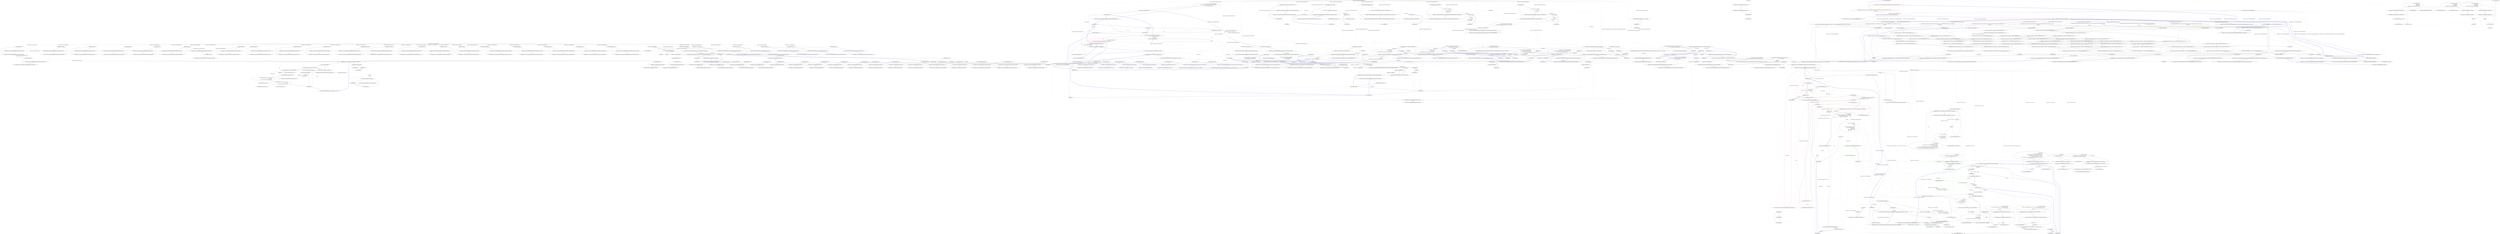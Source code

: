 digraph  {
n215 [label="Hangfire.Core.Tests.Common.JobArgumentFacts", span=""];
n216 [label=T, span=""];
n217 [label=converter, span=""];
n0 [cluster="Hangfire.Core.Tests.Common.JobArgumentFacts.JobArgumentFacts()", label="Entry Hangfire.Core.Tests.Common.JobArgumentFacts.JobArgumentFacts()", span="16-16"];
n1 [cluster="Hangfire.Core.Tests.Common.JobArgumentFacts.JobArgumentFacts()", label="_activator = new Mock<JobActivator>()", span="18-18"];
n2 [cluster="Hangfire.Core.Tests.Common.JobArgumentFacts.JobArgumentFacts()", label="_activator.Setup(x => x.ActivateJob(It.IsAny<Type>()))\r\n				      .Returns(() => new JobArgumentFacts())", span="19-20"];
n5 [cluster="Mock<JobActivator>.cstr", label="Entry Mock<JobActivator>.cstr", span=""];
n3 [cluster="Hangfire.Core.Tests.Common.JobArgumentFacts.JobArgumentFacts()", label="_token = new Mock<IJobCancellationToken>()", span="22-22"];
n6 [cluster="Unk.Setup", label="Entry Unk.Setup", span=""];
n7 [cluster="Unk.Returns", label="Entry Unk.Returns", span=""];
n9 [cluster="lambda expression", label="Entry lambda expression", span="19-19"];
n14 [cluster="lambda expression", label="Entry lambda expression", span="20-20"];
n4 [cluster="Hangfire.Core.Tests.Common.JobArgumentFacts.JobArgumentFacts()", label="Exit Hangfire.Core.Tests.Common.JobArgumentFacts.JobArgumentFacts()", span="16-16"];
n8 [cluster="Mock<IJobCancellationToken>.cstr", label="Entry Mock<IJobCancellationToken>.cstr", span=""];
n10 [cluster="lambda expression", label="x.ActivateJob(It.IsAny<Type>())", span="19-19"];
n11 [cluster="lambda expression", label="Exit lambda expression", span="19-19"];
n12 [cluster="Unk.>", label="Entry Unk.>", span=""];
n13 [cluster="Unk.ActivateJob", label="Entry Unk.ActivateJob", span=""];
n15 [cluster="lambda expression", label="new JobArgumentFacts()", span="20-20"];
n16 [cluster="lambda expression", label="Exit lambda expression", span="20-20"];
n17 [cluster="Hangfire.Core.Tests.Common.JobArgumentFacts.Method(bool)", label="Entry Hangfire.Core.Tests.Common.JobArgumentFacts.Method(bool)", span="26-26"];
n18 [cluster="Hangfire.Core.Tests.Common.JobArgumentFacts.Method(bool)", label="Assert.Equal(BooleanValue, value)", span="26-26"];
n19 [cluster="Hangfire.Core.Tests.Common.JobArgumentFacts.Method(bool)", label="Exit Hangfire.Core.Tests.Common.JobArgumentFacts.Method(bool)", span="26-26"];
n20 [cluster="Unk.Equal", label="Entry Unk.Equal", span=""];
n21 [cluster="Hangfire.Core.Tests.Common.JobArgumentFacts.BooleanArguments_AreBeingCorrectlyDeserialized()", label="Entry Hangfire.Core.Tests.Common.JobArgumentFacts.BooleanArguments_AreBeingCorrectlyDeserialized()", span="29-29"];
n22 [cluster="Hangfire.Core.Tests.Common.JobArgumentFacts.BooleanArguments_AreBeingCorrectlyDeserialized()", label="CreateAndPerform(BooleanValue)", span="31-31"];
n23 [cluster="Hangfire.Core.Tests.Common.JobArgumentFacts.BooleanArguments_AreBeingCorrectlyDeserialized()", label="Exit Hangfire.Core.Tests.Common.JobArgumentFacts.BooleanArguments_AreBeingCorrectlyDeserialized()", span="29-29"];
n24 [cluster="Hangfire.Core.Tests.Common.JobArgumentFacts.CreateAndPerform<T>(T, bool)", label="Entry Hangfire.Core.Tests.Common.JobArgumentFacts.CreateAndPerform<T>(T, bool)", span="292-292"];
n25 [cluster="Hangfire.Core.Tests.Common.JobArgumentFacts.Method(byte)", label="Entry Hangfire.Core.Tests.Common.JobArgumentFacts.Method(byte)", span="35-35"];
n26 [cluster="Hangfire.Core.Tests.Common.JobArgumentFacts.Method(byte)", label="Assert.Equal(ByteValue, value)", span="35-35"];
n27 [cluster="Hangfire.Core.Tests.Common.JobArgumentFacts.Method(byte)", label="Exit Hangfire.Core.Tests.Common.JobArgumentFacts.Method(byte)", span="35-35"];
n28 [cluster="Hangfire.Core.Tests.Common.JobArgumentFacts.ByteValues_AreBeingCorrectlyDeserialized()", label="Entry Hangfire.Core.Tests.Common.JobArgumentFacts.ByteValues_AreBeingCorrectlyDeserialized()", span="38-38"];
n29 [cluster="Hangfire.Core.Tests.Common.JobArgumentFacts.ByteValues_AreBeingCorrectlyDeserialized()", label="CreateAndPerform(ByteValue)", span="40-40"];
n30 [cluster="Hangfire.Core.Tests.Common.JobArgumentFacts.ByteValues_AreBeingCorrectlyDeserialized()", label="Exit Hangfire.Core.Tests.Common.JobArgumentFacts.ByteValues_AreBeingCorrectlyDeserialized()", span="38-38"];
n31 [cluster="Hangfire.Core.Tests.Common.JobArgumentFacts.Method(sbyte)", label="Entry Hangfire.Core.Tests.Common.JobArgumentFacts.Method(sbyte)", span="44-44"];
n32 [cluster="Hangfire.Core.Tests.Common.JobArgumentFacts.Method(sbyte)", label="Assert.Equal(SByteValue, value)", span="44-44"];
n33 [cluster="Hangfire.Core.Tests.Common.JobArgumentFacts.Method(sbyte)", label="Exit Hangfire.Core.Tests.Common.JobArgumentFacts.Method(sbyte)", span="44-44"];
n34 [cluster="Hangfire.Core.Tests.Common.JobArgumentFacts.SByteValues_AreBeingCorrectlyDeserialized()", label="Entry Hangfire.Core.Tests.Common.JobArgumentFacts.SByteValues_AreBeingCorrectlyDeserialized()", span="47-47"];
n35 [cluster="Hangfire.Core.Tests.Common.JobArgumentFacts.SByteValues_AreBeingCorrectlyDeserialized()", label="CreateAndPerform(SByteValue)", span="49-49"];
n36 [cluster="Hangfire.Core.Tests.Common.JobArgumentFacts.SByteValues_AreBeingCorrectlyDeserialized()", label="Exit Hangfire.Core.Tests.Common.JobArgumentFacts.SByteValues_AreBeingCorrectlyDeserialized()", span="47-47"];
n37 [cluster="Hangfire.Core.Tests.Common.JobArgumentFacts.Method(char)", label="Entry Hangfire.Core.Tests.Common.JobArgumentFacts.Method(char)", span="53-53"];
n38 [cluster="Hangfire.Core.Tests.Common.JobArgumentFacts.Method(char)", label="Assert.Equal(CharValue, value)", span="53-53"];
n39 [cluster="Hangfire.Core.Tests.Common.JobArgumentFacts.Method(char)", label="Exit Hangfire.Core.Tests.Common.JobArgumentFacts.Method(char)", span="53-53"];
n40 [cluster="Hangfire.Core.Tests.Common.JobArgumentFacts.CharValues_AreBeingCorrectlyDeserialized()", label="Entry Hangfire.Core.Tests.Common.JobArgumentFacts.CharValues_AreBeingCorrectlyDeserialized()", span="56-56"];
n41 [cluster="Hangfire.Core.Tests.Common.JobArgumentFacts.CharValues_AreBeingCorrectlyDeserialized()", label="CreateAndPerform(CharValue)", span="58-58"];
n42 [cluster="Hangfire.Core.Tests.Common.JobArgumentFacts.CharValues_AreBeingCorrectlyDeserialized()", label="Exit Hangfire.Core.Tests.Common.JobArgumentFacts.CharValues_AreBeingCorrectlyDeserialized()", span="56-56"];
n43 [cluster="Hangfire.Core.Tests.Common.JobArgumentFacts.Method(decimal)", label="Entry Hangfire.Core.Tests.Common.JobArgumentFacts.Method(decimal)", span="62-62"];
n44 [cluster="Hangfire.Core.Tests.Common.JobArgumentFacts.Method(decimal)", label="Assert.Equal(DecimalValue, value)", span="62-62"];
n45 [cluster="Hangfire.Core.Tests.Common.JobArgumentFacts.Method(decimal)", label="Exit Hangfire.Core.Tests.Common.JobArgumentFacts.Method(decimal)", span="62-62"];
n46 [cluster="Hangfire.Core.Tests.Common.JobArgumentFacts.DecimalValues_AreBeingCorrectlyDeserialized()", label="Entry Hangfire.Core.Tests.Common.JobArgumentFacts.DecimalValues_AreBeingCorrectlyDeserialized()", span="65-65"];
n47 [cluster="Hangfire.Core.Tests.Common.JobArgumentFacts.DecimalValues_AreBeingCorrectlyDeserialized()", label="CreateAndPerform(DecimalValue)", span="67-67"];
n48 [cluster="Hangfire.Core.Tests.Common.JobArgumentFacts.DecimalValues_AreBeingCorrectlyDeserialized()", label="Exit Hangfire.Core.Tests.Common.JobArgumentFacts.DecimalValues_AreBeingCorrectlyDeserialized()", span="65-65"];
n49 [cluster="Hangfire.Core.Tests.Common.JobArgumentFacts.Method(double)", label="Entry Hangfire.Core.Tests.Common.JobArgumentFacts.Method(double)", span="71-71"];
n50 [cluster="Hangfire.Core.Tests.Common.JobArgumentFacts.Method(double)", label="Assert.Equal(DoubleValue, value)", span="71-71"];
n51 [cluster="Hangfire.Core.Tests.Common.JobArgumentFacts.Method(double)", label="Exit Hangfire.Core.Tests.Common.JobArgumentFacts.Method(double)", span="71-71"];
n52 [cluster="Hangfire.Core.Tests.Common.JobArgumentFacts.DoubleValues_AreBeingCorrectlyDeserialized()", label="Entry Hangfire.Core.Tests.Common.JobArgumentFacts.DoubleValues_AreBeingCorrectlyDeserialized()", span="74-74"];
n53 [cluster="Hangfire.Core.Tests.Common.JobArgumentFacts.DoubleValues_AreBeingCorrectlyDeserialized()", label="CreateAndPerform(DoubleValue)", span="76-76"];
n54 [cluster="Hangfire.Core.Tests.Common.JobArgumentFacts.DoubleValues_AreBeingCorrectlyDeserialized()", label="Exit Hangfire.Core.Tests.Common.JobArgumentFacts.DoubleValues_AreBeingCorrectlyDeserialized()", span="74-74"];
n55 [cluster="Hangfire.Core.Tests.Common.JobArgumentFacts.Method(float)", label="Entry Hangfire.Core.Tests.Common.JobArgumentFacts.Method(float)", span="80-80"];
n56 [cluster="Hangfire.Core.Tests.Common.JobArgumentFacts.Method(float)", label="Assert.Equal(SingleValue, value)", span="80-80"];
n57 [cluster="Hangfire.Core.Tests.Common.JobArgumentFacts.Method(float)", label="Exit Hangfire.Core.Tests.Common.JobArgumentFacts.Method(float)", span="80-80"];
n58 [cluster="Hangfire.Core.Tests.Common.JobArgumentFacts.SingleValues_AreBeingCorrectlyDeserialized()", label="Entry Hangfire.Core.Tests.Common.JobArgumentFacts.SingleValues_AreBeingCorrectlyDeserialized()", span="83-83"];
n59 [cluster="Hangfire.Core.Tests.Common.JobArgumentFacts.SingleValues_AreBeingCorrectlyDeserialized()", label="CreateAndPerform(SingleValue)", span="85-85"];
n60 [cluster="Hangfire.Core.Tests.Common.JobArgumentFacts.SingleValues_AreBeingCorrectlyDeserialized()", label="Exit Hangfire.Core.Tests.Common.JobArgumentFacts.SingleValues_AreBeingCorrectlyDeserialized()", span="83-83"];
n61 [cluster="Hangfire.Core.Tests.Common.JobArgumentFacts.Method(int)", label="Entry Hangfire.Core.Tests.Common.JobArgumentFacts.Method(int)", span="89-89"];
n62 [cluster="Hangfire.Core.Tests.Common.JobArgumentFacts.Method(int)", label="Assert.Equal(Int32Value, value)", span="89-89"];
n63 [cluster="Hangfire.Core.Tests.Common.JobArgumentFacts.Method(int)", label="Exit Hangfire.Core.Tests.Common.JobArgumentFacts.Method(int)", span="89-89"];
n64 [cluster="Hangfire.Core.Tests.Common.JobArgumentFacts.Int32Values_AreBeingCorrectlyDeserialized()", label="Entry Hangfire.Core.Tests.Common.JobArgumentFacts.Int32Values_AreBeingCorrectlyDeserialized()", span="92-92"];
n65 [cluster="Hangfire.Core.Tests.Common.JobArgumentFacts.Int32Values_AreBeingCorrectlyDeserialized()", label="CreateAndPerform(Int32Value)", span="94-94"];
n66 [cluster="Hangfire.Core.Tests.Common.JobArgumentFacts.Int32Values_AreBeingCorrectlyDeserialized()", label="Exit Hangfire.Core.Tests.Common.JobArgumentFacts.Int32Values_AreBeingCorrectlyDeserialized()", span="92-92"];
n67 [cluster="Hangfire.Core.Tests.Common.JobArgumentFacts.Method(uint)", label="Entry Hangfire.Core.Tests.Common.JobArgumentFacts.Method(uint)", span="98-98"];
n68 [cluster="Hangfire.Core.Tests.Common.JobArgumentFacts.Method(uint)", label="Assert.Equal(UInt32Value, value)", span="98-98"];
n69 [cluster="Hangfire.Core.Tests.Common.JobArgumentFacts.Method(uint)", label="Exit Hangfire.Core.Tests.Common.JobArgumentFacts.Method(uint)", span="98-98"];
n70 [cluster="Hangfire.Core.Tests.Common.JobArgumentFacts.UInt32Values_AreBeingCorrectlyDeserialized()", label="Entry Hangfire.Core.Tests.Common.JobArgumentFacts.UInt32Values_AreBeingCorrectlyDeserialized()", span="101-101"];
n71 [cluster="Hangfire.Core.Tests.Common.JobArgumentFacts.UInt32Values_AreBeingCorrectlyDeserialized()", label="CreateAndPerform(UInt32Value)", span="103-103"];
n72 [cluster="Hangfire.Core.Tests.Common.JobArgumentFacts.UInt32Values_AreBeingCorrectlyDeserialized()", label="Exit Hangfire.Core.Tests.Common.JobArgumentFacts.UInt32Values_AreBeingCorrectlyDeserialized()", span="101-101"];
n73 [cluster="Hangfire.Core.Tests.Common.JobArgumentFacts.Method(long)", label="Entry Hangfire.Core.Tests.Common.JobArgumentFacts.Method(long)", span="107-107"];
n74 [cluster="Hangfire.Core.Tests.Common.JobArgumentFacts.Method(long)", label="Assert.Equal(Int64Value, value)", span="107-107"];
n75 [cluster="Hangfire.Core.Tests.Common.JobArgumentFacts.Method(long)", label="Exit Hangfire.Core.Tests.Common.JobArgumentFacts.Method(long)", span="107-107"];
n76 [cluster="Hangfire.Core.Tests.Common.JobArgumentFacts.Int64Values_AreBeingCorrectyDeserialized()", label="Entry Hangfire.Core.Tests.Common.JobArgumentFacts.Int64Values_AreBeingCorrectyDeserialized()", span="110-110"];
n77 [cluster="Hangfire.Core.Tests.Common.JobArgumentFacts.Int64Values_AreBeingCorrectyDeserialized()", label="CreateAndPerform(Int64Value)", span="112-112"];
n78 [cluster="Hangfire.Core.Tests.Common.JobArgumentFacts.Int64Values_AreBeingCorrectyDeserialized()", label="Exit Hangfire.Core.Tests.Common.JobArgumentFacts.Int64Values_AreBeingCorrectyDeserialized()", span="110-110"];
n79 [cluster="Hangfire.Core.Tests.Common.JobArgumentFacts.Method(ulong)", label="Entry Hangfire.Core.Tests.Common.JobArgumentFacts.Method(ulong)", span="116-116"];
n80 [cluster="Hangfire.Core.Tests.Common.JobArgumentFacts.Method(ulong)", label="Assert.Equal(UInt64Value, value)", span="116-116"];
n81 [cluster="Hangfire.Core.Tests.Common.JobArgumentFacts.Method(ulong)", label="Exit Hangfire.Core.Tests.Common.JobArgumentFacts.Method(ulong)", span="116-116"];
n82 [cluster="Hangfire.Core.Tests.Common.JobArgumentFacts.UInt64Values_AreBeingCorrectlyDeserialized()", label="Entry Hangfire.Core.Tests.Common.JobArgumentFacts.UInt64Values_AreBeingCorrectlyDeserialized()", span="119-119"];
n83 [cluster="Hangfire.Core.Tests.Common.JobArgumentFacts.UInt64Values_AreBeingCorrectlyDeserialized()", label="CreateAndPerform(UInt64Value)", span="121-121"];
n84 [cluster="Hangfire.Core.Tests.Common.JobArgumentFacts.UInt64Values_AreBeingCorrectlyDeserialized()", label="Exit Hangfire.Core.Tests.Common.JobArgumentFacts.UInt64Values_AreBeingCorrectlyDeserialized()", span="119-119"];
n85 [cluster="Hangfire.Core.Tests.Common.JobArgumentFacts.Method(short)", label="Entry Hangfire.Core.Tests.Common.JobArgumentFacts.Method(short)", span="125-125"];
n86 [cluster="Hangfire.Core.Tests.Common.JobArgumentFacts.Method(short)", label="Assert.Equal(Int16Value, value)", span="125-125"];
n87 [cluster="Hangfire.Core.Tests.Common.JobArgumentFacts.Method(short)", label="Exit Hangfire.Core.Tests.Common.JobArgumentFacts.Method(short)", span="125-125"];
n88 [cluster="Hangfire.Core.Tests.Common.JobArgumentFacts.Int16Values_AreBeingCorrectlyDeserialized()", label="Entry Hangfire.Core.Tests.Common.JobArgumentFacts.Int16Values_AreBeingCorrectlyDeserialized()", span="128-128"];
n89 [cluster="Hangfire.Core.Tests.Common.JobArgumentFacts.Int16Values_AreBeingCorrectlyDeserialized()", label="CreateAndPerform(Int16Value)", span="130-130"];
n90 [cluster="Hangfire.Core.Tests.Common.JobArgumentFacts.Int16Values_AreBeingCorrectlyDeserialized()", label="Exit Hangfire.Core.Tests.Common.JobArgumentFacts.Int16Values_AreBeingCorrectlyDeserialized()", span="128-128"];
n91 [cluster="Hangfire.Core.Tests.Common.JobArgumentFacts.Method(ushort)", label="Entry Hangfire.Core.Tests.Common.JobArgumentFacts.Method(ushort)", span="134-134"];
n92 [cluster="Hangfire.Core.Tests.Common.JobArgumentFacts.Method(ushort)", label="Assert.Equal(UInt16Value, value)", span="134-134"];
n93 [cluster="Hangfire.Core.Tests.Common.JobArgumentFacts.Method(ushort)", label="Exit Hangfire.Core.Tests.Common.JobArgumentFacts.Method(ushort)", span="134-134"];
n94 [cluster="Hangfire.Core.Tests.Common.JobArgumentFacts.UInt16Values_AreBeingCorrectlyDeserialized()", label="Entry Hangfire.Core.Tests.Common.JobArgumentFacts.UInt16Values_AreBeingCorrectlyDeserialized()", span="137-137"];
n95 [cluster="Hangfire.Core.Tests.Common.JobArgumentFacts.UInt16Values_AreBeingCorrectlyDeserialized()", label="CreateAndPerform(UInt16Value)", span="139-139"];
n96 [cluster="Hangfire.Core.Tests.Common.JobArgumentFacts.UInt16Values_AreBeingCorrectlyDeserialized()", label="Exit Hangfire.Core.Tests.Common.JobArgumentFacts.UInt16Values_AreBeingCorrectlyDeserialized()", span="137-137"];
n97 [cluster="Hangfire.Core.Tests.Common.JobArgumentFacts.Method(string)", label="Entry Hangfire.Core.Tests.Common.JobArgumentFacts.Method(string)", span="143-143"];
n98 [cluster="Hangfire.Core.Tests.Common.JobArgumentFacts.Method(string)", label="Assert.Equal(StringValue, value)", span="143-143"];
n99 [cluster="Hangfire.Core.Tests.Common.JobArgumentFacts.Method(string)", label="Exit Hangfire.Core.Tests.Common.JobArgumentFacts.Method(string)", span="143-143"];
n100 [cluster="Hangfire.Core.Tests.Common.JobArgumentFacts.StringValues_AreBeingCorrectlyDeserialized()", label="Entry Hangfire.Core.Tests.Common.JobArgumentFacts.StringValues_AreBeingCorrectlyDeserialized()", span="146-146"];
n101 [cluster="Hangfire.Core.Tests.Common.JobArgumentFacts.StringValues_AreBeingCorrectlyDeserialized()", label="CreateAndPerform(StringValue)", span="148-148"];
n102 [cluster="Hangfire.Core.Tests.Common.JobArgumentFacts.StringValues_AreBeingCorrectlyDeserialized()", label="Exit Hangfire.Core.Tests.Common.JobArgumentFacts.StringValues_AreBeingCorrectlyDeserialized()", span="146-146"];
n103 [cluster="Hangfire.Core.Tests.Common.JobArgumentFacts.Method(System.TimeSpan)", label="Entry Hangfire.Core.Tests.Common.JobArgumentFacts.Method(System.TimeSpan)", span="152-152"];
n104 [cluster="Hangfire.Core.Tests.Common.JobArgumentFacts.Method(System.TimeSpan)", label="Assert.Equal(TimeSpanValue, value)", span="152-152"];
n105 [cluster="Hangfire.Core.Tests.Common.JobArgumentFacts.Method(System.TimeSpan)", label="Exit Hangfire.Core.Tests.Common.JobArgumentFacts.Method(System.TimeSpan)", span="152-152"];
n106 [cluster="Hangfire.Core.Tests.Common.JobArgumentFacts.TimeSpanValues_AreBeingCorrectlyDeserialized()", label="Entry Hangfire.Core.Tests.Common.JobArgumentFacts.TimeSpanValues_AreBeingCorrectlyDeserialized()", span="155-155"];
n107 [cluster="Hangfire.Core.Tests.Common.JobArgumentFacts.TimeSpanValues_AreBeingCorrectlyDeserialized()", label="CreateAndPerform(TimeSpanValue)", span="157-157"];
n108 [cluster="Hangfire.Core.Tests.Common.JobArgumentFacts.TimeSpanValues_AreBeingCorrectlyDeserialized()", label="Exit Hangfire.Core.Tests.Common.JobArgumentFacts.TimeSpanValues_AreBeingCorrectlyDeserialized()", span="155-155"];
n109 [cluster="Hangfire.Core.Tests.Common.JobArgumentFacts.Method(object)", label="Entry Hangfire.Core.Tests.Common.JobArgumentFacts.Method(object)", span="161-161"];
n110 [cluster="Hangfire.Core.Tests.Common.JobArgumentFacts.Method(object)", label="Assert.Equal(ObjectValue, value)", span="161-161"];
n111 [cluster="Hangfire.Core.Tests.Common.JobArgumentFacts.Method(object)", label="Exit Hangfire.Core.Tests.Common.JobArgumentFacts.Method(object)", span="161-161"];
n112 [cluster="Hangfire.Core.Tests.Common.JobArgumentFacts.ObjectValues_AreBeingDeserializedAsStrings()", label="Entry Hangfire.Core.Tests.Common.JobArgumentFacts.ObjectValues_AreBeingDeserializedAsStrings()", span="164-164"];
n113 [cluster="Hangfire.Core.Tests.Common.JobArgumentFacts.ObjectValues_AreBeingDeserializedAsStrings()", label="CreateAndPerform(ObjectValue)", span="166-166"];
n114 [cluster="Hangfire.Core.Tests.Common.JobArgumentFacts.ObjectValues_AreBeingDeserializedAsStrings()", label="Exit Hangfire.Core.Tests.Common.JobArgumentFacts.ObjectValues_AreBeingDeserializedAsStrings()", span="164-164"];
n115 [cluster="Hangfire.Core.Tests.Common.JobArgumentFacts.Method(System.DateTimeOffset)", label="Entry Hangfire.Core.Tests.Common.JobArgumentFacts.Method(System.DateTimeOffset)", span="170-170"];
n116 [cluster="Hangfire.Core.Tests.Common.JobArgumentFacts.Method(System.DateTimeOffset)", label="Assert.Equal(DateTimeOffsetValue, value)", span="170-170"];
n117 [cluster="Hangfire.Core.Tests.Common.JobArgumentFacts.Method(System.DateTimeOffset)", label="Exit Hangfire.Core.Tests.Common.JobArgumentFacts.Method(System.DateTimeOffset)", span="170-170"];
n118 [cluster="Hangfire.Core.Tests.Common.JobArgumentFacts.DateTimeOffsetValues_AreBeingDeserializedCorrectly()", label="Entry Hangfire.Core.Tests.Common.JobArgumentFacts.DateTimeOffsetValues_AreBeingDeserializedCorrectly()", span="173-173"];
n119 [cluster="Hangfire.Core.Tests.Common.JobArgumentFacts.DateTimeOffsetValues_AreBeingDeserializedCorrectly()", label="CreateAndPerform(DateTimeOffsetValue)", span="175-175"];
n120 [cluster="Hangfire.Core.Tests.Common.JobArgumentFacts.DateTimeOffsetValues_AreBeingDeserializedCorrectly()", label="Exit Hangfire.Core.Tests.Common.JobArgumentFacts.DateTimeOffsetValues_AreBeingDeserializedCorrectly()", span="173-173"];
n121 [cluster="Hangfire.Core.Tests.Common.JobArgumentFacts.Method(System.Globalization.CultureInfo)", label="Entry Hangfire.Core.Tests.Common.JobArgumentFacts.Method(System.Globalization.CultureInfo)", span="179-179"];
n122 [cluster="Hangfire.Core.Tests.Common.JobArgumentFacts.Method(System.Globalization.CultureInfo)", label="Assert.Equal(CultureInfoValue, value)", span="179-179"];
n123 [cluster="Hangfire.Core.Tests.Common.JobArgumentFacts.Method(System.Globalization.CultureInfo)", label="Exit Hangfire.Core.Tests.Common.JobArgumentFacts.Method(System.Globalization.CultureInfo)", span="179-179"];
n124 [cluster="Hangfire.Core.Tests.Common.JobArgumentFacts.CultureInfoValues_AreBeingDeserializedCorrectly()", label="Entry Hangfire.Core.Tests.Common.JobArgumentFacts.CultureInfoValues_AreBeingDeserializedCorrectly()", span="182-182"];
n125 [cluster="Hangfire.Core.Tests.Common.JobArgumentFacts.CultureInfoValues_AreBeingDeserializedCorrectly()", label="CreateAndPerform(CultureInfoValue)", span="184-184"];
n126 [cluster="Hangfire.Core.Tests.Common.JobArgumentFacts.CultureInfoValues_AreBeingDeserializedCorrectly()", label="Exit Hangfire.Core.Tests.Common.JobArgumentFacts.CultureInfoValues_AreBeingDeserializedCorrectly()", span="182-182"];
n127 [cluster="Hangfire.Core.Tests.Common.JobArgumentFacts.Method(System.DayOfWeek)", label="Entry Hangfire.Core.Tests.Common.JobArgumentFacts.Method(System.DayOfWeek)", span="188-188"];
n128 [cluster="Hangfire.Core.Tests.Common.JobArgumentFacts.Method(System.DayOfWeek)", label="Assert.Equal(EnumValue, value)", span="188-188"];
n129 [cluster="Hangfire.Core.Tests.Common.JobArgumentFacts.Method(System.DayOfWeek)", label="Exit Hangfire.Core.Tests.Common.JobArgumentFacts.Method(System.DayOfWeek)", span="188-188"];
n130 [cluster="Hangfire.Core.Tests.Common.JobArgumentFacts.EnumValues_AreBeingDeserializedCorrectly()", label="Entry Hangfire.Core.Tests.Common.JobArgumentFacts.EnumValues_AreBeingDeserializedCorrectly()", span="191-191"];
n131 [cluster="Hangfire.Core.Tests.Common.JobArgumentFacts.EnumValues_AreBeingDeserializedCorrectly()", label="CreateAndPerform(EnumValue)", span="193-193"];
n132 [cluster="Hangfire.Core.Tests.Common.JobArgumentFacts.EnumValues_AreBeingDeserializedCorrectly()", label="Exit Hangfire.Core.Tests.Common.JobArgumentFacts.EnumValues_AreBeingDeserializedCorrectly()", span="191-191"];
n133 [cluster="Hangfire.Core.Tests.Common.JobArgumentFacts.Method(System.Guid)", label="Entry Hangfire.Core.Tests.Common.JobArgumentFacts.Method(System.Guid)", span="197-197"];
n134 [cluster="Hangfire.Core.Tests.Common.JobArgumentFacts.Method(System.Guid)", label="Assert.Equal(GuidValue, value)", span="197-197"];
n135 [cluster="Hangfire.Core.Tests.Common.JobArgumentFacts.Method(System.Guid)", label="Exit Hangfire.Core.Tests.Common.JobArgumentFacts.Method(System.Guid)", span="197-197"];
n136 [cluster="Hangfire.Core.Tests.Common.JobArgumentFacts.GuidValues_AreBeingCorrectlyDeserialized()", label="Entry Hangfire.Core.Tests.Common.JobArgumentFacts.GuidValues_AreBeingCorrectlyDeserialized()", span="200-200"];
n137 [cluster="Hangfire.Core.Tests.Common.JobArgumentFacts.GuidValues_AreBeingCorrectlyDeserialized()", label="CreateAndPerform(GuidValue)", span="202-202"];
n138 [cluster="Hangfire.Core.Tests.Common.JobArgumentFacts.GuidValues_AreBeingCorrectlyDeserialized()", label="Exit Hangfire.Core.Tests.Common.JobArgumentFacts.GuidValues_AreBeingCorrectlyDeserialized()", span="200-200"];
n139 [cluster="Hangfire.Core.Tests.Common.JobArgumentFacts.Method(System.Uri)", label="Entry Hangfire.Core.Tests.Common.JobArgumentFacts.Method(System.Uri)", span="206-206"];
n140 [cluster="Hangfire.Core.Tests.Common.JobArgumentFacts.Method(System.Uri)", label="Assert.Equal(UriValue, value)", span="206-206"];
n141 [cluster="Hangfire.Core.Tests.Common.JobArgumentFacts.Method(System.Uri)", label="Exit Hangfire.Core.Tests.Common.JobArgumentFacts.Method(System.Uri)", span="206-206"];
n142 [cluster="Hangfire.Core.Tests.Common.JobArgumentFacts.UriValues_AreBeingCorrectlyDeserialized()", label="Entry Hangfire.Core.Tests.Common.JobArgumentFacts.UriValues_AreBeingCorrectlyDeserialized()", span="209-209"];
n143 [cluster="Hangfire.Core.Tests.Common.JobArgumentFacts.UriValues_AreBeingCorrectlyDeserialized()", label="CreateAndPerform(UriValue)", span="211-211"];
n144 [cluster="Hangfire.Core.Tests.Common.JobArgumentFacts.UriValues_AreBeingCorrectlyDeserialized()", label="Exit Hangfire.Core.Tests.Common.JobArgumentFacts.UriValues_AreBeingCorrectlyDeserialized()", span="209-209"];
n145 [cluster="Hangfire.Core.Tests.Common.JobArgumentFacts.Method(long?)", label="Entry Hangfire.Core.Tests.Common.JobArgumentFacts.Method(long?)", span="215-215"];
n146 [cluster="Hangfire.Core.Tests.Common.JobArgumentFacts.Method(long?)", label="Assert.Equal(NotNullNullableValue, value)", span="215-215"];
n147 [cluster="Hangfire.Core.Tests.Common.JobArgumentFacts.Method(long?)", label="Exit Hangfire.Core.Tests.Common.JobArgumentFacts.Method(long?)", span="215-215"];
n148 [cluster="Hangfire.Core.Tests.Common.JobArgumentFacts.NotNullNullableValues_AreBeingCorrectlyDeserialized()", label="Entry Hangfire.Core.Tests.Common.JobArgumentFacts.NotNullNullableValues_AreBeingCorrectlyDeserialized()", span="218-218"];
n149 [cluster="Hangfire.Core.Tests.Common.JobArgumentFacts.NotNullNullableValues_AreBeingCorrectlyDeserialized()", label="CreateAndPerform(NotNullNullableValue)", span="220-220"];
n150 [cluster="Hangfire.Core.Tests.Common.JobArgumentFacts.NotNullNullableValues_AreBeingCorrectlyDeserialized()", label="Exit Hangfire.Core.Tests.Common.JobArgumentFacts.NotNullNullableValues_AreBeingCorrectlyDeserialized()", span="218-218"];
n151 [cluster="Hangfire.Core.Tests.Common.JobArgumentFacts.Method(int?)", label="Entry Hangfire.Core.Tests.Common.JobArgumentFacts.Method(int?)", span="224-224"];
n152 [cluster="Hangfire.Core.Tests.Common.JobArgumentFacts.Method(int?)", label="Assert.Equal(NullNullableValue, value)", span="224-224"];
n153 [cluster="Hangfire.Core.Tests.Common.JobArgumentFacts.Method(int?)", label="Exit Hangfire.Core.Tests.Common.JobArgumentFacts.Method(int?)", span="224-224"];
n154 [cluster="Hangfire.Core.Tests.Common.JobArgumentFacts.NullNullableValues_AreBeingCorrectlyDeserialized()", label="Entry Hangfire.Core.Tests.Common.JobArgumentFacts.NullNullableValues_AreBeingCorrectlyDeserialized()", span="227-227"];
n155 [cluster="Hangfire.Core.Tests.Common.JobArgumentFacts.NullNullableValues_AreBeingCorrectlyDeserialized()", label="CreateAndPerform(NullNullableValue)", span="229-229"];
n156 [cluster="Hangfire.Core.Tests.Common.JobArgumentFacts.NullNullableValues_AreBeingCorrectlyDeserialized()", label="Exit Hangfire.Core.Tests.Common.JobArgumentFacts.NullNullableValues_AreBeingCorrectlyDeserialized()", span="227-227"];
n157 [cluster="Hangfire.Core.Tests.Common.JobArgumentFacts.Method(string[])", label="Entry Hangfire.Core.Tests.Common.JobArgumentFacts.Method(string[])", span="233-233"];
n158 [cluster="Hangfire.Core.Tests.Common.JobArgumentFacts.Method(string[])", label="Assert.Equal(ArrayValue, value)", span="233-233"];
n159 [cluster="Hangfire.Core.Tests.Common.JobArgumentFacts.Method(string[])", label="Exit Hangfire.Core.Tests.Common.JobArgumentFacts.Method(string[])", span="233-233"];
n160 [cluster="Hangfire.Core.Tests.Common.JobArgumentFacts.ArrayValues_AreBeingCorrectlyDeserialized_FromJson()", label="Entry Hangfire.Core.Tests.Common.JobArgumentFacts.ArrayValues_AreBeingCorrectlyDeserialized_FromJson()", span="236-236"];
n161 [cluster="Hangfire.Core.Tests.Common.JobArgumentFacts.ArrayValues_AreBeingCorrectlyDeserialized_FromJson()", label="CreateAndPerform(ArrayValue, true)", span="238-238"];
n162 [cluster="Hangfire.Core.Tests.Common.JobArgumentFacts.ArrayValues_AreBeingCorrectlyDeserialized_FromJson()", label="Exit Hangfire.Core.Tests.Common.JobArgumentFacts.ArrayValues_AreBeingCorrectlyDeserialized_FromJson()", span="236-236"];
n163 [cluster="Hangfire.Core.Tests.Common.JobArgumentFacts.Method(System.Collections.Generic.List<System.DateTime>)", label="Entry Hangfire.Core.Tests.Common.JobArgumentFacts.Method(System.Collections.Generic.List<System.DateTime>)", span="242-242"];
n164 [cluster="Hangfire.Core.Tests.Common.JobArgumentFacts.Method(System.Collections.Generic.List<System.DateTime>)", label="Assert.Equal(ListValue, value)", span="242-242"];
n165 [cluster="Hangfire.Core.Tests.Common.JobArgumentFacts.Method(System.Collections.Generic.List<System.DateTime>)", label="Exit Hangfire.Core.Tests.Common.JobArgumentFacts.Method(System.Collections.Generic.List<System.DateTime>)", span="242-242"];
n166 [cluster="Hangfire.Core.Tests.Common.JobArgumentFacts.ListValues_AreBeingCorrectlyDeserialized_FromJson()", label="Entry Hangfire.Core.Tests.Common.JobArgumentFacts.ListValues_AreBeingCorrectlyDeserialized_FromJson()", span="245-245"];
n167 [cluster="Hangfire.Core.Tests.Common.JobArgumentFacts.ListValues_AreBeingCorrectlyDeserialized_FromJson()", label="CreateAndPerform(ListValue, true)", span="247-247"];
n168 [cluster="Hangfire.Core.Tests.Common.JobArgumentFacts.ListValues_AreBeingCorrectlyDeserialized_FromJson()", label="Exit Hangfire.Core.Tests.Common.JobArgumentFacts.ListValues_AreBeingCorrectlyDeserialized_FromJson()", span="245-245"];
n169 [cluster="Hangfire.Core.Tests.Common.JobArgumentFacts.Method(System.Collections.Generic.Dictionary<System.TimeSpan, string>)", label="Entry Hangfire.Core.Tests.Common.JobArgumentFacts.Method(System.Collections.Generic.Dictionary<System.TimeSpan, string>)", span="255-255"];
n170 [cluster="Hangfire.Core.Tests.Common.JobArgumentFacts.Method(System.Collections.Generic.Dictionary<System.TimeSpan, string>)", label="Assert.Equal(DictionaryValue, value)", span="255-255"];
n171 [cluster="Hangfire.Core.Tests.Common.JobArgumentFacts.Method(System.Collections.Generic.Dictionary<System.TimeSpan, string>)", label="Exit Hangfire.Core.Tests.Common.JobArgumentFacts.Method(System.Collections.Generic.Dictionary<System.TimeSpan, string>)", span="255-255"];
n172 [cluster="Hangfire.Core.Tests.Common.JobArgumentFacts.DictionaryValues_AreBeingCorrectlyDeserialized_FromJson()", label="Entry Hangfire.Core.Tests.Common.JobArgumentFacts.DictionaryValues_AreBeingCorrectlyDeserialized_FromJson()", span="258-258"];
n173 [cluster="Hangfire.Core.Tests.Common.JobArgumentFacts.DictionaryValues_AreBeingCorrectlyDeserialized_FromJson()", label="CreateAndPerform(DictionaryValue, true)", span="260-260"];
n174 [cluster="Hangfire.Core.Tests.Common.JobArgumentFacts.DictionaryValues_AreBeingCorrectlyDeserialized_FromJson()", label="Exit Hangfire.Core.Tests.Common.JobArgumentFacts.DictionaryValues_AreBeingCorrectlyDeserialized_FromJson()", span="258-258"];
n175 [cluster="Hangfire.Core.Tests.Common.JobArgumentFacts.Method(Hangfire.Core.Tests.Common.JobArgumentFacts.MyStruct)", label="Entry Hangfire.Core.Tests.Common.JobArgumentFacts.Method(Hangfire.Core.Tests.Common.JobArgumentFacts.MyStruct)", span="270-270"];
n176 [cluster="Hangfire.Core.Tests.Common.JobArgumentFacts.Method(Hangfire.Core.Tests.Common.JobArgumentFacts.MyStruct)", label="Assert.Equal(CustomStructValue, value)", span="270-270"];
n177 [cluster="Hangfire.Core.Tests.Common.JobArgumentFacts.Method(Hangfire.Core.Tests.Common.JobArgumentFacts.MyStruct)", label="Exit Hangfire.Core.Tests.Common.JobArgumentFacts.Method(Hangfire.Core.Tests.Common.JobArgumentFacts.MyStruct)", span="270-270"];
n178 [cluster="Hangfire.Core.Tests.Common.JobArgumentFacts.CustomStructValues_AreBeingCorrectlyDeserialized_FromJson()", label="Entry Hangfire.Core.Tests.Common.JobArgumentFacts.CustomStructValues_AreBeingCorrectlyDeserialized_FromJson()", span="273-273"];
n179 [cluster="Hangfire.Core.Tests.Common.JobArgumentFacts.CustomStructValues_AreBeingCorrectlyDeserialized_FromJson()", label="CreateAndPerform(CustomStructValue, true)", span="275-275"];
n180 [cluster="Hangfire.Core.Tests.Common.JobArgumentFacts.CustomStructValues_AreBeingCorrectlyDeserialized_FromJson()", label="Exit Hangfire.Core.Tests.Common.JobArgumentFacts.CustomStructValues_AreBeingCorrectlyDeserialized_FromJson()", span="273-273"];
n181 [cluster="Hangfire.Core.Tests.Common.JobArgumentFacts.Method(Hangfire.Core.Tests.Common.JobArgumentFacts.MyClass)", label="Entry Hangfire.Core.Tests.Common.JobArgumentFacts.Method(Hangfire.Core.Tests.Common.JobArgumentFacts.MyClass)", span="284-284"];
n182 [cluster="Hangfire.Core.Tests.Common.JobArgumentFacts.Method(Hangfire.Core.Tests.Common.JobArgumentFacts.MyClass)", label="Assert.Equal(CustomClassValue.CreatedAt, value.CreatedAt)", span="284-284"];
n183 [cluster="Hangfire.Core.Tests.Common.JobArgumentFacts.Method(Hangfire.Core.Tests.Common.JobArgumentFacts.MyClass)", label="Exit Hangfire.Core.Tests.Common.JobArgumentFacts.Method(Hangfire.Core.Tests.Common.JobArgumentFacts.MyClass)", span="284-284"];
n184 [cluster="Hangfire.Core.Tests.Common.JobArgumentFacts.CustomClassValues_AreBeingCorrectlyDeserialized_FromJson()", label="Entry Hangfire.Core.Tests.Common.JobArgumentFacts.CustomClassValues_AreBeingCorrectlyDeserialized_FromJson()", span="287-287"];
n185 [cluster="Hangfire.Core.Tests.Common.JobArgumentFacts.CustomClassValues_AreBeingCorrectlyDeserialized_FromJson()", label="CreateAndPerform(CustomClassValue, true)", span="289-289"];
n186 [cluster="Hangfire.Core.Tests.Common.JobArgumentFacts.CustomClassValues_AreBeingCorrectlyDeserialized_FromJson()", label="Exit Hangfire.Core.Tests.Common.JobArgumentFacts.CustomClassValues_AreBeingCorrectlyDeserialized_FromJson()", span="287-287"];
n187 [cluster="Hangfire.Core.Tests.Common.JobArgumentFacts.CreateAndPerform<T>(T, bool)", label="var type = typeof(JobArgumentFacts)", span="294-294"];
n190 [cluster="Hangfire.Core.Tests.Common.JobArgumentFacts.CreateAndPerform<T>(T, bool)", label="!checkJsonOnly", span="299-299"];
n192 [cluster="Hangfire.Core.Tests.Common.JobArgumentFacts.CreateAndPerform<T>(T, bool)", label="serializationMethods.Add(new Tuple<string, Func<string>>(\r\n					''TypeDescriptor'',\r\n					() => converter.ConvertToInvariantString(argumentValue)))", span="302-304"];
n208 [cluster="lambda expression", label="converter.ConvertToInvariantString(argumentValue)", span="304-304"];
n193 [cluster="Hangfire.Core.Tests.Common.JobArgumentFacts.CreateAndPerform<T>(T, bool)", label="serializationMethods.Add(new Tuple<string, Func<string>>(\r\n				''JSON'',\r\n				() => JsonConvert.SerializeObject(argumentValue)))", span="307-309"];
n212 [cluster="lambda expression", label="JsonConvert.SerializeObject(argumentValue)", span="309-309"];
n188 [cluster="Hangfire.Core.Tests.Common.JobArgumentFacts.CreateAndPerform<T>(T, bool)", label="var methodInfo = type.GetMethod(''Method'', new[] { typeof(T) })", span="295-295"];
n195 [cluster="Hangfire.Core.Tests.Common.JobArgumentFacts.CreateAndPerform<T>(T, bool)", label="var job = new Job(type, methodInfo, new[] { method.Item2() })", span="313-313"];
n189 [cluster="Hangfire.Core.Tests.Common.JobArgumentFacts.CreateAndPerform<T>(T, bool)", label="var serializationMethods = new List<Tuple<string, Func<string>>>()", span="297-297"];
n198 [cluster="System.Type.GetMethod(string, System.Type[])", label="Entry System.Type.GetMethod(string, System.Type[])", span="0-0"];
n199 [cluster="System.Collections.Generic.List<T>.List()", label="Entry System.Collections.Generic.List<T>.List()", span="0-0"];
n194 [cluster="Hangfire.Core.Tests.Common.JobArgumentFacts.CreateAndPerform<T>(T, bool)", label=serializationMethods, span="311-311"];
n191 [cluster="Hangfire.Core.Tests.Common.JobArgumentFacts.CreateAndPerform<T>(T, bool)", label="var converter = TypeDescriptor.GetConverter(typeof(T))", span="301-301"];
n200 [cluster="System.ComponentModel.TypeDescriptor.GetConverter(System.Type)", label="Entry System.ComponentModel.TypeDescriptor.GetConverter(System.Type)", span="0-0"];
n201 [cluster="System.Tuple<T1, T2>.Tuple(T1, T2)", label="Entry System.Tuple<T1, T2>.Tuple(T1, T2)", span="0-0"];
n202 [cluster="System.Collections.Generic.List<T>.Add(T)", label="Entry System.Collections.Generic.List<T>.Add(T)", span="0-0"];
n203 [cluster="Tuple<string, Func<string>>.cstr", label="Entry Tuple<string, Func<string>>.cstr", span=""];
n197 [cluster="Hangfire.Core.Tests.Common.JobArgumentFacts.CreateAndPerform<T>(T, bool)", label="Exit Hangfire.Core.Tests.Common.JobArgumentFacts.CreateAndPerform<T>(T, bool)", span="292-292"];
n196 [cluster="Hangfire.Core.Tests.Common.JobArgumentFacts.CreateAndPerform<T>(T, bool)", label="job.Perform(_activator.Object, _token.Object)", span="314-314"];
n204 [cluster="Hangfire.Common.Job.Job(System.Type, System.Reflection.MethodInfo, string[])", label="Entry Hangfire.Common.Job.Job(System.Type, System.Reflection.MethodInfo, string[])", span="68-68"];
n205 [cluster="System.Func<TResult>.Invoke()", label="Entry System.Func<TResult>.Invoke()", span="0-0"];
n206 [cluster="Unk.Perform", label="Entry Unk.Perform", span=""];
n207 [cluster="lambda expression", label="Entry lambda expression", span="304-304"];
n209 [cluster="lambda expression", label="Exit lambda expression", span="304-304"];
n210 [cluster="System.ComponentModel.TypeConverter.ConvertToInvariantString(object)", label="Entry System.ComponentModel.TypeConverter.ConvertToInvariantString(object)", span="0-0"];
n211 [cluster="lambda expression", label="Entry lambda expression", span="309-309"];
n213 [cluster="lambda expression", label="Exit lambda expression", span="309-309"];
n214 [cluster="Unk.SerializeObject", label="Entry Unk.SerializeObject", span=""];
d11 [cluster="HangFire.Tests.Server.SchedulePollerFeature.FeatureTearDown()", color=green, community=0, label="0: testRunner = null", span="42-42"];
d10 [cluster="HangFire.Tests.Server.SchedulePollerFeature.FeatureTearDown()", label="testRunner.OnFeatureEnd()", span="41-41"];
d12 [cluster="HangFire.Tests.Server.SchedulePollerFeature.FeatureTearDown()", label="Exit HangFire.Tests.Server.SchedulePollerFeature.FeatureTearDown()", span="39-39"];
d9 [cluster="HangFire.Tests.Server.SchedulePollerFeature.FeatureTearDown()", label="Entry HangFire.Tests.Server.SchedulePollerFeature.FeatureTearDown()", span="39-39"];
d13 [cluster="Unk.OnFeatureEnd", label="Entry Unk.OnFeatureEnd", span=""];
m0_29 [cluster="Unk.CollectScenarioErrors", file="SchedulePollerFacts.cs", label="Entry Unk.CollectScenarioErrors", span=""];
m0_30 [cluster="HangFire.Tests.Server.Re_QueueingOfTimedOutJobsFeature.AJobInTheImplicitDequeuedStateMovedToTheCheckedState()", color=red, community=0, file="SchedulePollerFacts.cs", label="0: Entry HangFire.Tests.Server.Re_QueueingOfTimedOutJobsFeature.AJobInTheImplicitDequeuedStateMovedToTheCheckedState()", span="76-76"];
m0_31 [cluster="HangFire.Tests.Server.Re_QueueingOfTimedOutJobsFeature.AJobInTheImplicitDequeuedStateMovedToTheCheckedState()", file="SchedulePollerFacts.cs", label="TechTalk.SpecFlow.ScenarioInfo scenarioInfo = new TechTalk.SpecFlow.ScenarioInfo(''A job in the implicit \'Dequeued\' state moved to the \'Checked\' state'', new string[] {\r\n                        ''checkpoint-1-1''})", span="78-79"];
m0_25 [cluster="HangFire.Tests.SchedulePollerSteps.WhenThePollerRuns()", file="SchedulePollerFacts.cs", label="Exit HangFire.Tests.SchedulePollerSteps.WhenThePollerRuns()", span="49-49"];
m0_7 [cluster="System.DateTime.AddMinutes(double)", file="SchedulePollerFacts.cs", label="Entry System.DateTime.AddMinutes(double)", span="0-0"];
m0_10 [cluster="HangFire.Tests.SchedulePollerSteps.GivenAScheduleJobOfType(string)", file="SchedulePollerFacts.cs", label="Entry HangFire.Tests.SchedulePollerSteps.GivenAScheduleJobOfType(string)", span="25-25"];
m0_11 [cluster="HangFire.Tests.SchedulePollerSteps.GivenAScheduleJobOfType(string)", file="SchedulePollerFacts.cs", label="Given(String.Format(''a job of the '{0}' type'', type))", span="27-27"];
m0_12 [cluster="HangFire.Tests.SchedulePollerSteps.GivenAScheduleJobOfType(string)", file="SchedulePollerFacts.cs", label="And(''it's state is Scheduled'')", span="28-28"];
m0_13 [cluster="HangFire.Tests.SchedulePollerSteps.GivenAScheduleJobOfType(string)", file="SchedulePollerFacts.cs", label="Redis.Client.AddItemToSortedSet(\r\n                ''hangfire:schedule'',\r\n                JobSteps.DefaultJobId,\r\n                JobHelper.ToTimestamp(DateTime.UtcNow.AddMinutes(-1)))", span="30-33"];
m0_14 [cluster="HangFire.Tests.SchedulePollerSteps.GivenAScheduleJobOfType(string)", file="SchedulePollerFacts.cs", label="Exit HangFire.Tests.SchedulePollerSteps.GivenAScheduleJobOfType(string)", span="25-25"];
m0_32 [cluster="HangFire.Tests.Server.Re_QueueingOfTimedOutJobsFeature.AJobInTheImplicitDequeuedStateMovedToTheCheckedState()", file="SchedulePollerFacts.cs", label="this.ScenarioSetup(scenarioInfo)", span="81-81"];
m0_37 [cluster="HangFire.Tests.Server.Re_QueueingOfTimedOutJobsFeature.AJobInTheImplicitDequeuedStateMovedToTheCheckedState()", file="SchedulePollerFacts.cs", label="Exit HangFire.Tests.Server.Re_QueueingOfTimedOutJobsFeature.AJobInTheImplicitDequeuedStateMovedToTheCheckedState()", span="76-76"];
m0_15 [cluster="string.Format(string, object)", file="SchedulePollerFacts.cs", label="Entry string.Format(string, object)", span="0-0"];
m0_65 [cluster="HangFire.Tests.Server.Re_QueueingOfTimedOutJobsFeature.TimedOutJobByTheCheckedFlagInTheFetchedStateShouldNotBeRe_Queued()", file="SchedulePollerFacts.cs", label="Entry HangFire.Tests.Server.Re_QueueingOfTimedOutJobsFeature.TimedOutJobByTheCheckedFlagInTheFetchedStateShouldNotBeRe_Queued()", span="152-152"];
m0_72 [cluster="HangFire.Tests.Server.Re_QueueingOfTimedOutJobsFeature.TimedOutJobByTheCheckedFlagInTheFetchedStateShouldNotBeRe_Queued()", file="SchedulePollerFacts.cs", label="testRunner.Then(''the dequeued jobs list still contains the job'', ((string)(null)), ((TechTalk.SpecFlow.Table)(null)), ''Then '')", span="168-168"];
m0_71 [cluster="HangFire.Tests.Server.Re_QueueingOfTimedOutJobsFeature.TimedOutJobByTheCheckedFlagInTheFetchedStateShouldNotBeRe_Queued()", file="SchedulePollerFacts.cs", label="testRunner.When(''the watcher runs'', ((string)(null)), ((TechTalk.SpecFlow.Table)(null)), ''When '')", span="166-166"];
m0_67 [cluster="HangFire.Tests.Server.Re_QueueingOfTimedOutJobsFeature.TimedOutJobByTheCheckedFlagInTheFetchedStateShouldNotBeRe_Queued()", file="SchedulePollerFacts.cs", label="this.ScenarioSetup(scenarioInfo)", span="158-158"];
m0_76 [cluster="HangFire.Tests.Server.Re_QueueingOfTimedOutJobsFeature.TimedOutJobByTheCheckedFlagInTheFetchedStateShouldNotBeRe_Queued()", file="SchedulePollerFacts.cs", label="this.ScenarioCleanup()", span="176-176"];
m0_73 [cluster="HangFire.Tests.Server.Re_QueueingOfTimedOutJobsFeature.TimedOutJobByTheCheckedFlagInTheFetchedStateShouldNotBeRe_Queued()", file="SchedulePollerFacts.cs", label="testRunner.And(''the queue does not contain the job'', ((string)(null)), ((TechTalk.SpecFlow.Table)(null)), ''And '')", span="170-170"];
m0_68 [cluster="HangFire.Tests.Server.Re_QueueingOfTimedOutJobsFeature.TimedOutJobByTheCheckedFlagInTheFetchedStateShouldNotBeRe_Queued()", file="SchedulePollerFacts.cs", label="testRunner.Given(''a dequeued job'', ((string)(null)), ((TechTalk.SpecFlow.Table)(null)), ''Given '')", span="160-160"];
m0_70 [cluster="HangFire.Tests.Server.Re_QueueingOfTimedOutJobsFeature.TimedOutJobByTheCheckedFlagInTheFetchedStateShouldNotBeRe_Queued()", file="SchedulePollerFacts.cs", label="testRunner.And(''it was fetched a millisecond ago'', ((string)(null)), ((TechTalk.SpecFlow.Table)(null)), ''And '')", span="164-164"];
m0_66 [cluster="HangFire.Tests.Server.Re_QueueingOfTimedOutJobsFeature.TimedOutJobByTheCheckedFlagInTheFetchedStateShouldNotBeRe_Queued()", file="SchedulePollerFacts.cs", label="TechTalk.SpecFlow.ScenarioInfo scenarioInfo = new TechTalk.SpecFlow.ScenarioInfo(''Timed out job by the \'checked\' flag in the \'Fetched\' state should not be re-queue'' +\r\n                    ''d'', new string[] {\r\n                        ''checkpoint-2''})", span="154-156"];
m0_75 [cluster="HangFire.Tests.Server.Re_QueueingOfTimedOutJobsFeature.TimedOutJobByTheCheckedFlagInTheFetchedStateShouldNotBeRe_Queued()", file="SchedulePollerFacts.cs", label="testRunner.And(''the job has the \'fetched\' flag set'', ((string)(null)), ((TechTalk.SpecFlow.Table)(null)), ''And '')", span="174-174"];
m0_74 [cluster="HangFire.Tests.Server.Re_QueueingOfTimedOutJobsFeature.TimedOutJobByTheCheckedFlagInTheFetchedStateShouldNotBeRe_Queued()", file="SchedulePollerFacts.cs", label="testRunner.And(''the job has the \'checked\' flag set'', ((string)(null)), ((TechTalk.SpecFlow.Table)(null)), ''And '')", span="172-172"];
m0_69 [cluster="HangFire.Tests.Server.Re_QueueingOfTimedOutJobsFeature.TimedOutJobByTheCheckedFlagInTheFetchedStateShouldNotBeRe_Queued()", file="SchedulePollerFacts.cs", label="testRunner.And(''it was checked a day ago'', ((string)(null)), ((TechTalk.SpecFlow.Table)(null)), ''And '')", span="162-162"];
m0_77 [cluster="HangFire.Tests.Server.Re_QueueingOfTimedOutJobsFeature.TimedOutJobByTheCheckedFlagInTheFetchedStateShouldNotBeRe_Queued()", file="SchedulePollerFacts.cs", label="Exit HangFire.Tests.Server.Re_QueueingOfTimedOutJobsFeature.TimedOutJobByTheCheckedFlagInTheFetchedStateShouldNotBeRe_Queued()", span="152-152"];
m0_34 [cluster="HangFire.Tests.Server.Re_QueueingOfTimedOutJobsFeature.AJobInTheImplicitDequeuedStateMovedToTheCheckedState()", file="SchedulePollerFacts.cs", label="testRunner.When(''the watcher runs'', ((string)(null)), ((TechTalk.SpecFlow.Table)(null)), ''When '')", span="85-85"];
m0_35 [cluster="HangFire.Tests.Server.Re_QueueingOfTimedOutJobsFeature.AJobInTheImplicitDequeuedStateMovedToTheCheckedState()", color=green, community=0, file="SchedulePollerFacts.cs", label="0: testRunner.Then(''it marks the job as \'checked\''', ((string)(null)), ((TechTalk.SpecFlow.Table)(null)), ''Then '')", span="87-87"];
m0_36 [cluster="HangFire.Tests.Server.Re_QueueingOfTimedOutJobsFeature.AJobInTheImplicitDequeuedStateMovedToTheCheckedState()", file="SchedulePollerFacts.cs", label="this.ScenarioCleanup()", span="89-89"];
m0_53 [cluster="Unk.And", file="SchedulePollerFacts.cs", label="Entry Unk.And", span=""];
m0_6 [cluster="Unk.And", file="SchedulePollerFacts.cs", label="Entry Unk.And", span=""];
m0_26 [cluster="HangFire.Tests.Server.Re_QueueingOfTimedOutJobsFeature.ScenarioCleanup()", file="SchedulePollerFacts.cs", label="Entry HangFire.Tests.Server.Re_QueueingOfTimedOutJobsFeature.ScenarioCleanup()", span="66-66"];
m0_112 [cluster="Unk.But", file="SchedulePollerFacts.cs", label="Entry Unk.But", span=""];
m0_8 [cluster="HangFire.JobHelper.ToTimestamp(System.DateTime)", file="SchedulePollerFacts.cs", label="Entry HangFire.JobHelper.ToTimestamp(System.DateTime)", span="52-52"];
m0_78 [cluster="HangFire.Tests.Server.Re_QueueingOfTimedOutJobsFeature.TimedOutJobsInTheFetchedStateShouldBeRe_Queued()", file="SchedulePollerFacts.cs", label="Entry HangFire.Tests.Server.Re_QueueingOfTimedOutJobsFeature.TimedOutJobsInTheFetchedStateShouldBeRe_Queued()", span="184-184"];
m0_84 [cluster="HangFire.Tests.Server.Re_QueueingOfTimedOutJobsFeature.TimedOutJobsInTheFetchedStateShouldBeRe_Queued()", file="SchedulePollerFacts.cs", label="testRunner.Then(''the queue contains the job'', ((string)(null)), ((TechTalk.SpecFlow.Table)(null)), ''Then '')", span="197-197"];
m0_83 [cluster="HangFire.Tests.Server.Re_QueueingOfTimedOutJobsFeature.TimedOutJobsInTheFetchedStateShouldBeRe_Queued()", file="SchedulePollerFacts.cs", label="testRunner.When(''the watcher runs'', ((string)(null)), ((TechTalk.SpecFlow.Table)(null)), ''When '')", span="195-195"];
m0_80 [cluster="HangFire.Tests.Server.Re_QueueingOfTimedOutJobsFeature.TimedOutJobsInTheFetchedStateShouldBeRe_Queued()", file="SchedulePollerFacts.cs", label="this.ScenarioSetup(scenarioInfo)", span="189-189"];
m0_88 [cluster="HangFire.Tests.Server.Re_QueueingOfTimedOutJobsFeature.TimedOutJobsInTheFetchedStateShouldBeRe_Queued()", file="SchedulePollerFacts.cs", label="this.ScenarioCleanup()", span="205-205"];
m0_85 [cluster="HangFire.Tests.Server.Re_QueueingOfTimedOutJobsFeature.TimedOutJobsInTheFetchedStateShouldBeRe_Queued()", file="SchedulePollerFacts.cs", label="testRunner.And(''the dequeued jobs list does not contain the job anymore'', ((string)(null)), ((TechTalk.SpecFlow.Table)(null)), ''And '')", span="199-199"];
m0_81 [cluster="HangFire.Tests.Server.Re_QueueingOfTimedOutJobsFeature.TimedOutJobsInTheFetchedStateShouldBeRe_Queued()", file="SchedulePollerFacts.cs", label="testRunner.Given(''a dequeued job'', ((string)(null)), ((TechTalk.SpecFlow.Table)(null)), ''Given '')", span="191-191"];
m0_82 [cluster="HangFire.Tests.Server.Re_QueueingOfTimedOutJobsFeature.TimedOutJobsInTheFetchedStateShouldBeRe_Queued()", file="SchedulePollerFacts.cs", label="testRunner.And(''it was fetched a day ago'', ((string)(null)), ((TechTalk.SpecFlow.Table)(null)), ''And '')", span="193-193"];
m0_79 [cluster="HangFire.Tests.Server.Re_QueueingOfTimedOutJobsFeature.TimedOutJobsInTheFetchedStateShouldBeRe_Queued()", file="SchedulePollerFacts.cs", label="TechTalk.SpecFlow.ScenarioInfo scenarioInfo = new TechTalk.SpecFlow.ScenarioInfo(''Timed out jobs in the \'Fetched\' state should be re-queued'', new string[] {\r\n                        ''checkpoint-2''})", span="186-187"];
m0_87 [cluster="HangFire.Tests.Server.Re_QueueingOfTimedOutJobsFeature.TimedOutJobsInTheFetchedStateShouldBeRe_Queued()", file="SchedulePollerFacts.cs", label="testRunner.And(''the job does not have the \'fetched\' flag set'', ((string)(null)), ((TechTalk.SpecFlow.Table)(null)), ''And '')", span="203-203"];
m0_86 [cluster="HangFire.Tests.Server.Re_QueueingOfTimedOutJobsFeature.TimedOutJobsInTheFetchedStateShouldBeRe_Queued()", file="SchedulePollerFacts.cs", label="testRunner.And(''the job does not have the \'checked\' flag set'', ((string)(null)), ((TechTalk.SpecFlow.Table)(null)), ''And '')", span="201-201"];
m0_89 [cluster="HangFire.Tests.Server.Re_QueueingOfTimedOutJobsFeature.TimedOutJobsInTheFetchedStateShouldBeRe_Queued()", file="SchedulePollerFacts.cs", label="Exit HangFire.Tests.Server.Re_QueueingOfTimedOutJobsFeature.TimedOutJobsInTheFetchedStateShouldBeRe_Queued()", span="184-184"];
m0_27 [cluster="System.TimeSpan.FromSeconds(double)", file="SchedulePollerFacts.cs", label="Entry System.TimeSpan.FromSeconds(double)", span="0-0"];
m0_28 [cluster="HangFire.Server.SchedulePoller.EnqueueNextScheduledJob()", file="SchedulePollerFacts.cs", label="Entry HangFire.Server.SchedulePoller.EnqueueNextScheduledJob()", span="29-29"];
m0_22 [cluster="HangFire.Tests.SchedulePollerSteps.WhenThePollerRuns()", file="SchedulePollerFacts.cs", label="Entry HangFire.Tests.SchedulePollerSteps.WhenThePollerRuns()", span="49-49"];
m0_23 [cluster="HangFire.Tests.SchedulePollerSteps.WhenThePollerRuns()", file="SchedulePollerFacts.cs", label="var poller = new SchedulePoller(RedisFactory.BasicManager, TimeSpan.FromSeconds(15))", span="51-51"];
m0_24 [cluster="HangFire.Tests.SchedulePollerSteps.WhenThePollerRuns()", file="SchedulePollerFacts.cs", label="_pollerResult = poller.EnqueueNextScheduledJob()", span="53-53"];
m0_9 [cluster="Unk.AddItemToSortedSet", file="SchedulePollerFacts.cs", label="Entry Unk.AddItemToSortedSet", span=""];
m0_33 [cluster="HangFire.Tests.Server.Re_QueueingOfTimedOutJobsFeature.AJobInTheImplicitDequeuedStateMovedToTheCheckedState()", file="SchedulePollerFacts.cs", label="testRunner.Given(''a dequeued job'', ((string)(null)), ((TechTalk.SpecFlow.Table)(null)), ''Given '')", span="83-83"];
m0_41 [cluster="Unk.Then", file="SchedulePollerFacts.cs", label="Entry Unk.Then", span=""];
m0_90 [cluster="HangFire.Tests.Server.Re_QueueingOfTimedOutJobsFeature.JobSStateIsChangedToTheEnqueuedWhenTheJobIsBeingTimedOutAfterProceedingToTheProcessingState()", file="SchedulePollerFacts.cs", label="Entry HangFire.Tests.Server.Re_QueueingOfTimedOutJobsFeature.JobSStateIsChangedToTheEnqueuedWhenTheJobIsBeingTimedOutAfterProceedingToTheProcessingState()", span="214-214"];
m0_97 [cluster="HangFire.Tests.Server.Re_QueueingOfTimedOutJobsFeature.JobSStateIsChangedToTheEnqueuedWhenTheJobIsBeingTimedOutAfterProceedingToTheProcessingState()", file="SchedulePollerFacts.cs", label="testRunner.Then(''the job moved to the Enqueued state'', ((string)(null)), ((TechTalk.SpecFlow.Table)(null)), ''Then '')", span="230-230"];
m0_96 [cluster="HangFire.Tests.Server.Re_QueueingOfTimedOutJobsFeature.JobSStateIsChangedToTheEnqueuedWhenTheJobIsBeingTimedOutAfterProceedingToTheProcessingState()", file="SchedulePollerFacts.cs", label="testRunner.When(''the watcher runs'', ((string)(null)), ((TechTalk.SpecFlow.Table)(null)), ''When '')", span="228-228"];
m0_92 [cluster="HangFire.Tests.Server.Re_QueueingOfTimedOutJobsFeature.JobSStateIsChangedToTheEnqueuedWhenTheJobIsBeingTimedOutAfterProceedingToTheProcessingState()", file="SchedulePollerFacts.cs", label="this.ScenarioSetup(scenarioInfo)", span="220-220"];
m0_99 [cluster="HangFire.Tests.Server.Re_QueueingOfTimedOutJobsFeature.JobSStateIsChangedToTheEnqueuedWhenTheJobIsBeingTimedOutAfterProceedingToTheProcessingState()", file="SchedulePollerFacts.cs", label="this.ScenarioCleanup()", span="234-234"];
m0_98 [cluster="HangFire.Tests.Server.Re_QueueingOfTimedOutJobsFeature.JobSStateIsChangedToTheEnqueuedWhenTheJobIsBeingTimedOutAfterProceedingToTheProcessingState()", file="SchedulePollerFacts.cs", label="testRunner.And(''the dequeued jobs list does not contain the job anymore'', ((string)(null)), ((TechTalk.SpecFlow.Table)(null)), ''And '')", span="232-232"];
m0_93 [cluster="HangFire.Tests.Server.Re_QueueingOfTimedOutJobsFeature.JobSStateIsChangedToTheEnqueuedWhenTheJobIsBeingTimedOutAfterProceedingToTheProcessingState()", file="SchedulePollerFacts.cs", label="testRunner.Given(''a dequeued job'', ((string)(null)), ((TechTalk.SpecFlow.Table)(null)), ''Given '')", span="222-222"];
m0_95 [cluster="HangFire.Tests.Server.Re_QueueingOfTimedOutJobsFeature.JobSStateIsChangedToTheEnqueuedWhenTheJobIsBeingTimedOutAfterProceedingToTheProcessingState()", file="SchedulePollerFacts.cs", label="testRunner.And(''it was fetched a day ago'', ((string)(null)), ((TechTalk.SpecFlow.Table)(null)), ''And '')", span="226-226"];
m0_91 [cluster="HangFire.Tests.Server.Re_QueueingOfTimedOutJobsFeature.JobSStateIsChangedToTheEnqueuedWhenTheJobIsBeingTimedOutAfterProceedingToTheProcessingState()", file="SchedulePollerFacts.cs", label="TechTalk.SpecFlow.ScenarioInfo scenarioInfo = new TechTalk.SpecFlow.ScenarioInfo(''Job\'s state is changed to the Enqueued when the job is being timed out after proc'' +\r\n                    ''eeding to the Processing state'', new string[] {\r\n                        ''checkpoint-3''})", span="216-218"];
m0_94 [cluster="HangFire.Tests.Server.Re_QueueingOfTimedOutJobsFeature.JobSStateIsChangedToTheEnqueuedWhenTheJobIsBeingTimedOutAfterProceedingToTheProcessingState()", file="SchedulePollerFacts.cs", label="testRunner.And(''it\'s state is Processing'', ((string)(null)), ((TechTalk.SpecFlow.Table)(null)), ''And '')", span="224-224"];
m0_100 [cluster="HangFire.Tests.Server.Re_QueueingOfTimedOutJobsFeature.JobSStateIsChangedToTheEnqueuedWhenTheJobIsBeingTimedOutAfterProceedingToTheProcessingState()", file="SchedulePollerFacts.cs", label="Exit HangFire.Tests.Server.Re_QueueingOfTimedOutJobsFeature.JobSStateIsChangedToTheEnqueuedWhenTheJobIsBeingTimedOutAfterProceedingToTheProcessingState()", span="214-214"];
m0_38 [cluster="TechTalk.SpecFlow.ScenarioInfo.cstr", file="SchedulePollerFacts.cs", label="Entry TechTalk.SpecFlow.ScenarioInfo.cstr", span=""];
m0_39 [cluster="Unk.Given", file="SchedulePollerFacts.cs", label="Entry Unk.Given", span=""];
m0_40 [cluster="Unk.When", file="SchedulePollerFacts.cs", label="Entry Unk.When", span=""];
m0_113 [cluster="HangFire.Tests.Server.Re_QueueingOfTimedOutJobsFeature.JobIsBeingEnqueuedOnItSActualQueueAfterTimingOut()", file="SchedulePollerFacts.cs", label="Entry HangFire.Tests.Server.Re_QueueingOfTimedOutJobsFeature.JobIsBeingEnqueuedOnItSActualQueueAfterTimingOut()", span="268-268"];
m0_119 [cluster="HangFire.Tests.Server.Re_QueueingOfTimedOutJobsFeature.JobIsBeingEnqueuedOnItSActualQueueAfterTimingOut()", file="SchedulePollerFacts.cs", label="testRunner.Then(''the queue contains the job'', ((string)(null)), ((TechTalk.SpecFlow.Table)(null)), ''Then '')", span="280-280"];
m0_118 [cluster="HangFire.Tests.Server.Re_QueueingOfTimedOutJobsFeature.JobIsBeingEnqueuedOnItSActualQueueAfterTimingOut()", file="SchedulePollerFacts.cs", label="testRunner.When(''the watcher runs'', ((string)(null)), ((TechTalk.SpecFlow.Table)(null)), ''When '')", span="278-278"];
m0_115 [cluster="HangFire.Tests.Server.Re_QueueingOfTimedOutJobsFeature.JobIsBeingEnqueuedOnItSActualQueueAfterTimingOut()", file="SchedulePollerFacts.cs", label="this.ScenarioSetup(scenarioInfo)", span="272-272"];
m0_120 [cluster="HangFire.Tests.Server.Re_QueueingOfTimedOutJobsFeature.JobIsBeingEnqueuedOnItSActualQueueAfterTimingOut()", file="SchedulePollerFacts.cs", label="this.ScenarioCleanup()", span="282-282"];
m0_117 [cluster="HangFire.Tests.Server.Re_QueueingOfTimedOutJobsFeature.JobIsBeingEnqueuedOnItSActualQueueAfterTimingOut()", file="SchedulePollerFacts.cs", label="testRunner.And(''it was fetched a day ago'', ((string)(null)), ((TechTalk.SpecFlow.Table)(null)), ''And '')", span="276-276"];
m0_114 [cluster="HangFire.Tests.Server.Re_QueueingOfTimedOutJobsFeature.JobIsBeingEnqueuedOnItSActualQueueAfterTimingOut()", file="SchedulePollerFacts.cs", label="TechTalk.SpecFlow.ScenarioInfo scenarioInfo = new TechTalk.SpecFlow.ScenarioInfo(''Job is being enqueued on it\'s actual queue after timing out'', ((string[])(null)))", span="270-270"];
m0_116 [cluster="HangFire.Tests.Server.Re_QueueingOfTimedOutJobsFeature.JobIsBeingEnqueuedOnItSActualQueueAfterTimingOut()", file="SchedulePollerFacts.cs", label="testRunner.And(''a dequeued job from the \'test\' queue'', ((string)(null)), ((TechTalk.SpecFlow.Table)(null)), ''And '')", span="274-274"];
m0_121 [cluster="HangFire.Tests.Server.Re_QueueingOfTimedOutJobsFeature.JobIsBeingEnqueuedOnItSActualQueueAfterTimingOut()", file="SchedulePollerFacts.cs", label="Exit HangFire.Tests.Server.Re_QueueingOfTimedOutJobsFeature.JobIsBeingEnqueuedOnItSActualQueueAfterTimingOut()", span="268-268"];
m0_122 [cluster="HangFire.Tests.Server.Re_QueueingOfTimedOutJobsFeature.WhenTheServerCouldNotFindTheJobSTypeTheJobIsMovedToTheFailedState()", file="SchedulePollerFacts.cs", label="Entry HangFire.Tests.Server.Re_QueueingOfTimedOutJobsFeature.WhenTheServerCouldNotFindTheJobSTypeTheJobIsMovedToTheFailedState()", span="290-290"];
m0_128 [cluster="HangFire.Tests.Server.Re_QueueingOfTimedOutJobsFeature.WhenTheServerCouldNotFindTheJobSTypeTheJobIsMovedToTheFailedState()", file="SchedulePollerFacts.cs", label="testRunner.Then(''the job moved to the Failed state'', ((string)(null)), ((TechTalk.SpecFlow.Table)(null)), ''Then '')", span="303-303"];
m0_127 [cluster="HangFire.Tests.Server.Re_QueueingOfTimedOutJobsFeature.WhenTheServerCouldNotFindTheJobSTypeTheJobIsMovedToTheFailedState()", file="SchedulePollerFacts.cs", label="testRunner.When(''the watcher runs'', ((string)(null)), ((TechTalk.SpecFlow.Table)(null)), ''When '')", span="301-301"];
m0_124 [cluster="HangFire.Tests.Server.Re_QueueingOfTimedOutJobsFeature.WhenTheServerCouldNotFindTheJobSTypeTheJobIsMovedToTheFailedState()", file="SchedulePollerFacts.cs", label="this.ScenarioSetup(scenarioInfo)", span="295-295"];
m0_130 [cluster="HangFire.Tests.Server.Re_QueueingOfTimedOutJobsFeature.WhenTheServerCouldNotFindTheJobSTypeTheJobIsMovedToTheFailedState()", file="SchedulePollerFacts.cs", label="this.ScenarioCleanup()", span="307-307"];
m0_129 [cluster="HangFire.Tests.Server.Re_QueueingOfTimedOutJobsFeature.WhenTheServerCouldNotFindTheJobSTypeTheJobIsMovedToTheFailedState()", file="SchedulePollerFacts.cs", label="testRunner.And(''the dequeued jobs list does not contain the job anymore'', ((string)(null)), ((TechTalk.SpecFlow.Table)(null)), ''And '')", span="305-305"];
m0_125 [cluster="HangFire.Tests.Server.Re_QueueingOfTimedOutJobsFeature.WhenTheServerCouldNotFindTheJobSTypeTheJobIsMovedToTheFailedState()", file="SchedulePollerFacts.cs", label="testRunner.Given(''a dequeued job of the \'NonExisting\' type'', ((string)(null)), ((TechTalk.SpecFlow.Table)(null)), ''Given '')", span="297-297"];
m0_126 [cluster="HangFire.Tests.Server.Re_QueueingOfTimedOutJobsFeature.WhenTheServerCouldNotFindTheJobSTypeTheJobIsMovedToTheFailedState()", file="SchedulePollerFacts.cs", label="testRunner.And(''it was fetched a day ago'', ((string)(null)), ((TechTalk.SpecFlow.Table)(null)), ''And '')", span="299-299"];
m0_123 [cluster="HangFire.Tests.Server.Re_QueueingOfTimedOutJobsFeature.WhenTheServerCouldNotFindTheJobSTypeTheJobIsMovedToTheFailedState()", file="SchedulePollerFacts.cs", label="TechTalk.SpecFlow.ScenarioInfo scenarioInfo = new TechTalk.SpecFlow.ScenarioInfo(''When the server could not find the job\'s type, the job is moved to the Failed sta'' +\r\n                    ''te'', ((string[])(null)))", span="292-293"];
m0_131 [cluster="HangFire.Tests.Server.Re_QueueingOfTimedOutJobsFeature.WhenTheServerCouldNotFindTheJobSTypeTheJobIsMovedToTheFailedState()", file="SchedulePollerFacts.cs", label="Exit HangFire.Tests.Server.Re_QueueingOfTimedOutJobsFeature.WhenTheServerCouldNotFindTheJobSTypeTheJobIsMovedToTheFailedState()", span="290-290"];
m0_101 [cluster="HangFire.Tests.Server.Re_QueueingOfTimedOutJobsFeature.TimedOutJobInTheSucceededStateDoesNotMoveToTheEnqueuedState()", file="SchedulePollerFacts.cs", label="Entry HangFire.Tests.Server.Re_QueueingOfTimedOutJobsFeature.TimedOutJobInTheSucceededStateDoesNotMoveToTheEnqueuedState()", span="242-242"];
m0_108 [cluster="HangFire.Tests.Server.Re_QueueingOfTimedOutJobsFeature.TimedOutJobInTheSucceededStateDoesNotMoveToTheEnqueuedState()", file="SchedulePollerFacts.cs", label="testRunner.Then(''the job remains to be in the Succeeded state'', ((string)(null)), ((TechTalk.SpecFlow.Table)(null)), ''Then '')", span="257-257"];
m0_107 [cluster="HangFire.Tests.Server.Re_QueueingOfTimedOutJobsFeature.TimedOutJobInTheSucceededStateDoesNotMoveToTheEnqueuedState()", file="SchedulePollerFacts.cs", label="testRunner.When(''the watcher runs'', ((string)(null)), ((TechTalk.SpecFlow.Table)(null)), ''When '')", span="255-255"];
m0_103 [cluster="HangFire.Tests.Server.Re_QueueingOfTimedOutJobsFeature.TimedOutJobInTheSucceededStateDoesNotMoveToTheEnqueuedState()", file="SchedulePollerFacts.cs", label="this.ScenarioSetup(scenarioInfo)", span="247-247"];
m0_110 [cluster="HangFire.Tests.Server.Re_QueueingOfTimedOutJobsFeature.TimedOutJobInTheSucceededStateDoesNotMoveToTheEnqueuedState()", file="SchedulePollerFacts.cs", label="this.ScenarioCleanup()", span="261-261"];
m0_109 [cluster="HangFire.Tests.Server.Re_QueueingOfTimedOutJobsFeature.TimedOutJobInTheSucceededStateDoesNotMoveToTheEnqueuedState()", file="SchedulePollerFacts.cs", label="testRunner.But(''the dequeued jobs list does not contain the job anymore'', ((string)(null)), ((TechTalk.SpecFlow.Table)(null)), ''But '')", span="259-259"];
m0_104 [cluster="HangFire.Tests.Server.Re_QueueingOfTimedOutJobsFeature.TimedOutJobInTheSucceededStateDoesNotMoveToTheEnqueuedState()", file="SchedulePollerFacts.cs", label="testRunner.Given(''a dequeued job'', ((string)(null)), ((TechTalk.SpecFlow.Table)(null)), ''Given '')", span="249-249"];
m0_106 [cluster="HangFire.Tests.Server.Re_QueueingOfTimedOutJobsFeature.TimedOutJobInTheSucceededStateDoesNotMoveToTheEnqueuedState()", file="SchedulePollerFacts.cs", label="testRunner.And(''it was fetched a day ago'', ((string)(null)), ((TechTalk.SpecFlow.Table)(null)), ''And '')", span="253-253"];
m0_102 [cluster="HangFire.Tests.Server.Re_QueueingOfTimedOutJobsFeature.TimedOutJobInTheSucceededStateDoesNotMoveToTheEnqueuedState()", file="SchedulePollerFacts.cs", label="TechTalk.SpecFlow.ScenarioInfo scenarioInfo = new TechTalk.SpecFlow.ScenarioInfo(''Timed out job in the Succeeded state does not move to the Enqueued state'', new string[] {\r\n                        ''checkpoint-4''})", span="244-245"];
m0_105 [cluster="HangFire.Tests.Server.Re_QueueingOfTimedOutJobsFeature.TimedOutJobInTheSucceededStateDoesNotMoveToTheEnqueuedState()", file="SchedulePollerFacts.cs", label="testRunner.And(''it\'s state is Succeeded'', ((string)(null)), ((TechTalk.SpecFlow.Table)(null)), ''And '')", span="251-251"];
m0_111 [cluster="HangFire.Tests.Server.Re_QueueingOfTimedOutJobsFeature.TimedOutJobInTheSucceededStateDoesNotMoveToTheEnqueuedState()", file="SchedulePollerFacts.cs", label="Exit HangFire.Tests.Server.Re_QueueingOfTimedOutJobsFeature.TimedOutJobInTheSucceededStateDoesNotMoveToTheEnqueuedState()", span="242-242"];
m0_42 [cluster="HangFire.Tests.Server.Re_QueueingOfTimedOutJobsFeature.Non_TimedOutJobInTheCheckedStateShouldNotBeRequeued()", file="SchedulePollerFacts.cs", label="HangFire.Tests.SchedulePollerSteps", span=""];
m0_48 [cluster="HangFire.Tests.Server.Re_QueueingOfTimedOutJobsFeature.Non_TimedOutJobInTheCheckedStateShouldNotBeRequeued()", file="SchedulePollerFacts.cs", label="testRunner.Then(''the dequeued jobs list still contains the job'', ((string)(null)), ((TechTalk.SpecFlow.Table)(null)), ''Then '')", span="110-110"];
m0_47 [cluster="HangFire.Tests.Server.Re_QueueingOfTimedOutJobsFeature.Non_TimedOutJobInTheCheckedStateShouldNotBeRequeued()", file="SchedulePollerFacts.cs", label="testRunner.When(''the watcher runs'', ((string)(null)), ((TechTalk.SpecFlow.Table)(null)), ''When '')", span="108-108"];
m0_44 [cluster="HangFire.Tests.Server.Re_QueueingOfTimedOutJobsFeature.Non_TimedOutJobInTheCheckedStateShouldNotBeRequeued()", file="SchedulePollerFacts.cs", label="this.ScenarioSetup(scenarioInfo)", span="102-102"];
m0_51 [cluster="HangFire.Tests.Server.Re_QueueingOfTimedOutJobsFeature.Non_TimedOutJobInTheCheckedStateShouldNotBeRequeued()", file="SchedulePollerFacts.cs", label="this.ScenarioCleanup()", span="116-116"];
m0_49 [cluster="HangFire.Tests.Server.Re_QueueingOfTimedOutJobsFeature.Non_TimedOutJobInTheCheckedStateShouldNotBeRequeued()", file="SchedulePollerFacts.cs", label="testRunner.And(''the queue does not contain the job'', ((string)(null)), ((TechTalk.SpecFlow.Table)(null)), ''And '')", span="112-112"];
m0_45 [cluster="HangFire.Tests.Server.Re_QueueingOfTimedOutJobsFeature.Non_TimedOutJobInTheCheckedStateShouldNotBeRequeued()", file="SchedulePollerFacts.cs", label="testRunner.Given(''a dequeued job'', ((string)(null)), ((TechTalk.SpecFlow.Table)(null)), ''Given '')", span="104-104"];
m0_46 [cluster="HangFire.Tests.Server.Re_QueueingOfTimedOutJobsFeature.Non_TimedOutJobInTheCheckedStateShouldNotBeRequeued()", file="SchedulePollerFacts.cs", label="testRunner.And(''it was checked a millisecond ago'', ((string)(null)), ((TechTalk.SpecFlow.Table)(null)), ''And '')", span="106-106"];
m0_43 [cluster="HangFire.Tests.Server.Re_QueueingOfTimedOutJobsFeature.Non_TimedOutJobInTheCheckedStateShouldNotBeRequeued()", file="SchedulePollerFacts.cs", label="TechTalk.SpecFlow.ScenarioInfo scenarioInfo = new TechTalk.SpecFlow.ScenarioInfo(''Non-timed out job in the \'Checked\' state should not be requeued'', new string[] {\r\n                        ''checkpoint-1-2''})", span="99-100"];
m0_50 [cluster="HangFire.Tests.Server.Re_QueueingOfTimedOutJobsFeature.Non_TimedOutJobInTheCheckedStateShouldNotBeRequeued()", file="SchedulePollerFacts.cs", label="testRunner.And(''the job has the \'checked\' flag set'', ((string)(null)), ((TechTalk.SpecFlow.Table)(null)), ''And '')", span="114-114"];
m0_52 [cluster="HangFire.Tests.Server.Re_QueueingOfTimedOutJobsFeature.Non_TimedOutJobInTheCheckedStateShouldNotBeRequeued()", file="SchedulePollerFacts.cs", label="Exit HangFire.Tests.Server.Re_QueueingOfTimedOutJobsFeature.Non_TimedOutJobInTheCheckedStateShouldNotBeRequeued()", span="97-97"];
m0_54 [cluster="HangFire.Tests.Server.Re_QueueingOfTimedOutJobsFeature.TimedJobInTheCheckedStateShouldBeRequeued()", file="SchedulePollerFacts.cs", label="Entry HangFire.Tests.Server.Re_QueueingOfTimedOutJobsFeature.TimedJobInTheCheckedStateShouldBeRequeued()", span="124-124"];
m0_60 [cluster="HangFire.Tests.Server.Re_QueueingOfTimedOutJobsFeature.TimedJobInTheCheckedStateShouldBeRequeued()", file="SchedulePollerFacts.cs", label="testRunner.Then(''the queue contains the job'', ((string)(null)), ((TechTalk.SpecFlow.Table)(null)), ''Then '')", span="137-137"];
m0_59 [cluster="HangFire.Tests.Server.Re_QueueingOfTimedOutJobsFeature.TimedJobInTheCheckedStateShouldBeRequeued()", file="SchedulePollerFacts.cs", label="testRunner.When(''the watcher runs'', ((string)(null)), ((TechTalk.SpecFlow.Table)(null)), ''When '')", span="135-135"];
m0_56 [cluster="HangFire.Tests.Server.Re_QueueingOfTimedOutJobsFeature.TimedJobInTheCheckedStateShouldBeRequeued()", file="SchedulePollerFacts.cs", label="this.ScenarioSetup(scenarioInfo)", span="129-129"];
m0_63 [cluster="HangFire.Tests.Server.Re_QueueingOfTimedOutJobsFeature.TimedJobInTheCheckedStateShouldBeRequeued()", file="SchedulePollerFacts.cs", label="this.ScenarioCleanup()", span="143-143"];
m0_61 [cluster="HangFire.Tests.Server.Re_QueueingOfTimedOutJobsFeature.TimedJobInTheCheckedStateShouldBeRequeued()", file="SchedulePollerFacts.cs", label="testRunner.And(''the dequeued jobs list does not contain the job anymore'', ((string)(null)), ((TechTalk.SpecFlow.Table)(null)), ''And '')", span="139-139"];
m0_57 [cluster="HangFire.Tests.Server.Re_QueueingOfTimedOutJobsFeature.TimedJobInTheCheckedStateShouldBeRequeued()", file="SchedulePollerFacts.cs", label="testRunner.Given(''a dequeued job'', ((string)(null)), ((TechTalk.SpecFlow.Table)(null)), ''Given '')", span="131-131"];
m0_58 [cluster="HangFire.Tests.Server.Re_QueueingOfTimedOutJobsFeature.TimedJobInTheCheckedStateShouldBeRequeued()", file="SchedulePollerFacts.cs", label="testRunner.And(''it was checked a day ago'', ((string)(null)), ((TechTalk.SpecFlow.Table)(null)), ''And '')", span="133-133"];
m0_55 [cluster="HangFire.Tests.Server.Re_QueueingOfTimedOutJobsFeature.TimedJobInTheCheckedStateShouldBeRequeued()", file="SchedulePollerFacts.cs", label="TechTalk.SpecFlow.ScenarioInfo scenarioInfo = new TechTalk.SpecFlow.ScenarioInfo(''Timed job in the \'Checked\' state should be requeued'', new string[] {\r\n                        ''checkpoint-1-2''})", span="126-127"];
m0_62 [cluster="HangFire.Tests.Server.Re_QueueingOfTimedOutJobsFeature.TimedJobInTheCheckedStateShouldBeRequeued()", file="SchedulePollerFacts.cs", label="testRunner.And(''the job does not have the \'checked\' flag set'', ((string)(null)), ((TechTalk.SpecFlow.Table)(null)), ''And '')", span="141-141"];
m0_64 [cluster="HangFire.Tests.Server.Re_QueueingOfTimedOutJobsFeature.TimedJobInTheCheckedStateShouldBeRequeued()", file="SchedulePollerFacts.cs", label="Exit HangFire.Tests.Server.Re_QueueingOfTimedOutJobsFeature.TimedJobInTheCheckedStateShouldBeRequeued()", span="124-124"];
m0_21 [cluster="System.DateTime.AddHours(double)", file="SchedulePollerFacts.cs", label="Entry System.DateTime.AddHours(double)", span="0-0"];
m0_16 [cluster="HangFire.Tests.SchedulePollerSteps.GivenAFutureJob()", file="SchedulePollerFacts.cs", label="Entry HangFire.Tests.SchedulePollerSteps.GivenAFutureJob()", span="37-37"];
m0_17 [cluster="HangFire.Tests.SchedulePollerSteps.GivenAFutureJob()", file="SchedulePollerFacts.cs", label="Given(''a job'')", span="39-39"];
m0_18 [cluster="HangFire.Tests.SchedulePollerSteps.GivenAFutureJob()", file="SchedulePollerFacts.cs", label="And(''it's state is Scheduled'')", span="40-40"];
m0_19 [cluster="HangFire.Tests.SchedulePollerSteps.GivenAFutureJob()", file="SchedulePollerFacts.cs", label="Redis.Client.AddItemToSortedSet(\r\n                ''hangfire:schedule'',\r\n                JobSteps.DefaultJobId,\r\n                JobHelper.ToTimestamp(DateTime.UtcNow.AddHours(1)))", span="42-45"];
m0_20 [cluster="HangFire.Tests.SchedulePollerSteps.GivenAFutureJob()", file="SchedulePollerFacts.cs", label="Exit HangFire.Tests.SchedulePollerSteps.GivenAFutureJob()", span="37-37"];
m0_5 [cluster="Unk.Given", file="SchedulePollerFacts.cs", label="Entry Unk.Given", span=""];
m0_0 [cluster="HangFire.Tests.SchedulePollerSteps.GivenAScheduledJob()", file="SchedulePollerFacts.cs", label="Entry HangFire.Tests.SchedulePollerSteps.GivenAScheduledJob()", span="13-13"];
m0_1 [cluster="HangFire.Tests.SchedulePollerSteps.GivenAScheduledJob()", file="SchedulePollerFacts.cs", label="Given(''a job'')", span="15-15"];
m0_2 [cluster="HangFire.Tests.SchedulePollerSteps.GivenAScheduledJob()", file="SchedulePollerFacts.cs", label="And(''it's state is Scheduled'')", span="16-16"];
m0_3 [cluster="HangFire.Tests.SchedulePollerSteps.GivenAScheduledJob()", file="SchedulePollerFacts.cs", label="Redis.Client.AddItemToSortedSet(\r\n                ''hangfire:schedule'',\r\n                JobSteps.DefaultJobId,\r\n                JobHelper.ToTimestamp(DateTime.UtcNow.AddMinutes(-1)))", span="18-21"];
m0_4 [cluster="HangFire.Tests.SchedulePollerSteps.GivenAScheduledJob()", file="SchedulePollerFacts.cs", label="Exit HangFire.Tests.SchedulePollerSteps.GivenAScheduledJob()", span="13-13"];
m0_132 [cluster="HangFire.Tests.Server.Re_QueueingOfTimedOutJobsFeature.SucceededJobOfNon_ExistingTypeWillNotBeMovedToTheFailedState()", file="SchedulePollerFacts.cs", label="Entry HangFire.Tests.Server.Re_QueueingOfTimedOutJobsFeature.SucceededJobOfNon_ExistingTypeWillNotBeMovedToTheFailedState()", span="314-314"];
m0_139 [cluster="HangFire.Tests.Server.Re_QueueingOfTimedOutJobsFeature.SucceededJobOfNon_ExistingTypeWillNotBeMovedToTheFailedState()", file="SchedulePollerFacts.cs", label="testRunner.Then(''the job remains to be in the Succeeded state'', ((string)(null)), ((TechTalk.SpecFlow.Table)(null)), ''Then '')", span="328-328"];
m0_138 [cluster="HangFire.Tests.Server.Re_QueueingOfTimedOutJobsFeature.SucceededJobOfNon_ExistingTypeWillNotBeMovedToTheFailedState()", file="SchedulePollerFacts.cs", label="testRunner.When(''the watcher runs'', ((string)(null)), ((TechTalk.SpecFlow.Table)(null)), ''When '')", span="326-326"];
m0_134 [cluster="HangFire.Tests.Server.Re_QueueingOfTimedOutJobsFeature.SucceededJobOfNon_ExistingTypeWillNotBeMovedToTheFailedState()", file="SchedulePollerFacts.cs", label="this.ScenarioSetup(scenarioInfo)", span="318-318"];
m0_141 [cluster="HangFire.Tests.Server.Re_QueueingOfTimedOutJobsFeature.SucceededJobOfNon_ExistingTypeWillNotBeMovedToTheFailedState()", file="SchedulePollerFacts.cs", label="this.ScenarioCleanup()", span="332-332"];
m0_140 [cluster="HangFire.Tests.Server.Re_QueueingOfTimedOutJobsFeature.SucceededJobOfNon_ExistingTypeWillNotBeMovedToTheFailedState()", file="SchedulePollerFacts.cs", label="testRunner.But(''the dequeued jobs list does not contain the job anymore'', ((string)(null)), ((TechTalk.SpecFlow.Table)(null)), ''But '')", span="330-330"];
m0_135 [cluster="HangFire.Tests.Server.Re_QueueingOfTimedOutJobsFeature.SucceededJobOfNon_ExistingTypeWillNotBeMovedToTheFailedState()", file="SchedulePollerFacts.cs", label="testRunner.Given(''a dequeued job of the \'NonExisting\' type'', ((string)(null)), ((TechTalk.SpecFlow.Table)(null)), ''Given '')", span="320-320"];
m0_137 [cluster="HangFire.Tests.Server.Re_QueueingOfTimedOutJobsFeature.SucceededJobOfNon_ExistingTypeWillNotBeMovedToTheFailedState()", file="SchedulePollerFacts.cs", label="testRunner.And(''it was fetched a day ago'', ((string)(null)), ((TechTalk.SpecFlow.Table)(null)), ''And '')", span="324-324"];
m0_133 [cluster="HangFire.Tests.Server.Re_QueueingOfTimedOutJobsFeature.SucceededJobOfNon_ExistingTypeWillNotBeMovedToTheFailedState()", file="SchedulePollerFacts.cs", label="TechTalk.SpecFlow.ScenarioInfo scenarioInfo = new TechTalk.SpecFlow.ScenarioInfo(''Succeeded job of non-existing type will not be moved to the failed state'', ((string[])(null)))", span="316-316"];
m0_136 [cluster="HangFire.Tests.Server.Re_QueueingOfTimedOutJobsFeature.SucceededJobOfNon_ExistingTypeWillNotBeMovedToTheFailedState()", file="SchedulePollerFacts.cs", label="testRunner.And(''it\'s state is Succeeded'', ((string)(null)), ((TechTalk.SpecFlow.Table)(null)), ''And '')", span="322-322"];
m0_142 [cluster="HangFire.Tests.Server.Re_QueueingOfTimedOutJobsFeature.SucceededJobOfNon_ExistingTypeWillNotBeMovedToTheFailedState()", file="SchedulePollerFacts.cs", label="Exit HangFire.Tests.Server.Re_QueueingOfTimedOutJobsFeature.SucceededJobOfNon_ExistingTypeWillNotBeMovedToTheFailedState()", span="314-314"];
m0_143 [file="SchedulePollerFacts.cs", label="HangFire.Tests.Server.Re_QueueingOfTimedOutJobsFeature", span=""];
m2_20 [cluster="Hangfire.Core.Tests.BackgroundJobClientExtensionsFacts.StaticCreate_ShouldCreateAJobInTheGivenState()", file="ServerHeartbeatFacts.cs", label="Entry Hangfire.Core.Tests.BackgroundJobClientExtensionsFacts.StaticCreate_ShouldCreateAJobInTheGivenState()", span="32-32"];
m2_191 [cluster="Hangfire.Core.Tests.BackgroundJobClientExtensionsFacts.Requeue_ChangesTheStateOfAJob_ToEnqueued()", file="ServerHeartbeatFacts.cs", label="Entry Hangfire.Core.Tests.BackgroundJobClientExtensionsFacts.Requeue_ChangesTheStateOfAJob_ToEnqueued()", span="192-192"];
m2_192 [cluster="Hangfire.Core.Tests.BackgroundJobClientExtensionsFacts.Requeue_ChangesTheStateOfAJob_ToEnqueued()", file="ServerHeartbeatFacts.cs", label="_client.Object.Requeue(JobId)", span="194-194"];
m2_193 [cluster="Hangfire.Core.Tests.BackgroundJobClientExtensionsFacts.Requeue_ChangesTheStateOfAJob_ToEnqueued()", file="ServerHeartbeatFacts.cs", label="_client.Verify(x => x.ChangeState(JobId, It.IsAny<EnqueuedState>(), null))", span="196-196"];
m2_194 [cluster="Hangfire.Core.Tests.BackgroundJobClientExtensionsFacts.Requeue_ChangesTheStateOfAJob_ToEnqueued()", file="ServerHeartbeatFacts.cs", label="Exit Hangfire.Core.Tests.BackgroundJobClientExtensionsFacts.Requeue_ChangesTheStateOfAJob_ToEnqueued()", span="192-192"];
m2_153 [cluster="Hangfire.Core.Tests.BackgroundJobClientExtensionsFacts.ChangeState_WithoutFromState_CallsItsOverload()", file="ServerHeartbeatFacts.cs", label="Entry Hangfire.Core.Tests.BackgroundJobClientExtensionsFacts.ChangeState_WithoutFromState_CallsItsOverload()", span="144-144"];
m2_154 [cluster="Hangfire.Core.Tests.BackgroundJobClientExtensionsFacts.ChangeState_WithoutFromState_CallsItsOverload()", file="ServerHeartbeatFacts.cs", label="_client.Object.ChangeState(''job-id'', _state.Object)", span="146-146"];
m2_155 [cluster="Hangfire.Core.Tests.BackgroundJobClientExtensionsFacts.ChangeState_WithoutFromState_CallsItsOverload()", file="ServerHeartbeatFacts.cs", label="_client.Verify(x => x.ChangeState(''job-id'', _state.Object, null))", span="148-148"];
m2_156 [cluster="Hangfire.Core.Tests.BackgroundJobClientExtensionsFacts.ChangeState_WithoutFromState_CallsItsOverload()", file="ServerHeartbeatFacts.cs", label="Exit Hangfire.Core.Tests.BackgroundJobClientExtensionsFacts.ChangeState_WithoutFromState_CallsItsOverload()", span="144-144"];
m2_5 [cluster="HangFire.Core.Tests.QueueAttributeFacts.QueueAttributeFacts()", file="ServerHeartbeatFacts.cs", label="Exit HangFire.Core.Tests.QueueAttributeFacts.QueueAttributeFacts()", span="14-14"];
m2_32 [cluster="Hangfire.Core.Tests.BackgroundJobClientExtensionsFacts.InstanceCreate_ThrowsAnException_WhenClientIsNull()", file="ServerHeartbeatFacts.cs", label="var exception = Assert.Throws<ArgumentNullException>(\r\n                () => BackgroundJobClientExtensions.Create<BackgroundJobClientExtensionsFacts>(\r\n                    null, x => x.InstanceMethod(), _state.Object))", span="42-44"];
m2_160 [cluster="Hangfire.Core.Tests.BackgroundJobClientExtensionsFacts.Delete_ThrowsAnException_WhenClientIsNull()", file="ServerHeartbeatFacts.cs", label="Entry Hangfire.Core.Tests.BackgroundJobClientExtensionsFacts.Delete_ThrowsAnException_WhenClientIsNull()", span="152-152"];
m2_161 [cluster="Hangfire.Core.Tests.BackgroundJobClientExtensionsFacts.Delete_ThrowsAnException_WhenClientIsNull()", file="ServerHeartbeatFacts.cs", label="var exception = Assert.Throws<ArgumentNullException>(\r\n                () => BackgroundJobClientExtensions.Delete(null, JobId))", span="154-155"];
m2_162 [cluster="Hangfire.Core.Tests.BackgroundJobClientExtensionsFacts.Delete_ThrowsAnException_WhenClientIsNull()", file="ServerHeartbeatFacts.cs", label="Assert.Equal(''client'', exception.ParamName)", span="157-157"];
m2_163 [cluster="Hangfire.Core.Tests.BackgroundJobClientExtensionsFacts.Delete_ThrowsAnException_WhenClientIsNull()", file="ServerHeartbeatFacts.cs", label="Exit Hangfire.Core.Tests.BackgroundJobClientExtensionsFacts.Delete_ThrowsAnException_WhenClientIsNull()", span="152-152"];
m2_128 [cluster="Hangfire.BackgroundJobClientExtensions.Schedule<T>(Hangfire.IBackgroundJobClient, System.Linq.Expressions.Expression<System.Action<T>>, System.TimeSpan)", file="ServerHeartbeatFacts.cs", label="Entry Hangfire.BackgroundJobClientExtensions.Schedule<T>(Hangfire.IBackgroundJobClient, System.Linq.Expressions.Expression<System.Action<T>>, System.TimeSpan)", span="85-85"];
m2_4 [cluster="HangFire.Core.Tests.QueueAttributeFacts.QueueAttributeFacts()", color=red, community=0, file="ServerHeartbeatFacts.cs", label="2: _context = new ElectStateContext(_stateContext, enqueuedState, null, _connection.Object)", span="20-20"];
m2_6 [cluster="HangFire.States.StateContext.StateContext(string, HangFire.Common.Job)", file="ServerHeartbeatFacts.cs", label="Entry HangFire.States.StateContext.StateContext(string, HangFire.Common.Job)", span="23-23"];
m2_7 [cluster="HangFire.Common.Job.FromExpression(System.Linq.Expressions.Expression<System.Action>)", file="ServerHeartbeatFacts.cs", label="Entry HangFire.Common.Job.FromExpression(System.Linq.Expressions.Expression<System.Action>)", span="119-119"];
m2_8 [cluster="Mock<IStorageConnection>.cstr", file="ServerHeartbeatFacts.cs", label="Entry Mock<IStorageConnection>.cstr", span=""];
m2_9 [cluster="HangFire.States.EnqueuedState.EnqueuedState(string)", file="ServerHeartbeatFacts.cs", label="Entry HangFire.States.EnqueuedState.EnqueuedState(string)", span="36-36"];
m2_19 [cluster="Hangfire.Core.Tests.BackgroundJobClientExtensionsFacts.StaticMethod()", file="ServerHeartbeatFacts.cs", label="Entry Hangfire.Core.Tests.BackgroundJobClientExtensionsFacts.StaticMethod()", span="207-207"];
m2_52 [cluster="Hangfire.Core.Tests.BackgroundJobClientExtensionsFacts.StaticEnqueue_ThrowsAnException_WhenClientIsNull()", file="ServerHeartbeatFacts.cs", label="Entry Hangfire.Core.Tests.BackgroundJobClientExtensionsFacts.StaticEnqueue_ThrowsAnException_WhenClientIsNull()", span="58-58"];
m2_53 [cluster="Hangfire.Core.Tests.BackgroundJobClientExtensionsFacts.StaticEnqueue_ThrowsAnException_WhenClientIsNull()", color=green, community=0, file="ServerHeartbeatFacts.cs", label="3: var exception = Assert.Throws<ArgumentNullException>(\r\n                () => BackgroundJobClientExtensions.Enqueue(\r\n                    null, () => StaticMethod()))", span="60-62"];
m2_54 [cluster="Hangfire.Core.Tests.BackgroundJobClientExtensionsFacts.StaticEnqueue_ThrowsAnException_WhenClientIsNull()", file="ServerHeartbeatFacts.cs", label="Assert.Equal(''client'', exception.ParamName)", span="64-64"];
m2_55 [cluster="Hangfire.Core.Tests.BackgroundJobClientExtensionsFacts.StaticEnqueue_ThrowsAnException_WhenClientIsNull()", file="ServerHeartbeatFacts.cs", label="Exit Hangfire.Core.Tests.BackgroundJobClientExtensionsFacts.StaticEnqueue_ThrowsAnException_WhenClientIsNull()", span="58-58"];
m2_199 [cluster="Hangfire.Core.Tests.BackgroundJobClientExtensionsFacts.Requeue_WithFromState_ChangesTheStateOfAJob_ToEnqueued_FromTheGivenState()", file="ServerHeartbeatFacts.cs", label="Entry Hangfire.Core.Tests.BackgroundJobClientExtensionsFacts.Requeue_WithFromState_ChangesTheStateOfAJob_ToEnqueued_FromTheGivenState()", span="200-200"];
m2_200 [cluster="Hangfire.Core.Tests.BackgroundJobClientExtensionsFacts.Requeue_WithFromState_ChangesTheStateOfAJob_ToEnqueued_FromTheGivenState()", file="ServerHeartbeatFacts.cs", label="_client.Object.Requeue(JobId, FailedState.StateName)", span="202-202"];
m2_201 [cluster="Hangfire.Core.Tests.BackgroundJobClientExtensionsFacts.Requeue_WithFromState_ChangesTheStateOfAJob_ToEnqueued_FromTheGivenState()", file="ServerHeartbeatFacts.cs", label="_client.Verify(x => x.ChangeState(JobId, It.IsAny<EnqueuedState>(), FailedState.StateName))", span="204-204"];
m2_202 [cluster="Hangfire.Core.Tests.BackgroundJobClientExtensionsFacts.Requeue_WithFromState_ChangesTheStateOfAJob_ToEnqueued_FromTheGivenState()", file="ServerHeartbeatFacts.cs", label="Exit Hangfire.Core.Tests.BackgroundJobClientExtensionsFacts.Requeue_WithFromState_ChangesTheStateOfAJob_ToEnqueued_FromTheGivenState()", span="200-200"];
m2_74 [cluster="Hangfire.Core.Tests.BackgroundJobClientExtensionsFacts.InstanceEnqueue_ThrowsAnException_WhenClientIsNull()", file="ServerHeartbeatFacts.cs", label="Entry Hangfire.Core.Tests.BackgroundJobClientExtensionsFacts.InstanceEnqueue_ThrowsAnException_WhenClientIsNull()", span="76-76"];
m2_75 [cluster="Hangfire.Core.Tests.BackgroundJobClientExtensionsFacts.InstanceEnqueue_ThrowsAnException_WhenClientIsNull()", file="ServerHeartbeatFacts.cs", label="var exception = Assert.Throws<ArgumentNullException>(\r\n                () => BackgroundJobClientExtensions.Enqueue<BackgroundJobClientExtensionsFacts>(\r\n                    null, x => x.InstanceMethod()))", span="78-80"];
m2_76 [cluster="Hangfire.Core.Tests.BackgroundJobClientExtensionsFacts.InstanceEnqueue_ThrowsAnException_WhenClientIsNull()", file="ServerHeartbeatFacts.cs", label="Assert.Equal(''client'', exception.ParamName)", span="82-82"];
m2_77 [cluster="Hangfire.Core.Tests.BackgroundJobClientExtensionsFacts.InstanceEnqueue_ThrowsAnException_WhenClientIsNull()", file="ServerHeartbeatFacts.cs", label="Exit Hangfire.Core.Tests.BackgroundJobClientExtensionsFacts.InstanceEnqueue_ThrowsAnException_WhenClientIsNull()", span="76-76"];
m2_190 [cluster="Hangfire.BackgroundJobClientExtensions.Requeue(Hangfire.IBackgroundJobClient, string, string)", file="ServerHeartbeatFacts.cs", label="Entry Hangfire.BackgroundJobClientExtensions.Requeue(Hangfire.IBackgroundJobClient, string, string)", span="227-227"];
m2_0 [cluster="HangFire.Core.Tests.QueueAttributeFacts.QueueAttributeFacts()", file="ServerHeartbeatFacts.cs", label="Entry HangFire.Core.Tests.QueueAttributeFacts.QueueAttributeFacts()", span="14-14"];
m2_1 [cluster="HangFire.Core.Tests.QueueAttributeFacts.QueueAttributeFacts()", file="ServerHeartbeatFacts.cs", label="_stateContext = new StateContext(''id'', Job.FromExpression(() => Sample()))", span="16-16"];
m2_2 [cluster="HangFire.Core.Tests.QueueAttributeFacts.QueueAttributeFacts()", file="ServerHeartbeatFacts.cs", label="_connection = new Mock<IStorageConnection>()", span="17-17"];
m2_3 [cluster="HangFire.Core.Tests.QueueAttributeFacts.QueueAttributeFacts()", file="ServerHeartbeatFacts.cs", label="var enqueuedState = new EnqueuedState(''queue'')", span="18-18"];
m2_21 [cluster="HangFire.Core.Tests.QueueAttributeFacts.OnStateElection_OverridesTheQueue_OfTheCandidateState()", file="ServerHeartbeatFacts.cs", label="Entry HangFire.Core.Tests.QueueAttributeFacts.OnStateElection_OverridesTheQueue_OfTheCandidateState()", span="31-31"];
m2_22 [cluster="HangFire.Core.Tests.QueueAttributeFacts.OnStateElection_OverridesTheQueue_OfTheCandidateState()", file="ServerHeartbeatFacts.cs", label="var filter = new QueueAttribute(''override'')", span="33-33"];
m2_23 [cluster="HangFire.Core.Tests.QueueAttributeFacts.OnStateElection_OverridesTheQueue_OfTheCandidateState()", file="ServerHeartbeatFacts.cs", label="filter.OnStateElection(_context)", span="34-34"];
m2_167 [cluster="Hangfire.BackgroundJobClientExtensions.Delete(Hangfire.IBackgroundJobClient, string)", file="ServerHeartbeatFacts.cs", label="Entry Hangfire.BackgroundJobClientExtensions.Delete(Hangfire.IBackgroundJobClient, string)", span="166-166"];
m2_195 [cluster="Unk.Requeue", file="ServerHeartbeatFacts.cs", label="Entry Unk.Requeue", span=""];
m2_33 [cluster="Hangfire.Core.Tests.BackgroundJobClientExtensionsFacts.InstanceCreate_ThrowsAnException_WhenClientIsNull()", file="ServerHeartbeatFacts.cs", label="Assert.Equal(''client'', exception.ParamName)", span="46-46"];
m2_31 [cluster="HangFire.Core.Tests.QueueAttributeFacts.OnStateElection_DoesNotDoAnything_IfStateIsNotEnqueuedState()", file="ServerHeartbeatFacts.cs", label="Exit HangFire.Core.Tests.QueueAttributeFacts.OnStateElection_DoesNotDoAnything_IfStateIsNotEnqueuedState()", span="40-40"];
m2_34 [cluster="lambda expression", file="ServerHeartbeatFacts.cs", label="Entry lambda expression", span="45-45"];
m2_27 [cluster="lambda expression", file="ServerHeartbeatFacts.cs", label="Exit lambda expression", span="34-34"];
m2_28 [cluster="lambda expression", file="ServerHeartbeatFacts.cs", label="Entry lambda expression", span="36-36"];
m2_29 [cluster="lambda expression", file="ServerHeartbeatFacts.cs", label="x.Create(It.IsNotNull<Job>(), _state.Object)", span="36-36"];
m2_30 [cluster="lambda expression", file="ServerHeartbeatFacts.cs", label="Exit lambda expression", span="36-36"];
m2_103 [cluster="Hangfire.BackgroundJobClientExtensions.Schedule(Hangfire.IBackgroundJobClient, System.Linq.Expressions.Expression<System.Action>, System.TimeSpan)", file="ServerHeartbeatFacts.cs", label="Entry Hangfire.BackgroundJobClientExtensions.Schedule(Hangfire.IBackgroundJobClient, System.Linq.Expressions.Expression<System.Action>, System.TimeSpan)", span="68-68"];
m2_10 [cluster="ElectStateContext.cstr", file="ServerHeartbeatFacts.cs", label="Entry ElectStateContext.cstr", span=""];
m2_63 [cluster="Hangfire.Core.Tests.BackgroundJobClientExtensionsFacts.StaticEnqueue_ShouldCreateAJobInTheEnqueueState()", file="ServerHeartbeatFacts.cs", label="Entry Hangfire.Core.Tests.BackgroundJobClientExtensionsFacts.StaticEnqueue_ShouldCreateAJobInTheEnqueueState()", span="68-68"];
m2_64 [cluster="Hangfire.Core.Tests.BackgroundJobClientExtensionsFacts.StaticEnqueue_ShouldCreateAJobInTheEnqueueState()", file="ServerHeartbeatFacts.cs", label="_client.Object.Enqueue(() => StaticMethod())", span="70-70"];
m2_65 [cluster="Hangfire.Core.Tests.BackgroundJobClientExtensionsFacts.StaticEnqueue_ShouldCreateAJobInTheEnqueueState()", file="ServerHeartbeatFacts.cs", label="_client.Verify(x => x.Create(It.IsNotNull<Job>(), It.IsAny<EnqueuedState>()))", span="72-72"];
m2_66 [cluster="Hangfire.Core.Tests.BackgroundJobClientExtensionsFacts.StaticEnqueue_ShouldCreateAJobInTheEnqueueState()", file="ServerHeartbeatFacts.cs", label="Exit Hangfire.Core.Tests.BackgroundJobClientExtensionsFacts.StaticEnqueue_ShouldCreateAJobInTheEnqueueState()", span="68-68"];
m2_107 [cluster="Hangfire.Core.Tests.BackgroundJobClientExtensionsFacts.StaticSchedule_ShouldCreateAJobInTheScheduledState()", file="ServerHeartbeatFacts.cs", label="Entry Hangfire.Core.Tests.BackgroundJobClientExtensionsFacts.StaticSchedule_ShouldCreateAJobInTheScheduledState()", span="104-104"];
m2_108 [cluster="Hangfire.Core.Tests.BackgroundJobClientExtensionsFacts.StaticSchedule_ShouldCreateAJobInTheScheduledState()", file="ServerHeartbeatFacts.cs", label="_client.Object.Schedule(() => StaticMethod(), TimeSpan.FromDays(1))", span="106-106"];
m2_109 [cluster="Hangfire.Core.Tests.BackgroundJobClientExtensionsFacts.StaticSchedule_ShouldCreateAJobInTheScheduledState()", file="ServerHeartbeatFacts.cs", label="_client.Verify(x => x.Create(\r\n                It.IsNotNull<Job>(),\r\n                It.Is<ScheduledState>(state => state.EnqueueAt > DateTime.UtcNow)))", span="108-110"];
m2_110 [cluster="Hangfire.Core.Tests.BackgroundJobClientExtensionsFacts.StaticSchedule_ShouldCreateAJobInTheScheduledState()", file="ServerHeartbeatFacts.cs", label="Exit Hangfire.Core.Tests.BackgroundJobClientExtensionsFacts.StaticSchedule_ShouldCreateAJobInTheScheduledState()", span="104-104"];
m2_95 [cluster="Hangfire.Core.Tests.BackgroundJobClientExtensionsFacts.StaticSchedule_ThrowsAnException_WhenClientIsNull()", file="ServerHeartbeatFacts.cs", label="Entry Hangfire.Core.Tests.BackgroundJobClientExtensionsFacts.StaticSchedule_ThrowsAnException_WhenClientIsNull()", span="94-94"];
m2_96 [cluster="Hangfire.Core.Tests.BackgroundJobClientExtensionsFacts.StaticSchedule_ThrowsAnException_WhenClientIsNull()", file="ServerHeartbeatFacts.cs", label="var exception = Assert.Throws<ArgumentNullException>(\r\n                () => BackgroundJobClientExtensions.Schedule(\r\n                    null, () => StaticMethod(), TimeSpan.FromDays(1)))", span="96-98"];
m2_97 [cluster="Hangfire.Core.Tests.BackgroundJobClientExtensionsFacts.StaticSchedule_ThrowsAnException_WhenClientIsNull()", file="ServerHeartbeatFacts.cs", label="Assert.Equal(''client'', exception.ParamName)", span="100-100"];
m2_98 [cluster="Hangfire.Core.Tests.BackgroundJobClientExtensionsFacts.StaticSchedule_ThrowsAnException_WhenClientIsNull()", file="ServerHeartbeatFacts.cs", label="Exit Hangfire.Core.Tests.BackgroundJobClientExtensionsFacts.StaticSchedule_ThrowsAnException_WhenClientIsNull()", span="94-94"];
m2_81 [cluster="Hangfire.BackgroundJobClientExtensions.Enqueue<T>(Hangfire.IBackgroundJobClient, System.Linq.Expressions.Expression<System.Action<T>>)", file="ServerHeartbeatFacts.cs", label="Entry Hangfire.BackgroundJobClientExtensions.Enqueue<T>(Hangfire.IBackgroundJobClient, System.Linq.Expressions.Expression<System.Action<T>>)", span="53-53"];
m2_41 [cluster="Hangfire.Core.Tests.BackgroundJobClientExtensionsFacts.InstanceMethod()", file="ServerHeartbeatFacts.cs", label="Entry Hangfire.Core.Tests.BackgroundJobClientExtensionsFacts.InstanceMethod()", span="211-211"];
m2_207 [cluster="Hangfire.Core.Tests.BackgroundJobClientExtensionsFacts.InstanceMethod()", file="ServerHeartbeatFacts.cs", label="Exit Hangfire.Core.Tests.BackgroundJobClientExtensionsFacts.InstanceMethod()", span="211-211"];
m2_176 [cluster="Hangfire.Core.Tests.BackgroundJobClientExtensionsFacts.Delete_WithFromState_ChangesTheStateOfAJob_ToDeletedWithFromStateValue()", file="ServerHeartbeatFacts.cs", label="Entry Hangfire.Core.Tests.BackgroundJobClientExtensionsFacts.Delete_WithFromState_ChangesTheStateOfAJob_ToDeletedWithFromStateValue()", span="172-172"];
m2_177 [cluster="Hangfire.Core.Tests.BackgroundJobClientExtensionsFacts.Delete_WithFromState_ChangesTheStateOfAJob_ToDeletedWithFromStateValue()", file="ServerHeartbeatFacts.cs", label="_client.Object.Delete(JobId, FailedState.StateName)", span="174-174"];
m2_178 [cluster="Hangfire.Core.Tests.BackgroundJobClientExtensionsFacts.Delete_WithFromState_ChangesTheStateOfAJob_ToDeletedWithFromStateValue()", file="ServerHeartbeatFacts.cs", label="_client.Verify(x => x.ChangeState(\r\n                JobId,\r\n                It.IsAny<DeletedState>(),\r\n                FailedState.StateName))", span="176-179"];
m2_179 [cluster="Hangfire.Core.Tests.BackgroundJobClientExtensionsFacts.Delete_WithFromState_ChangesTheStateOfAJob_ToDeletedWithFromStateValue()", file="ServerHeartbeatFacts.cs", label="Exit Hangfire.Core.Tests.BackgroundJobClientExtensionsFacts.Delete_WithFromState_ChangesTheStateOfAJob_ToDeletedWithFromStateValue()", span="172-172"];
m2_206 [cluster="Hangfire.Core.Tests.BackgroundJobClientExtensionsFacts.StaticMethod()", file="ServerHeartbeatFacts.cs", label="Exit Hangfire.Core.Tests.BackgroundJobClientExtensionsFacts.StaticMethod()", span="207-207"];
m2_102 [cluster="System.TimeSpan.FromDays(double)", file="ServerHeartbeatFacts.cs", label="Entry System.TimeSpan.FromDays(double)", span="0-0"];
m2_67 [cluster="Unk.Enqueue", file="ServerHeartbeatFacts.cs", label="Entry Unk.Enqueue", span=""];
m2_24 [cluster="Unk.Verify", file="ServerHeartbeatFacts.cs", label="Entry Unk.Verify", span=""];
m2_25 [cluster="lambda expression", file="ServerHeartbeatFacts.cs", label="Entry lambda expression", span="34-34"];
m2_26 [cluster="lambda expression", file="ServerHeartbeatFacts.cs", label="StaticMethod()", span="34-34"];
m2_152 [cluster="Unk.ChangeState", file="ServerHeartbeatFacts.cs", label="Entry Unk.ChangeState", span=""];
m2_132 [cluster="Hangfire.Core.Tests.BackgroundJobClientExtensionsFacts.InstanceSchedule_ShouldCreateAJobInTheScheduledState()", file="ServerHeartbeatFacts.cs", label="Entry Hangfire.Core.Tests.BackgroundJobClientExtensionsFacts.InstanceSchedule_ShouldCreateAJobInTheScheduledState()", span="124-124"];
m2_133 [cluster="Hangfire.Core.Tests.BackgroundJobClientExtensionsFacts.InstanceSchedule_ShouldCreateAJobInTheScheduledState()", file="ServerHeartbeatFacts.cs", label="_client.Object.Schedule<BackgroundJobClientExtensionsFacts>(\r\n                x => x.InstanceMethod(), TimeSpan.FromDays(1))", span="126-127"];
m2_134 [cluster="Hangfire.Core.Tests.BackgroundJobClientExtensionsFacts.InstanceSchedule_ShouldCreateAJobInTheScheduledState()", file="ServerHeartbeatFacts.cs", label="_client.Verify(x => x.Create(\r\n                It.IsNotNull<Job>(),\r\n                It.Is<ScheduledState>(state => state.EnqueueAt > DateTime.UtcNow)))", span="129-131"];
m2_135 [cluster="Hangfire.Core.Tests.BackgroundJobClientExtensionsFacts.InstanceSchedule_ShouldCreateAJobInTheScheduledState()", file="ServerHeartbeatFacts.cs", label="Exit Hangfire.Core.Tests.BackgroundJobClientExtensionsFacts.InstanceSchedule_ShouldCreateAJobInTheScheduledState()", span="124-124"];
m2_168 [cluster="Hangfire.Core.Tests.BackgroundJobClientExtensionsFacts.Delete_ChangesTheStateOfAJob_ToDeleted()", file="ServerHeartbeatFacts.cs", label="Entry Hangfire.Core.Tests.BackgroundJobClientExtensionsFacts.Delete_ChangesTheStateOfAJob_ToDeleted()", span="161-161"];
m2_169 [cluster="Hangfire.Core.Tests.BackgroundJobClientExtensionsFacts.Delete_ChangesTheStateOfAJob_ToDeleted()", file="ServerHeartbeatFacts.cs", label="_client.Object.Delete(JobId)", span="163-163"];
m2_170 [cluster="Hangfire.Core.Tests.BackgroundJobClientExtensionsFacts.Delete_ChangesTheStateOfAJob_ToDeleted()", file="ServerHeartbeatFacts.cs", label="_client.Verify(x => x.ChangeState(\r\n                JobId,\r\n                It.IsAny<DeletedState>(),\r\n                null))", span="165-168"];
m2_171 [cluster="Hangfire.Core.Tests.BackgroundJobClientExtensionsFacts.Delete_ChangesTheStateOfAJob_ToDeleted()", file="ServerHeartbeatFacts.cs", label="Exit Hangfire.Core.Tests.BackgroundJobClientExtensionsFacts.Delete_ChangesTheStateOfAJob_ToDeleted()", span="161-161"];
m2_14 [cluster="lambda expression", file="ServerHeartbeatFacts.cs", label="Exit lambda expression", span="25-26"];
m2_37 [cluster="lambda expression", file="ServerHeartbeatFacts.cs", label="Exit lambda expression", span="43-44"];
m2_85 [cluster="Hangfire.Core.Tests.BackgroundJobClientExtensionsFacts.InstanceEnqueue_ShouldCreateAJobInTheEnqueuedState()", file="ServerHeartbeatFacts.cs", label="Entry Hangfire.Core.Tests.BackgroundJobClientExtensionsFacts.InstanceEnqueue_ShouldCreateAJobInTheEnqueuedState()", span="86-86"];
m2_86 [cluster="Hangfire.Core.Tests.BackgroundJobClientExtensionsFacts.InstanceEnqueue_ShouldCreateAJobInTheEnqueuedState()", file="ServerHeartbeatFacts.cs", label="_client.Object.Enqueue<BackgroundJobClientExtensionsFacts>(x => x.InstanceMethod())", span="88-88"];
m2_87 [cluster="Hangfire.Core.Tests.BackgroundJobClientExtensionsFacts.InstanceEnqueue_ShouldCreateAJobInTheEnqueuedState()", file="ServerHeartbeatFacts.cs", label="_client.Verify(x => x.Create(It.IsNotNull<Job>(), It.IsAny<EnqueuedState>()))", span="90-90"];
m2_88 [cluster="Hangfire.Core.Tests.BackgroundJobClientExtensionsFacts.InstanceEnqueue_ShouldCreateAJobInTheEnqueuedState()", file="ServerHeartbeatFacts.cs", label="Exit Hangfire.Core.Tests.BackgroundJobClientExtensionsFacts.InstanceEnqueue_ShouldCreateAJobInTheEnqueuedState()", span="86-86"];
m2_59 [cluster="Hangfire.BackgroundJobClientExtensions.Enqueue(Hangfire.IBackgroundJobClient, System.Linq.Expressions.Expression<System.Action>)", file="ServerHeartbeatFacts.cs", label="Entry Hangfire.BackgroundJobClientExtensions.Enqueue(Hangfire.IBackgroundJobClient, System.Linq.Expressions.Expression<System.Action>)", span="35-35"];
m2_129 [cluster="lambda expression", file="ServerHeartbeatFacts.cs", label="Entry lambda expression", span="118-118"];
m2_11 [cluster="lambda expression", file="ServerHeartbeatFacts.cs", label="Entry lambda expression", span="16-16"];
m2_12 [cluster="lambda expression", file="ServerHeartbeatFacts.cs", label="Entry lambda expression", span="25-26"];
m2_13 [cluster="lambda expression", file="ServerHeartbeatFacts.cs", label="BackgroundJobClientExtensions.Create(\r\n                    null, () => StaticMethod(), _state.Object)", span="25-26"];
m2_35 [cluster="lambda expression", file="ServerHeartbeatFacts.cs", label="Entry lambda expression", span="43-44"];
m2_36 [cluster="lambda expression", file="ServerHeartbeatFacts.cs", label="BackgroundJobClientExtensions.Create<BackgroundJobClientExtensionsFacts>(\r\n                    null, x => x.InstanceMethod(), _state.Object)", span="43-44"];
m2_56 [cluster="lambda expression", file="ServerHeartbeatFacts.cs", label="Entry lambda expression", span="61-62"];
m2_50 [cluster="lambda expression", file="ServerHeartbeatFacts.cs", label="x.Create(It.IsNotNull<Job>(), _state.Object)", span="54-54"];
m2_72 [cluster="lambda expression", file="ServerHeartbeatFacts.cs", label="x.Create(It.IsNotNull<Job>(), It.IsAny<EnqueuedState>())", span="72-72"];
m2_93 [cluster="lambda expression", file="ServerHeartbeatFacts.cs", label="x.Create(It.IsNotNull<Job>(), It.IsAny<EnqueuedState>())", span="90-90"];
m2_116 [cluster="lambda expression", file="ServerHeartbeatFacts.cs", label="x.Create(\r\n                It.IsNotNull<Job>(),\r\n                It.Is<ScheduledState>(state => state.EnqueueAt > DateTime.UtcNow))", span="108-110"];
m2_140 [cluster="lambda expression", file="ServerHeartbeatFacts.cs", label="x.Create(\r\n                It.IsNotNull<Job>(),\r\n                It.Is<ScheduledState>(state => state.EnqueueAt > DateTime.UtcNow))", span="129-131"];
m2_174 [cluster="lambda expression", file="ServerHeartbeatFacts.cs", label="x.ChangeState(\r\n                JobId,\r\n                It.IsAny<DeletedState>(),\r\n                null)", span="165-168"];
m2_181 [cluster="lambda expression", file="ServerHeartbeatFacts.cs", label="x.ChangeState(\r\n                JobId,\r\n                It.IsAny<DeletedState>(),\r\n                FailedState.StateName)", span="176-179"];
m2_197 [cluster="lambda expression", file="ServerHeartbeatFacts.cs", label="x.ChangeState(JobId, It.IsAny<EnqueuedState>(), null)", span="196-196"];
m2_204 [cluster="lambda expression", file="ServerHeartbeatFacts.cs", label="x.ChangeState(JobId, It.IsAny<EnqueuedState>(), FailedState.StateName)", span="204-204"];
m2_58 [cluster="lambda expression", file="ServerHeartbeatFacts.cs", label="Exit lambda expression", span="61-62"];
m2_57 [cluster="lambda expression", file="ServerHeartbeatFacts.cs", label="BackgroundJobClientExtensions.Enqueue(\r\n                    null, () => StaticMethod())", span="61-62"];
m2_38 [cluster="lambda expression", file="ServerHeartbeatFacts.cs", label="HangFire.Core.Tests.QueueAttributeFacts", span=""];
m2_46 [cluster="lambda expression", file="ServerHeartbeatFacts.cs", label="Entry lambda expression", span="52-52"];
m2_49 [cluster="lambda expression", file="ServerHeartbeatFacts.cs", label="Entry lambda expression", span="54-54"];
m2_51 [cluster="lambda expression", file="ServerHeartbeatFacts.cs", label="Exit lambda expression", span="54-54"];
m2_71 [cluster="lambda expression", file="ServerHeartbeatFacts.cs", label="Entry lambda expression", span="72-72"];
m2_73 [cluster="lambda expression", file="ServerHeartbeatFacts.cs", label="Exit lambda expression", span="72-72"];
m2_78 [cluster="lambda expression", file="ServerHeartbeatFacts.cs", label="Entry lambda expression", span="79-80"];
m2_89 [cluster="lambda expression", file="ServerHeartbeatFacts.cs", label="Entry lambda expression", span="88-88"];
m2_92 [cluster="lambda expression", file="ServerHeartbeatFacts.cs", label="Entry lambda expression", span="90-90"];
m2_94 [cluster="lambda expression", file="ServerHeartbeatFacts.cs", label="Exit lambda expression", span="90-90"];
m2_99 [cluster="lambda expression", file="ServerHeartbeatFacts.cs", label="Entry lambda expression", span="97-98"];
m2_115 [cluster="lambda expression", file="ServerHeartbeatFacts.cs", label="Entry lambda expression", span="108-110"];
m2_117 [cluster="lambda expression", file="ServerHeartbeatFacts.cs", label="Exit lambda expression", span="108-110"];
m2_118 [cluster="lambda expression", file="ServerHeartbeatFacts.cs", label="Entry lambda expression", span="110-110"];
m2_125 [cluster="lambda expression", file="ServerHeartbeatFacts.cs", label="Entry lambda expression", span="117-118"];
m2_136 [cluster="lambda expression", file="ServerHeartbeatFacts.cs", label="Entry lambda expression", span="127-127"];
m2_139 [cluster="lambda expression", file="ServerHeartbeatFacts.cs", label="Entry lambda expression", span="129-131"];
m2_141 [cluster="lambda expression", file="ServerHeartbeatFacts.cs", label="Exit lambda expression", span="129-131"];
m2_142 [cluster="lambda expression", file="ServerHeartbeatFacts.cs", label="Entry lambda expression", span="131-131"];
m2_149 [cluster="lambda expression", file="ServerHeartbeatFacts.cs", label="Entry lambda expression", span="138-138"];
m2_164 [cluster="lambda expression", file="ServerHeartbeatFacts.cs", label="Entry lambda expression", span="155-155"];
m2_173 [cluster="lambda expression", file="ServerHeartbeatFacts.cs", label="Entry lambda expression", span="165-168"];
m2_175 [cluster="lambda expression", file="ServerHeartbeatFacts.cs", label="Exit lambda expression", span="165-168"];
m2_180 [cluster="lambda expression", file="ServerHeartbeatFacts.cs", label="Entry lambda expression", span="176-179"];
m2_182 [cluster="lambda expression", file="ServerHeartbeatFacts.cs", label="Exit lambda expression", span="176-179"];
m2_187 [cluster="lambda expression", file="ServerHeartbeatFacts.cs", label="Entry lambda expression", span="186-186"];
m2_196 [cluster="lambda expression", file="ServerHeartbeatFacts.cs", label="Entry lambda expression", span="196-196"];
m2_198 [cluster="lambda expression", file="ServerHeartbeatFacts.cs", label="Exit lambda expression", span="196-196"];
m2_203 [cluster="lambda expression", file="ServerHeartbeatFacts.cs", label="Entry lambda expression", span="204-204"];
m2_205 [cluster="lambda expression", file="ServerHeartbeatFacts.cs", label="Exit lambda expression", span="204-204"];
m2_60 [cluster="lambda expression", file="ServerHeartbeatFacts.cs", label="Entry lambda expression", span="62-62"];
m2_150 [cluster="lambda expression", file="ServerHeartbeatFacts.cs", label="BackgroundJobClientExtensions.ChangeState(null, ''job-id'', _state.Object)", span="138-138"];
m2_158 [cluster="lambda expression", file="ServerHeartbeatFacts.cs", label="x.ChangeState(''job-id'', _state.Object, null)", span="148-148"];
m2_40 [cluster="lambda expression", file="ServerHeartbeatFacts.cs", label=context, span=""];
m2_39 [cluster="lambda expression", file="ServerHeartbeatFacts.cs", label=filter, span=""];
m2_48 [cluster="lambda expression", file="ServerHeartbeatFacts.cs", label="Exit lambda expression", span="52-52"];
m2_47 [cluster="lambda expression", file="ServerHeartbeatFacts.cs", label="x.InstanceMethod()", span="52-52"];
m2_80 [cluster="lambda expression", file="ServerHeartbeatFacts.cs", label="Exit lambda expression", span="79-80"];
m2_79 [cluster="lambda expression", file="ServerHeartbeatFacts.cs", label="BackgroundJobClientExtensions.Enqueue<BackgroundJobClientExtensionsFacts>(\r\n                    null, x => x.InstanceMethod())", span="79-80"];
m2_91 [cluster="lambda expression", file="ServerHeartbeatFacts.cs", label="Exit lambda expression", span="88-88"];
m2_90 [cluster="lambda expression", file="ServerHeartbeatFacts.cs", label="x.InstanceMethod()", span="88-88"];
m2_101 [cluster="lambda expression", file="ServerHeartbeatFacts.cs", label="Exit lambda expression", span="97-98"];
m2_100 [cluster="lambda expression", file="ServerHeartbeatFacts.cs", label="BackgroundJobClientExtensions.Schedule(\r\n                    null, () => StaticMethod(), TimeSpan.FromDays(1))", span="97-98"];
m2_120 [cluster="lambda expression", file="ServerHeartbeatFacts.cs", label="Exit lambda expression", span="110-110"];
m2_119 [cluster="lambda expression", file="ServerHeartbeatFacts.cs", label="state.EnqueueAt > DateTime.UtcNow", span="110-110"];
m2_127 [cluster="lambda expression", file="ServerHeartbeatFacts.cs", label="Exit lambda expression", span="117-118"];
m2_126 [cluster="lambda expression", file="ServerHeartbeatFacts.cs", label="BackgroundJobClientExtensions.Schedule<BackgroundJobClientExtensionsFacts>(\r\n                    null, x => x.InstanceMethod(), TimeSpan.FromDays(1))", span="117-118"];
m2_138 [cluster="lambda expression", file="ServerHeartbeatFacts.cs", label="Exit lambda expression", span="127-127"];
m2_137 [cluster="lambda expression", file="ServerHeartbeatFacts.cs", label="x.InstanceMethod()", span="127-127"];
m2_144 [cluster="lambda expression", file="ServerHeartbeatFacts.cs", label="Exit lambda expression", span="131-131"];
m2_143 [cluster="lambda expression", file="ServerHeartbeatFacts.cs", label="state.EnqueueAt > DateTime.UtcNow", span="131-131"];
m2_151 [cluster="lambda expression", file="ServerHeartbeatFacts.cs", label="Exit lambda expression", span="138-138"];
m2_166 [cluster="lambda expression", file="ServerHeartbeatFacts.cs", label="Exit lambda expression", span="155-155"];
m2_165 [cluster="lambda expression", file="ServerHeartbeatFacts.cs", label="BackgroundJobClientExtensions.Delete(null, JobId)", span="155-155"];
m2_189 [cluster="lambda expression", file="ServerHeartbeatFacts.cs", label="Exit lambda expression", span="186-186"];
m2_188 [cluster="lambda expression", file="ServerHeartbeatFacts.cs", label="BackgroundJobClientExtensions.Requeue(null, JobId, FailedState.StateName)", span="186-186"];
m2_62 [cluster="lambda expression", file="ServerHeartbeatFacts.cs", label="Exit lambda expression", span="62-62"];
m2_61 [cluster="lambda expression", file="ServerHeartbeatFacts.cs", label="StaticMethod()", span="62-62"];
m2_16 [cluster="HangFire.Core.Tests.QueueAttributeFacts.Ctor_CorrectlySets_AllPropertyValues()", file="ServerHeartbeatFacts.cs", label="var filter = new QueueAttribute(''hello'')", span="26-26"];
m2_68 [cluster="lambda expression", file="ServerHeartbeatFacts.cs", label="Entry lambda expression", span="70-70"];
m2_112 [cluster="lambda expression", file="ServerHeartbeatFacts.cs", label="Entry lambda expression", span="106-106"];
m2_157 [cluster="lambda expression", file="ServerHeartbeatFacts.cs", label="Entry lambda expression", span="148-148"];
m2_159 [cluster="lambda expression", file="ServerHeartbeatFacts.cs", label="Exit lambda expression", span="148-148"];
m2_82 [cluster="lambda expression", file="ServerHeartbeatFacts.cs", label="Entry lambda expression", span="80-80"];
m2_104 [cluster="lambda expression", file="ServerHeartbeatFacts.cs", label="Entry lambda expression", span="98-98"];
m2_18 [cluster="HangFire.Core.Tests.QueueAttributeFacts.Ctor_CorrectlySets_AllPropertyValues()", file="ServerHeartbeatFacts.cs", label="Exit HangFire.Core.Tests.QueueAttributeFacts.Ctor_CorrectlySets_AllPropertyValues()", span="24-24"];
m2_17 [cluster="HangFire.Core.Tests.QueueAttributeFacts.Ctor_CorrectlySets_AllPropertyValues()", file="ServerHeartbeatFacts.cs", label="Assert.Equal(''hello'', filter.Queue)", span="27-27"];
m2_70 [cluster="lambda expression", file="ServerHeartbeatFacts.cs", label="Exit lambda expression", span="70-70"];
m2_69 [cluster="lambda expression", file="ServerHeartbeatFacts.cs", label="StaticMethod()", span="70-70"];
m2_114 [cluster="lambda expression", file="ServerHeartbeatFacts.cs", label="Exit lambda expression", span="106-106"];
m2_113 [cluster="lambda expression", file="ServerHeartbeatFacts.cs", label="StaticMethod()", span="106-106"];
m2_83 [cluster="lambda expression", file="ServerHeartbeatFacts.cs", label="x.InstanceMethod()", span="80-80"];
m2_130 [cluster="lambda expression", file="ServerHeartbeatFacts.cs", label="x.InstanceMethod()", span="118-118"];
m2_84 [cluster="lambda expression", file="ServerHeartbeatFacts.cs", label="Exit lambda expression", span="80-80"];
m2_106 [cluster="lambda expression", file="ServerHeartbeatFacts.cs", label="Exit lambda expression", span="98-98"];
m2_105 [cluster="lambda expression", file="ServerHeartbeatFacts.cs", label="StaticMethod()", span="98-98"];
m2_131 [cluster="lambda expression", file="ServerHeartbeatFacts.cs", label="Exit lambda expression", span="118-118"];
m2_15 [cluster="Unk.Create", file="ServerHeartbeatFacts.cs", label="Entry Unk.Create", span=""];
m2_42 [cluster="Hangfire.Core.Tests.BackgroundJobClientExtensionsFacts.InstanceCreate_ShouldCreateAJobInTheGivenState()", file="ServerHeartbeatFacts.cs", label="Entry Hangfire.Core.Tests.BackgroundJobClientExtensionsFacts.InstanceCreate_ShouldCreateAJobInTheGivenState()", span="50-50"];
m2_43 [cluster="Hangfire.Core.Tests.BackgroundJobClientExtensionsFacts.InstanceCreate_ShouldCreateAJobInTheGivenState()", file="ServerHeartbeatFacts.cs", label="_client.Object.Create<BackgroundJobClientExtensionsFacts>(x => x.InstanceMethod(), _state.Object)", span="52-52"];
m2_44 [cluster="Hangfire.Core.Tests.BackgroundJobClientExtensionsFacts.InstanceCreate_ShouldCreateAJobInTheGivenState()", file="ServerHeartbeatFacts.cs", label="_client.Verify(x => x.Create(It.IsNotNull<Job>(), _state.Object))", span="54-54"];
m2_45 [cluster="Hangfire.Core.Tests.BackgroundJobClientExtensionsFacts.InstanceCreate_ShouldCreateAJobInTheGivenState()", file="ServerHeartbeatFacts.cs", label="Exit Hangfire.Core.Tests.BackgroundJobClientExtensionsFacts.InstanceCreate_ShouldCreateAJobInTheGivenState()", span="50-50"];
m2_172 [cluster="Unk.Delete", file="ServerHeartbeatFacts.cs", label="Entry Unk.Delete", span=""];
m2_145 [cluster="Hangfire.Core.Tests.BackgroundJobClientExtensionsFacts.ChangeState_WithoutFromState_ThrowsAnException_WhenClientIsNull()", file="ServerHeartbeatFacts.cs", label="Entry Hangfire.Core.Tests.BackgroundJobClientExtensionsFacts.ChangeState_WithoutFromState_ThrowsAnException_WhenClientIsNull()", span="135-135"];
m2_146 [cluster="Hangfire.Core.Tests.BackgroundJobClientExtensionsFacts.ChangeState_WithoutFromState_ThrowsAnException_WhenClientIsNull()", file="ServerHeartbeatFacts.cs", label="var exception = Assert.Throws<ArgumentNullException>(\r\n                () => BackgroundJobClientExtensions.ChangeState(null, ''job-id'', _state.Object))", span="137-138"];
m2_147 [cluster="Hangfire.Core.Tests.BackgroundJobClientExtensionsFacts.ChangeState_WithoutFromState_ThrowsAnException_WhenClientIsNull()", file="ServerHeartbeatFacts.cs", label="Assert.Equal(''client'', exception.ParamName)", span="140-140"];
m2_148 [cluster="Hangfire.Core.Tests.BackgroundJobClientExtensionsFacts.ChangeState_WithoutFromState_ThrowsAnException_WhenClientIsNull()", file="ServerHeartbeatFacts.cs", label="Exit Hangfire.Core.Tests.BackgroundJobClientExtensionsFacts.ChangeState_WithoutFromState_ThrowsAnException_WhenClientIsNull()", span="135-135"];
m2_121 [cluster="Hangfire.Core.Tests.BackgroundJobClientExtensionsFacts.InstanceSchedule_ThrowsAnException_WhenClientIsNull()", file="ServerHeartbeatFacts.cs", label="Entry Hangfire.Core.Tests.BackgroundJobClientExtensionsFacts.InstanceSchedule_ThrowsAnException_WhenClientIsNull()", span="114-114"];
m2_122 [cluster="Hangfire.Core.Tests.BackgroundJobClientExtensionsFacts.InstanceSchedule_ThrowsAnException_WhenClientIsNull()", file="ServerHeartbeatFacts.cs", label="var exception = Assert.Throws<ArgumentNullException>(\r\n                () => BackgroundJobClientExtensions.Schedule<BackgroundJobClientExtensionsFacts>(\r\n                    null, x => x.InstanceMethod(), TimeSpan.FromDays(1)))", span="116-118"];
m2_123 [cluster="Hangfire.Core.Tests.BackgroundJobClientExtensionsFacts.InstanceSchedule_ThrowsAnException_WhenClientIsNull()", file="ServerHeartbeatFacts.cs", label="Assert.Equal(''client'', exception.ParamName)", span="120-120"];
m2_124 [cluster="Hangfire.Core.Tests.BackgroundJobClientExtensionsFacts.InstanceSchedule_ThrowsAnException_WhenClientIsNull()", file="ServerHeartbeatFacts.cs", label="Exit Hangfire.Core.Tests.BackgroundJobClientExtensionsFacts.InstanceSchedule_ThrowsAnException_WhenClientIsNull()", span="114-114"];
m2_111 [cluster="Unk.Schedule", file="ServerHeartbeatFacts.cs", label="Entry Unk.Schedule", span=""];
m2_183 [cluster="Hangfire.Core.Tests.BackgroundJobClientExtensionsFacts.Requeue_ThrowsAnException_WhenClientIsNull()", file="ServerHeartbeatFacts.cs", label="Entry Hangfire.Core.Tests.BackgroundJobClientExtensionsFacts.Requeue_ThrowsAnException_WhenClientIsNull()", span="183-183"];
m2_184 [cluster="Hangfire.Core.Tests.BackgroundJobClientExtensionsFacts.Requeue_ThrowsAnException_WhenClientIsNull()", file="ServerHeartbeatFacts.cs", label="var exception = Assert.Throws<ArgumentNullException>(\r\n                () => BackgroundJobClientExtensions.Requeue(null, JobId, FailedState.StateName))", span="185-186"];
m2_185 [cluster="Hangfire.Core.Tests.BackgroundJobClientExtensionsFacts.Requeue_ThrowsAnException_WhenClientIsNull()", file="ServerHeartbeatFacts.cs", label="Assert.Equal(''client'', exception.ParamName)", span="188-188"];
m2_186 [cluster="Hangfire.Core.Tests.BackgroundJobClientExtensionsFacts.Requeue_ThrowsAnException_WhenClientIsNull()", file="ServerHeartbeatFacts.cs", label="Exit Hangfire.Core.Tests.BackgroundJobClientExtensionsFacts.Requeue_ThrowsAnException_WhenClientIsNull()", span="183-183"];
m2_208 [file="ServerHeartbeatFacts.cs", label="Hangfire.Core.Tests.BackgroundJobClientExtensionsFacts", span=""];
m3_8 [cluster="Mock<IJobPerformanceProcess>.cstr", file="WorkerManagerFacts.cs", label="Entry Mock<IJobPerformanceProcess>.cstr", span=""];
m3_117 [cluster="HangFire.SqlServer.SqlServerConnection.AnnounceServer(string, HangFire.Server.ServerContext)", file="WorkerManagerFacts.cs", label="Entry HangFire.SqlServer.SqlServerConnection.AnnounceServer(string, HangFire.Server.ServerContext)", span="231-231"];
m3_118 [cluster="HangFire.SqlServer.SqlServerConnection.AnnounceServer(string, HangFire.Server.ServerContext)", file="WorkerManagerFacts.cs", label="serverId == null", span="233-233"];
m3_120 [cluster="HangFire.SqlServer.SqlServerConnection.AnnounceServer(string, HangFire.Server.ServerContext)", file="WorkerManagerFacts.cs", label="context == null", span="234-234"];
m3_122 [cluster="HangFire.SqlServer.SqlServerConnection.AnnounceServer(string, HangFire.Server.ServerContext)", file="WorkerManagerFacts.cs", label="var data = new ServerData\r\n            {\r\n                WorkerCount = context.WorkerCount,\r\n                Queues = context.Queues,\r\n                StartedAt = DateTime.UtcNow,\r\n            }", span="236-241"];
m3_123 [cluster="HangFire.SqlServer.SqlServerConnection.AnnounceServer(string, HangFire.Server.ServerContext)", file="WorkerManagerFacts.cs", label="_connection.Execute(\r\n                @''merge HangFire.Server as Target ''\r\n                + @''using (VALUES (@id, @data, @heartbeat)) as Source (Id, Data, Heartbeat) ''\r\n                + @''on Target.Id = Source.Id ''\r\n                + @''when matched then update set Data = Source.Data, LastHeartbeat = Source.Heartbeat ''\r\n                + @''when not matched then insert (Id, Data, LastHeartbeat) values (Source.Id, Source.Data, Source.Heartbeat);'',\r\n                new { id = serverId, data = JobHelper.ToJson(data), heartbeat = DateTime.UtcNow })", span="243-249"];
m3_119 [cluster="HangFire.SqlServer.SqlServerConnection.AnnounceServer(string, HangFire.Server.ServerContext)", file="WorkerManagerFacts.cs", label="throw new ArgumentNullException(''serverId'');", span="233-233"];
m3_121 [cluster="HangFire.SqlServer.SqlServerConnection.AnnounceServer(string, HangFire.Server.ServerContext)", file="WorkerManagerFacts.cs", label="throw new ArgumentNullException(''context'');", span="234-234"];
m3_124 [cluster="HangFire.SqlServer.SqlServerConnection.AnnounceServer(string, HangFire.Server.ServerContext)", file="WorkerManagerFacts.cs", label="Exit HangFire.SqlServer.SqlServerConnection.AnnounceServer(string, HangFire.Server.ServerContext)", span="231-231"];
m3_10 [cluster="HangFire.SqlServer.SqlServerConnection.Dispose()", file="WorkerManagerFacts.cs", label="_connection.Dispose()", span="48-48"];
m3_102 [cluster="HangFire.SqlServer.SqlServerConnection.GetJobParameter(string, string)", file="WorkerManagerFacts.cs", label="Entry HangFire.SqlServer.SqlServerConnection.GetJobParameter(string, string)", span="209-209"];
m3_103 [cluster="HangFire.SqlServer.SqlServerConnection.GetJobParameter(string, string)", file="WorkerManagerFacts.cs", label="id == null", span="211-211"];
m3_105 [cluster="HangFire.SqlServer.SqlServerConnection.GetJobParameter(string, string)", file="WorkerManagerFacts.cs", label="name == null", span="212-212"];
m3_107 [cluster="HangFire.SqlServer.SqlServerConnection.GetJobParameter(string, string)", file="WorkerManagerFacts.cs", label="return _connection.Query<string>(\r\n                @''select Value from HangFire.JobParameter where JobId = @id and Name = @name'',\r\n                new { id = id, name = name })\r\n                .SingleOrDefault();", span="214-217"];
m3_104 [cluster="HangFire.SqlServer.SqlServerConnection.GetJobParameter(string, string)", file="WorkerManagerFacts.cs", label="throw new ArgumentNullException(''id'');", span="211-211"];
m3_106 [cluster="HangFire.SqlServer.SqlServerConnection.GetJobParameter(string, string)", file="WorkerManagerFacts.cs", label="throw new ArgumentNullException(''name'');", span="212-212"];
m3_108 [cluster="HangFire.SqlServer.SqlServerConnection.GetJobParameter(string, string)", file="WorkerManagerFacts.cs", label="Exit HangFire.SqlServer.SqlServerConnection.GetJobParameter(string, string)", span="209-209"];
m3_45 [cluster="HangFire.SqlServer.SqlServerConnection.CreateExpiredJob(HangFire.Common.Job, System.Collections.Generic.IDictionary<string, string>, System.DateTime, System.TimeSpan)", file="WorkerManagerFacts.cs", label="parameters == null", span="91-91"];
m3_125 [cluster="HangFire.SqlServer.Entities.ServerData.ServerData()", file="WorkerManagerFacts.cs", label="Entry HangFire.SqlServer.Entities.ServerData.ServerData()", span="20-20"];
m3_85 [cluster="lambda expression", file="WorkerManagerFacts.cs", label="Exit lambda expression", span="93-93"];
m3_86 [cluster="HangFire.SqlServer.SqlServerConnection.GetStateData(string)", file="WorkerManagerFacts.cs", label="HangFire.Core.Tests.Server.WorkerManagerFacts", span=""];
m3_89 [cluster="HangFire.SqlServer.SqlServerConnection.GetStateData(string)", file="WorkerManagerFacts.cs", label="var sqlState = _connection.Query<SqlState>(sql, new { jobId = jobId }).SingleOrDefault()", span="181-181"];
m3_87 [cluster="HangFire.SqlServer.SqlServerConnection.GetStateData(string)", file="WorkerManagerFacts.cs", label="throw new ArgumentNullException(''jobId'');", span="173-173"];
m3_88 [cluster="HangFire.SqlServer.SqlServerConnection.GetStateData(string)", file="WorkerManagerFacts.cs", label="string sql = @''\r\nselect s.Name, s.Reason, s.Data\r\nfrom HangFire.State s\r\ninner join HangFire.Job j on j.StateId = s.Id\r\nwhere j.Id = @jobId''", span="175-179"];
m3_90 [cluster="HangFire.SqlServer.SqlServerConnection.GetStateData(string)", file="WorkerManagerFacts.cs", label="sqlState == null", span="182-182"];
m3_92 [cluster="HangFire.SqlServer.SqlServerConnection.GetStateData(string)", file="WorkerManagerFacts.cs", label="return new StateData\r\n            {\r\n                Name = sqlState.Name,\r\n                Reason = sqlState.Reason,\r\n                Data = JobHelper.FromJson<Dictionary<string, string>>(sqlState.Data)\r\n            };", span="187-192"];
m3_91 [cluster="HangFire.SqlServer.SqlServerConnection.GetStateData(string)", file="WorkerManagerFacts.cs", label="return null;", span="184-184"];
m3_93 [cluster="HangFire.SqlServer.SqlServerConnection.GetStateData(string)", file="WorkerManagerFacts.cs", label="Exit HangFire.SqlServer.SqlServerConnection.GetStateData(string)", span="171-171"];
m3_47 [cluster="HangFire.SqlServer.SqlServerConnection.CreateExpiredJob(HangFire.Common.Job, System.Collections.Generic.IDictionary<string, string>, System.DateTime, System.TimeSpan)", file="WorkerManagerFacts.cs", label="string createJobSql = @''\r\ninsert into HangFire.Job (InvocationData, Arguments, CreatedAt, ExpireAt)\r\nvalues (@invocationData, @arguments, @createdAt, @expireAt);\r\nSELECT CAST(SCOPE_IDENTITY() as int)''", span="93-96"];
m3_48 [cluster="HangFire.SqlServer.SqlServerConnection.CreateExpiredJob(HangFire.Common.Job, System.Collections.Generic.IDictionary<string, string>, System.DateTime, System.TimeSpan)", color=green, community=0, file="WorkerManagerFacts.cs", label="4: var invocationData = InvocationData.Serialize(job)", span="98-98"];
m3_49 [cluster="HangFire.SqlServer.SqlServerConnection.CreateExpiredJob(HangFire.Common.Job, System.Collections.Generic.IDictionary<string, string>, System.DateTime, System.TimeSpan)", file="WorkerManagerFacts.cs", label="var jobId = _connection.Query<int>(\r\n                createJobSql,\r\n                new\r\n                {\r\n                    invocationData = JobHelper.ToJson(invocationData),\r\n                    arguments = invocationData.Arguments,\r\n                    createdAt = createdAt,\r\n                    expireAt = createdAt.Add(expireIn)\r\n                }).Single().ToString()", span="100-108"];
m3_50 [cluster="HangFire.SqlServer.SqlServerConnection.CreateExpiredJob(HangFire.Common.Job, System.Collections.Generic.IDictionary<string, string>, System.DateTime, System.TimeSpan)", color=green, community=0, file="WorkerManagerFacts.cs", label="4: parameters.Count > 0", span="110-110"];
m3_51 [cluster="HangFire.SqlServer.SqlServerConnection.CreateExpiredJob(HangFire.Common.Job, System.Collections.Generic.IDictionary<string, string>, System.DateTime, System.TimeSpan)", file="WorkerManagerFacts.cs", label="var parameterArray = new object[parameters.Count]", span="112-112"];
m3_70 [cluster="HangFire.SqlServer.SqlServerConnection.GetJobData(string)", file="WorkerManagerFacts.cs", label="var jobData = _connection.Query<SqlJob>(sql, new { id = id })\r\n                .SingleOrDefault()", span="141-142"];
m3_21 [cluster="lambda expression", file="WorkerManagerFacts.cs", label="_workerSupervisors[context.WorkerNumber - 1].Object", span="38-38"];
m3_74 [cluster="HangFire.SqlServer.SqlServerConnection.GetJobData(string)", file="WorkerManagerFacts.cs", label="invocationData.Arguments = jobData.Arguments", span="148-148"];
m3_75 [cluster="HangFire.SqlServer.SqlServerConnection.GetJobData(string)", color=green, community=0, file="WorkerManagerFacts.cs", label="4: Job job = null", span="150-150"];
m3_76 [cluster="HangFire.SqlServer.SqlServerConnection.GetJobData(string)", file="WorkerManagerFacts.cs", label="JobLoadException loadException = null", span="151-151"];
m3_77 [cluster="HangFire.SqlServer.SqlServerConnection.GetJobData(string)", color=green, community=0, file="WorkerManagerFacts.cs", label="4: job = invocationData.Deserialize()", span="155-155"];
m3_78 [cluster="HangFire.SqlServer.SqlServerConnection.GetJobData(string)", file="WorkerManagerFacts.cs", label=JobLoadException, span="157-157"];
m3_17 [cluster="HangFire.SqlServer.SqlServerConnection.AcquireDistributedLock(string, System.TimeSpan)", file="WorkerManagerFacts.cs", label="Entry HangFire.SqlServer.SqlServerConnection.AcquireDistributedLock(string, System.TimeSpan)", span="56-56"];
m3_18 [cluster="Unk.>", file="WorkerManagerFacts.cs", label="Entry Unk.>", span=""];
m3_19 [cluster="Unk.CreateWorkerSupervisor", file="WorkerManagerFacts.cs", label="Entry Unk.CreateWorkerSupervisor", span=""];
m3_11 [cluster="HangFire.SqlServer.SqlServerConnection.Dispose()", file="WorkerManagerFacts.cs", label="Exit HangFire.SqlServer.SqlServerConnection.Dispose()", span="46-46"];
m3_12 [cluster="Unk.Dispose", file="WorkerManagerFacts.cs", label="Entry Unk.Dispose", span=""];
m3_0 [cluster="HangFire.SqlServer.SqlServerConnection.SqlServerConnection(SqlConnection, HangFire.SqlServer.PersistentJobQueueProviderCollection)", file="WorkerManagerFacts.cs", label="Entry HangFire.SqlServer.SqlServerConnection.SqlServerConnection(SqlConnection, HangFire.SqlServer.PersistentJobQueueProviderCollection)", span="35-35"];
m3_1 [cluster="HangFire.SqlServer.SqlServerConnection.SqlServerConnection(SqlConnection, HangFire.SqlServer.PersistentJobQueueProviderCollection)", file="WorkerManagerFacts.cs", label="connection == null", span="39-39"];
m3_2 [cluster="HangFire.SqlServer.SqlServerConnection.SqlServerConnection(SqlConnection, HangFire.SqlServer.PersistentJobQueueProviderCollection)", file="WorkerManagerFacts.cs", label="throw new ArgumentNullException(''connection'');", span="39-39"];
m3_3 [cluster="HangFire.SqlServer.SqlServerConnection.SqlServerConnection(SqlConnection, HangFire.SqlServer.PersistentJobQueueProviderCollection)", file="WorkerManagerFacts.cs", label="queueProviders == null", span="40-40"];
m3_4 [cluster="HangFire.SqlServer.SqlServerConnection.SqlServerConnection(SqlConnection, HangFire.SqlServer.PersistentJobQueueProviderCollection)", file="WorkerManagerFacts.cs", label="throw new ArgumentNullException(''queueProviders'');", span="40-40"];
m3_5 [cluster="HangFire.SqlServer.SqlServerConnection.SqlServerConnection(SqlConnection, HangFire.SqlServer.PersistentJobQueueProviderCollection)", file="WorkerManagerFacts.cs", label="_connection = connection", span="42-42"];
m3_143 [cluster="System.TimeSpan.Negate()", file="WorkerManagerFacts.cs", label="Entry System.TimeSpan.Negate()", span="0-0"];
m3_62 [cluster="HangFire.Core.Tests.Server.WorkerManagerFacts.Execute_CallsStopMethodOnAllWorkers()", file="WorkerManagerFacts.cs", label="Entry HangFire.Core.Tests.Server.WorkerManagerFacts.Execute_CallsStopMethodOnAllWorkers()", span="79-79"];
m3_66 [cluster="HangFire.Core.Tests.Server.WorkerManagerFacts.Execute_CallsStopMethodOnAllWorkers()", file="WorkerManagerFacts.cs", label="Exit HangFire.Core.Tests.Server.WorkerManagerFacts.Execute_CallsStopMethodOnAllWorkers()", span="79-79"];
m3_67 [cluster="lambda expression", file="WorkerManagerFacts.cs", label="Entry lambda expression", span="83-83"];
m3_68 [cluster="lambda expression", file="WorkerManagerFacts.cs", label="x.Stop()", span="83-83"];
m3_69 [cluster="lambda expression", file="WorkerManagerFacts.cs", label="Exit lambda expression", span="83-83"];
m3_71 [cluster="lambda expression", file="WorkerManagerFacts.cs", label="Entry lambda expression", span="84-84"];
m3_73 [cluster="lambda expression", file="WorkerManagerFacts.cs", label="Exit lambda expression", span="84-84"];
m3_80 [cluster="lambda expression", file="WorkerManagerFacts.cs", label="x.Dispose()", span="92-92"];
m3_72 [cluster="lambda expression", color=green, community=0, file="WorkerManagerFacts.cs", label="4: x.Stop()", span="84-84"];
m3_79 [cluster="lambda expression", file="WorkerManagerFacts.cs", label="Entry lambda expression", span="92-92"];
m3_81 [cluster="lambda expression", file="WorkerManagerFacts.cs", label="Exit lambda expression", span="92-92"];
m3_23 [cluster="HangFire.SqlServer.SqlServerConnection.FetchNextJob(string[], System.Threading.CancellationToken)", file="WorkerManagerFacts.cs", label="queues == null || queues.Length == 0", span="66-66"];
m3_24 [cluster="HangFire.SqlServer.SqlServerConnection.FetchNextJob(string[], System.Threading.CancellationToken)", file="WorkerManagerFacts.cs", label="throw new ArgumentNullException(''queues'');", span="66-66"];
m3_25 [cluster="HangFire.SqlServer.SqlServerConnection.FetchNextJob(string[], System.Threading.CancellationToken)", color=red, community=0, file="WorkerManagerFacts.cs", label="3: var providers = queues\r\n                .Select(queue => _queueProviders.GetProvider(queue))\r\n                .Distinct()\r\n                .ToArray()", span="68-71"];
m3_13 [cluster="Unk.Setup", file="WorkerManagerFacts.cs", label="Entry Unk.Setup", span=""];
m3_14 [cluster="Unk.Returns", file="WorkerManagerFacts.cs", label="Entry Unk.Returns", span=""];
m3_15 [cluster="HangFire.SqlServer.SqlServerConnection.CreateWriteTransaction()", file="WorkerManagerFacts.cs", label="Exit HangFire.SqlServer.SqlServerConnection.CreateWriteTransaction()", span="51-51"];
m3_16 [cluster="lambda expression", file="WorkerManagerFacts.cs", label="x.CreateWorkerSupervisor(It.IsNotNull<WorkerContext>())", span="37-37"];
m3_116 [cluster="System.ArgumentException.ArgumentException(string)", file="WorkerManagerFacts.cs", label="Entry System.ArgumentException.ArgumentException(string)", span="0-0"];
m3_35 [cluster="lambda expression", file="WorkerManagerFacts.cs", label="Entry lambda expression", span="52-53"];
m3_33 [cluster="HangFire.Core.Tests.Server.WorkerManagerFacts.Ctor_ThrowsAnException_WhenWorkerCountLessOrEqualToZero()", file="WorkerManagerFacts.cs", label="Exit HangFire.Core.Tests.Server.WorkerManagerFacts.Ctor_ThrowsAnException_WhenWorkerCountLessOrEqualToZero()", span="49-49"];
m3_30 [cluster="HangFire.SqlServer.SqlServerConnection.FetchNextJob(string[], System.Threading.CancellationToken)", file="WorkerManagerFacts.cs", label="Exit HangFire.SqlServer.SqlServerConnection.FetchNextJob(string[], System.Threading.CancellationToken)", span="64-64"];
m3_31 [cluster="Unk.Select", file="WorkerManagerFacts.cs", label="Entry Unk.Select", span=""];
m3_32 [cluster="Unk.Distinct", file="WorkerManagerFacts.cs", label="Entry Unk.Distinct", span=""];
m3_34 [cluster="System.InvalidOperationException.InvalidOperationException(string)", file="WorkerManagerFacts.cs", label="Entry System.InvalidOperationException.InvalidOperationException(string)", span="0-0"];
m3_20 [cluster="lambda expression", file="WorkerManagerFacts.cs", label="Entry lambda expression", span="38-38"];
m3_64 [cluster="HangFire.Core.Tests.Server.WorkerManagerFacts.Execute_CallsStopMethodOnAllWorkers()", file="WorkerManagerFacts.cs", label="_workerSupervisors[0].Verify(x => x.Stop())", span="83-83"];
m3_61 [cluster="lambda expression", file="WorkerManagerFacts.cs", label="Exit lambda expression", span="75-75"];
m3_46 [cluster="HangFire.SqlServer.SqlServerConnection.CreateExpiredJob(HangFire.Common.Job, System.Collections.Generic.IDictionary<string, string>, System.DateTime, System.TimeSpan)", file="WorkerManagerFacts.cs", label="throw new ArgumentNullException(''parameters'');", span="91-91"];
m3_94 [cluster="HangFire.Storage.StateData.StateData()", file="WorkerManagerFacts.cs", label="Entry HangFire.Storage.StateData.StateData()", span="21-21"];
m3_22 [cluster="lambda expression", file="WorkerManagerFacts.cs", label="Exit lambda expression", span="38-38"];
m3_27 [cluster="lambda expression", file="WorkerManagerFacts.cs", label="new WorkerManager(null, WorkerCount)", span="45-45"];
m3_29 [cluster="HangFire.Server.WorkerManager.WorkerManager(HangFire.Server.SharedWorkerContext, int)", color=red, community=0, file="WorkerManagerFacts.cs", label="3: Entry HangFire.Server.WorkerManager.WorkerManager(HangFire.Server.SharedWorkerContext, int)", span="30-30"];
m3_26 [cluster="lambda expression", file="WorkerManagerFacts.cs", label="Entry lambda expression", span="45-45"];
m3_28 [cluster="lambda expression", file="WorkerManagerFacts.cs", label="Exit lambda expression", span="45-45"];
m3_44 [cluster="HangFire.SqlServer.SqlServerConnection.CreateExpiredJob(HangFire.Common.Job, System.Collections.Generic.IDictionary<string, string>, System.DateTime, System.TimeSpan)", color=red, community=0, file="WorkerManagerFacts.cs", label="4: throw new ArgumentNullException(''job'');", span="90-90"];
m3_136 [cluster="HangFire.SqlServer.SqlServerConnection.RemoveTimedOutServers(System.TimeSpan)", file="WorkerManagerFacts.cs", label="Entry HangFire.SqlServer.SqlServerConnection.RemoveTimedOutServers(System.TimeSpan)", span="270-270"];
m3_137 [cluster="HangFire.SqlServer.SqlServerConnection.RemoveTimedOutServers(System.TimeSpan)", file="WorkerManagerFacts.cs", label="timeOut.Duration() != timeOut", span="272-272"];
m3_138 [cluster="HangFire.SqlServer.SqlServerConnection.RemoveTimedOutServers(System.TimeSpan)", file="WorkerManagerFacts.cs", label="throw new ArgumentException(''The `timeOut` value must be positive.'', ''timeOut'');", span="274-274"];
m3_139 [cluster="HangFire.SqlServer.SqlServerConnection.RemoveTimedOutServers(System.TimeSpan)", file="WorkerManagerFacts.cs", label="return _connection.Execute(\r\n                @''delete from HangFire.Server where LastHeartbeat < @timeOutAt'',\r\n                new { timeOutAt = DateTime.UtcNow.Add(timeOut.Negate()) });", span="277-279"];
m3_140 [cluster="HangFire.SqlServer.SqlServerConnection.RemoveTimedOutServers(System.TimeSpan)", file="WorkerManagerFacts.cs", label="Exit HangFire.SqlServer.SqlServerConnection.RemoveTimedOutServers(System.TimeSpan)", span="270-270"];
m3_82 [cluster="Unk.SingleOrDefault", file="WorkerManagerFacts.cs", label="Entry Unk.SingleOrDefault", span=""];
m3_141 [cluster="System.TimeSpan.Duration()", file="WorkerManagerFacts.cs", label="Entry System.TimeSpan.Duration()", span="0-0"];
m3_41 [cluster="HangFire.Core.Tests.Server.WorkerManagerFacts.CreateWorkerSupervisor_CreatesAWorkerSupervisorWithGivenParameters()", file="WorkerManagerFacts.cs", label="var worker = manager.CreateWorkerSupervisor(context)", span="64-64"];
m3_42 [cluster="HangFire.Core.Tests.Server.WorkerManagerFacts.CreateWorkerSupervisor_CreatesAWorkerSupervisorWithGivenParameters()", file="WorkerManagerFacts.cs", label="Assert.NotNull(worker)", span="66-66"];
m3_43 [cluster="HangFire.Core.Tests.Server.WorkerManagerFacts.CreateWorkerSupervisor_CreatesAWorkerSupervisorWithGivenParameters()", color=red, community=0, file="WorkerManagerFacts.cs", label="3: Exit HangFire.Core.Tests.Server.WorkerManagerFacts.CreateWorkerSupervisor_CreatesAWorkerSupervisorWithGivenParameters()", span="59-59"];
m3_53 [cluster="HangFire.SqlServer.SqlServerConnection.CreateExpiredJob(HangFire.Common.Job, System.Collections.Generic.IDictionary<string, string>, System.DateTime, System.TimeSpan)", file="WorkerManagerFacts.cs", label=parameters, span="114-114"];
m3_54 [cluster="Unk.Verify", file="WorkerManagerFacts.cs", label="Entry Unk.Verify", span=""];
m3_57 [cluster="lambda expression", file="WorkerManagerFacts.cs", label="Exit lambda expression", span="74-74"];
m3_52 [cluster="System.Threading.CancellationToken.CancellationToken(bool)", file="WorkerManagerFacts.cs", label="Entry System.Threading.CancellationToken.CancellationToken(bool)", span="0-0"];
m3_56 [cluster="lambda expression", file="WorkerManagerFacts.cs", label="x.Start()", span="74-74"];
m3_55 [cluster="lambda expression", file="WorkerManagerFacts.cs", label="Entry lambda expression", span="74-74"];
m3_58 [cluster="Unk.Start", file="WorkerManagerFacts.cs", label="Entry Unk.Start", span=""];
m3_9 [cluster="Mock<JobActivator>.cstr", file="WorkerManagerFacts.cs", label="Entry Mock<JobActivator>.cstr", span=""];
m3_38 [cluster="lambda expression", file="WorkerManagerFacts.cs", label="Entry lambda expression", span="69-69"];
m3_39 [cluster="lambda expression", color=red, community=0, file="WorkerManagerFacts.cs", label="3: _queueProviders.GetProvider(queue)", span="69-69"];
m3_40 [cluster="lambda expression", file="WorkerManagerFacts.cs", label="Exit lambda expression", span="69-69"];
m3_37 [cluster="lambda expression", file="WorkerManagerFacts.cs", label="Exit lambda expression", span="52-53"];
m3_59 [cluster="HangFire.Storage.InvocationData.Serialize(HangFire.Common.Job)", file="WorkerManagerFacts.cs", label="Entry HangFire.Storage.InvocationData.Serialize(HangFire.Common.Job)", span="65-65"];
m3_60 [cluster="HangFire.Common.JobHelper.ToJson(object)", color=green, community=0, file="WorkerManagerFacts.cs", label="4: Entry HangFire.Common.JobHelper.ToJson(object)", span="23-23"];
m3_83 [cluster="HangFire.Storage.InvocationData.Deserialize()", file="WorkerManagerFacts.cs", label="Entry HangFire.Storage.InvocationData.Deserialize()", span="38-38"];
m3_84 [cluster="HangFire.Storage.JobData.JobData()", color=green, community=0, file="WorkerManagerFacts.cs", label="4: Entry HangFire.Storage.JobData.JobData()", span="21-21"];
m3_36 [cluster="Unk.GetJobQueue", file="WorkerManagerFacts.cs", label="Entry Unk.GetJobQueue", span=""];
m3_95 [cluster="HangFire.SqlServer.SqlServerConnection.SetJobParameter(string, string, string)", file="WorkerManagerFacts.cs", label="Entry HangFire.SqlServer.SqlServerConnection.SetJobParameter(string, string, string)", span="195-195"];
m3_96 [cluster="HangFire.SqlServer.SqlServerConnection.SetJobParameter(string, string, string)", file="WorkerManagerFacts.cs", label="id == null", span="197-197"];
m3_98 [cluster="HangFire.SqlServer.SqlServerConnection.SetJobParameter(string, string, string)", file="WorkerManagerFacts.cs", label="name == null", span="198-198"];
m3_100 [cluster="HangFire.SqlServer.SqlServerConnection.SetJobParameter(string, string, string)", file="WorkerManagerFacts.cs", label="_connection.Execute(\r\n                @''merge HangFire.JobParameter as Target ''\r\n                + @''using (VALUES (@jobId, @name, @value)) as Source (JobId, Name, Value) ''\r\n                + @''on Target.JobId = Source.JobId AND Target.Name = Source.Name ''\r\n                + @''when matched then update set Value = Source.Value ''\r\n                + @''when not matched then insert (JobId, Name, Value) values (Source.JobId, Source.Name, Source.Value);'',\r\n                new { jobId = id, name, value })", span="200-206"];
m3_97 [cluster="HangFire.SqlServer.SqlServerConnection.SetJobParameter(string, string, string)", file="WorkerManagerFacts.cs", label="throw new ArgumentNullException(''id'');", span="197-197"];
m3_99 [cluster="HangFire.SqlServer.SqlServerConnection.SetJobParameter(string, string, string)", file="WorkerManagerFacts.cs", label="throw new ArgumentNullException(''name'');", span="198-198"];
m3_101 [cluster="HangFire.SqlServer.SqlServerConnection.SetJobParameter(string, string, string)", file="WorkerManagerFacts.cs", label="Exit HangFire.SqlServer.SqlServerConnection.SetJobParameter(string, string, string)", span="195-195"];
m3_109 [cluster="HangFire.SqlServer.SqlServerConnection.GetFirstByLowestScoreFromSet(string, double, double)", file="WorkerManagerFacts.cs", label="Entry HangFire.SqlServer.SqlServerConnection.GetFirstByLowestScoreFromSet(string, double, double)", span="220-220"];
m3_110 [cluster="HangFire.SqlServer.SqlServerConnection.GetFirstByLowestScoreFromSet(string, double, double)", file="WorkerManagerFacts.cs", label="key == null", span="222-222"];
m3_112 [cluster="HangFire.SqlServer.SqlServerConnection.GetFirstByLowestScoreFromSet(string, double, double)", file="WorkerManagerFacts.cs", label="toScore < fromScore", span="223-223"];
m3_114 [cluster="HangFire.SqlServer.SqlServerConnection.GetFirstByLowestScoreFromSet(string, double, double)", file="WorkerManagerFacts.cs", label="return _connection.Query<string>(\r\n                @''select top 1 Value from HangFire.[Set] where [Key] = @key and Score between @from and @to order by Score'',\r\n                new { key, from = fromScore, to = toScore })\r\n                .SingleOrDefault();", span="225-228"];
m3_111 [cluster="HangFire.SqlServer.SqlServerConnection.GetFirstByLowestScoreFromSet(string, double, double)", file="WorkerManagerFacts.cs", label="throw new ArgumentNullException(''key'');", span="222-222"];
m3_113 [cluster="HangFire.SqlServer.SqlServerConnection.GetFirstByLowestScoreFromSet(string, double, double)", file="WorkerManagerFacts.cs", label="throw new ArgumentException(''The `toScore` value must be higher or equal to the `fromScore` value.'');", span="223-223"];
m3_115 [cluster="HangFire.SqlServer.SqlServerConnection.GetFirstByLowestScoreFromSet(string, double, double)", file="WorkerManagerFacts.cs", label="Exit HangFire.SqlServer.SqlServerConnection.GetFirstByLowestScoreFromSet(string, double, double)", span="220-220"];
m3_63 [cluster="HangFire.Core.Tests.Server.WorkerManagerFacts.Execute_CallsStopMethodOnAllWorkers()", color=green, community=0, file="WorkerManagerFacts.cs", label="4: _manager.Object.Execute(new CancellationToken(true))", span="81-81"];
m3_142 [cluster="System.ArgumentException.ArgumentException(string, string)", file="WorkerManagerFacts.cs", label="Entry System.ArgumentException.ArgumentException(string, string)", span="0-0"];
m3_65 [cluster="Unk.Execute", color=green, community=0, file="WorkerManagerFacts.cs", label="4: Entry Unk.Execute", span=""];
m3_126 [cluster="HangFire.SqlServer.SqlServerConnection.RemoveServer(string)", file="WorkerManagerFacts.cs", label="Entry HangFire.SqlServer.SqlServerConnection.RemoveServer(string)", span="252-252"];
m3_127 [cluster="HangFire.SqlServer.SqlServerConnection.RemoveServer(string)", file="WorkerManagerFacts.cs", label="serverId == null", span="254-254"];
m3_129 [cluster="HangFire.SqlServer.SqlServerConnection.RemoveServer(string)", file="WorkerManagerFacts.cs", label="_connection.Execute(\r\n                @''delete from HangFire.Server where Id = @id'',\r\n                new { id = serverId })", span="256-258"];
m3_128 [cluster="HangFire.SqlServer.SqlServerConnection.RemoveServer(string)", file="WorkerManagerFacts.cs", label="throw new ArgumentNullException(''serverId'');", span="254-254"];
m3_130 [cluster="HangFire.SqlServer.SqlServerConnection.RemoveServer(string)", file="WorkerManagerFacts.cs", label="Exit HangFire.SqlServer.SqlServerConnection.RemoveServer(string)", span="252-252"];
m3_6 [cluster="HangFire.SqlServer.SqlServerConnection.SqlServerConnection(SqlConnection, HangFire.SqlServer.PersistentJobQueueProviderCollection)", file="WorkerManagerFacts.cs", label="_queueProviders = queueProviders", span="43-43"];
m3_131 [cluster="HangFire.SqlServer.SqlServerConnection.Heartbeat(string)", file="WorkerManagerFacts.cs", label="Entry HangFire.SqlServer.SqlServerConnection.Heartbeat(string)", span="261-261"];
m3_132 [cluster="HangFire.SqlServer.SqlServerConnection.Heartbeat(string)", file="WorkerManagerFacts.cs", label="serverId == null", span="263-263"];
m3_134 [cluster="HangFire.SqlServer.SqlServerConnection.Heartbeat(string)", file="WorkerManagerFacts.cs", label="_connection.Execute(\r\n                @''update HangFire.Server set LastHeartbeat = @now where Id = @id'',\r\n                new { now = DateTime.UtcNow, id = serverId })", span="265-267"];
m3_133 [cluster="HangFire.SqlServer.SqlServerConnection.Heartbeat(string)", file="WorkerManagerFacts.cs", label="throw new ArgumentNullException(''serverId'');", span="263-263"];
m3_135 [cluster="HangFire.SqlServer.SqlServerConnection.Heartbeat(string)", file="WorkerManagerFacts.cs", label="Exit HangFire.SqlServer.SqlServerConnection.Heartbeat(string)", span="261-261"];
m3_7 [cluster="HangFire.SqlServer.SqlServerConnection.SqlServerConnection(SqlConnection, HangFire.SqlServer.PersistentJobQueueProviderCollection)", file="WorkerManagerFacts.cs", label="Exit HangFire.SqlServer.SqlServerConnection.SqlServerConnection(SqlConnection, HangFire.SqlServer.PersistentJobQueueProviderCollection)", span="35-35"];
m3_144 [file="WorkerManagerFacts.cs", label="HangFire.SqlServer.SqlServerConnection", span=""];
n215 -> n1  [color=darkseagreen4, key=1, label="Hangfire.Core.Tests.Common.JobArgumentFacts", style=dashed];
n215 -> n2  [color=darkseagreen4, key=1, label="Hangfire.Core.Tests.Common.JobArgumentFacts", style=dashed];
n215 -> n3  [color=darkseagreen4, key=1, label="Hangfire.Core.Tests.Common.JobArgumentFacts", style=dashed];
n215 -> n22  [color=darkseagreen4, key=1, label="Hangfire.Core.Tests.Common.JobArgumentFacts", style=dashed];
n215 -> n29  [color=darkseagreen4, key=1, label="Hangfire.Core.Tests.Common.JobArgumentFacts", style=dashed];
n215 -> n35  [color=darkseagreen4, key=1, label="Hangfire.Core.Tests.Common.JobArgumentFacts", style=dashed];
n215 -> n41  [color=darkseagreen4, key=1, label="Hangfire.Core.Tests.Common.JobArgumentFacts", style=dashed];
n215 -> n47  [color=darkseagreen4, key=1, label="Hangfire.Core.Tests.Common.JobArgumentFacts", style=dashed];
n215 -> n53  [color=darkseagreen4, key=1, label="Hangfire.Core.Tests.Common.JobArgumentFacts", style=dashed];
n215 -> n59  [color=darkseagreen4, key=1, label="Hangfire.Core.Tests.Common.JobArgumentFacts", style=dashed];
n215 -> n65  [color=darkseagreen4, key=1, label="Hangfire.Core.Tests.Common.JobArgumentFacts", style=dashed];
n215 -> n71  [color=darkseagreen4, key=1, label="Hangfire.Core.Tests.Common.JobArgumentFacts", style=dashed];
n215 -> n77  [color=darkseagreen4, key=1, label="Hangfire.Core.Tests.Common.JobArgumentFacts", style=dashed];
n215 -> n83  [color=darkseagreen4, key=1, label="Hangfire.Core.Tests.Common.JobArgumentFacts", style=dashed];
n215 -> n89  [color=darkseagreen4, key=1, label="Hangfire.Core.Tests.Common.JobArgumentFacts", style=dashed];
n215 -> n95  [color=darkseagreen4, key=1, label="Hangfire.Core.Tests.Common.JobArgumentFacts", style=dashed];
n215 -> n101  [color=darkseagreen4, key=1, label="Hangfire.Core.Tests.Common.JobArgumentFacts", style=dashed];
n215 -> n107  [color=darkseagreen4, key=1, label="Hangfire.Core.Tests.Common.JobArgumentFacts", style=dashed];
n215 -> n113  [color=darkseagreen4, key=1, label="Hangfire.Core.Tests.Common.JobArgumentFacts", style=dashed];
n215 -> n119  [color=darkseagreen4, key=1, label="Hangfire.Core.Tests.Common.JobArgumentFacts", style=dashed];
n215 -> n125  [color=darkseagreen4, key=1, label="Hangfire.Core.Tests.Common.JobArgumentFacts", style=dashed];
n215 -> n131  [color=darkseagreen4, key=1, label="Hangfire.Core.Tests.Common.JobArgumentFacts", style=dashed];
n215 -> n137  [color=darkseagreen4, key=1, label="Hangfire.Core.Tests.Common.JobArgumentFacts", style=dashed];
n215 -> n143  [color=darkseagreen4, key=1, label="Hangfire.Core.Tests.Common.JobArgumentFacts", style=dashed];
n215 -> n149  [color=darkseagreen4, key=1, label="Hangfire.Core.Tests.Common.JobArgumentFacts", style=dashed];
n215 -> n155  [color=darkseagreen4, key=1, label="Hangfire.Core.Tests.Common.JobArgumentFacts", style=dashed];
n215 -> n161  [color=darkseagreen4, key=1, label="Hangfire.Core.Tests.Common.JobArgumentFacts", style=dashed];
n215 -> n167  [color=darkseagreen4, key=1, label="Hangfire.Core.Tests.Common.JobArgumentFacts", style=dashed];
n215 -> n173  [color=darkseagreen4, key=1, label="Hangfire.Core.Tests.Common.JobArgumentFacts", style=dashed];
n215 -> n179  [color=darkseagreen4, key=1, label="Hangfire.Core.Tests.Common.JobArgumentFacts", style=dashed];
n215 -> n185  [color=darkseagreen4, key=1, label="Hangfire.Core.Tests.Common.JobArgumentFacts", style=dashed];
n215 -> n196  [color=darkseagreen4, key=1, label="Hangfire.Core.Tests.Common.JobArgumentFacts", style=dashed];
n216 -> n208  [color=darkseagreen4, key=1, label=T, style=dashed];
n216 -> n212  [color=darkseagreen4, key=1, label=T, style=dashed];
n217 -> n208  [color=darkseagreen4, key=1, label=converter, style=dashed];
n0 -> n1  [key=0, style=solid];
n1 -> n2  [key=0, style=solid];
n1 -> n5  [key=2, style=dotted];
n2 -> n3  [key=0, style=solid];
n2 -> n6  [key=2, style=dotted];
n2 -> n7  [key=2, style=dotted];
n2 -> n9  [color=darkseagreen4, key=1, label="lambda expression", style=dashed];
n2 -> n14  [color=darkseagreen4, key=1, label="lambda expression", style=dashed];
n3 -> n4  [key=0, style=solid];
n3 -> n8  [key=2, style=dotted];
n9 -> n10  [key=0, style=solid];
n14 -> n15  [key=0, style=solid];
n4 -> n0  [color=blue, key=0, style=bold];
n10 -> n11  [key=0, style=solid];
n10 -> n12  [key=2, style=dotted];
n10 -> n13  [key=2, style=dotted];
n11 -> n9  [color=blue, key=0, style=bold];
n15 -> n16  [key=0, style=solid];
n15 -> n0  [key=2, style=dotted];
n16 -> n14  [color=blue, key=0, style=bold];
n17 -> n18  [key=0, style=solid];
n18 -> n19  [key=0, style=solid];
n18 -> n20  [key=2, style=dotted];
n19 -> n17  [color=blue, key=0, style=bold];
n21 -> n22  [key=0, style=solid];
n22 -> n23  [key=0, style=solid];
n22 -> n24  [key=2, style=dotted];
n23 -> n21  [color=blue, key=0, style=bold];
n24 -> n187  [key=0, style=solid];
n24 -> n190  [color=darkseagreen4, key=1, label=bool, style=dashed];
n24 -> n192  [color=darkseagreen4, key=1, label=T, style=dashed];
n24 -> n208  [color=darkseagreen4, key=1, label=T, style=dashed];
n24 -> n193  [color=darkseagreen4, key=1, label=T, style=dashed];
n24 -> n212  [color=darkseagreen4, key=1, label=T, style=dashed];
n25 -> n26  [key=0, style=solid];
n26 -> n27  [key=0, style=solid];
n26 -> n20  [key=2, style=dotted];
n27 -> n25  [color=blue, key=0, style=bold];
n28 -> n29  [key=0, style=solid];
n28 -> n83  [color=darkorchid, key=3, label="Local variable HangFire.Redis.FetchedJobsWatcher watcher", style=bold];
n29 -> n30  [key=0, style=solid];
n29 -> n24  [key=2, style=dotted];
n30 -> n28  [color=blue, key=0, style=bold];
n31 -> n32  [key=0, style=solid];
n32 -> n33  [key=0, style=solid];
n32 -> n20  [key=2, style=dotted];
n33 -> n31  [color=blue, key=0, style=bold];
n34 -> n35  [key=0, style=solid];
n35 -> n36  [key=0, style=solid];
n35 -> n24  [key=2, style=dotted];
n36 -> n34  [color=blue, key=0, style=bold];
n37 -> n38  [key=0, style=solid];
n38 -> n39  [key=0, style=solid];
n38 -> n20  [key=2, style=dotted];
n39 -> n37  [color=blue, key=0, style=bold];
n40 -> n41  [key=0, style=solid];
n41 -> n42  [key=0, style=solid];
n41 -> n24  [key=2, style=dotted];
n42 -> n40  [color=blue, key=0, style=bold];
n43 -> n44  [key=0, style=solid];
n44 -> n45  [key=0, style=solid];
n44 -> n20  [key=2, style=dotted];
n45 -> n43  [color=blue, key=0, style=bold];
n46 -> n47  [key=0, style=solid];
n47 -> n48  [key=0, style=solid];
n47 -> n24  [key=2, style=dotted];
n48 -> n46  [color=blue, key=0, style=bold];
n49 -> n50  [key=0, style=solid];
n50 -> n51  [key=0, style=solid];
n50 -> n20  [key=2, style=dotted];
n51 -> n49  [color=blue, key=0, style=bold];
n52 -> n53  [key=0, style=solid];
n53 -> n54  [key=0, style=solid];
n53 -> n24  [key=2, style=dotted];
n54 -> n52  [color=blue, key=0, style=bold];
n55 -> n56  [key=0, style=solid];
n56 -> n57  [key=0, style=solid];
n56 -> n20  [key=2, style=dotted];
n57 -> n55  [color=blue, key=0, style=bold];
n58 -> n59  [key=0, style=solid];
n59 -> n60  [key=0, style=solid];
n59 -> n24  [key=2, style=dotted];
n60 -> n58  [color=blue, key=0, style=bold];
n61 -> n62  [key=0, style=solid];
n62 -> n63  [key=0, style=solid];
n62 -> n20  [key=2, style=dotted];
n63 -> n61  [color=blue, key=0, style=bold];
n64 -> n65  [key=0, style=solid];
n65 -> n66  [key=0, style=solid];
n65 -> n24  [key=2, style=dotted];
n66 -> n64  [color=blue, key=0, style=bold];
n67 -> n68  [key=0, style=solid];
n68 -> n69  [key=0, style=solid];
n68 -> n20  [key=2, style=dotted];
n69 -> n67  [color=blue, key=0, style=bold];
n70 -> n71  [key=0, style=solid];
n70 -> n37  [color=darkorchid, key=3, label="Parameter variable string jobId", style=bold];
n71 -> n72  [key=0, style=solid];
n71 -> n24  [key=2, style=dotted];
n72 -> n70  [color=blue, key=0, style=bold];
n73 -> n74  [key=0, style=solid];
n74 -> n75  [key=0, style=solid];
n74 -> n20  [key=2, style=dotted];
n75 -> n73  [color=blue, key=0, style=bold];
n76 -> n77  [key=0, style=solid];
n77 -> n78  [key=0, style=solid];
n77 -> n24  [key=2, style=dotted];
n78 -> n76  [color=blue, key=0, style=bold];
n79 -> n80  [key=0, style=solid];
n80 -> n81  [key=0, style=solid];
n80 -> n20  [key=2, style=dotted];
n81 -> n79  [color=blue, key=0, style=bold];
n82 -> n83  [key=0, style=solid];
n83 -> n84  [key=0, style=solid];
n83 -> n24  [key=2, style=dotted];
n84 -> n82  [color=blue, key=0, style=bold];
n85 -> n86  [key=0, style=solid];
n86 -> n87  [key=0, style=solid];
n86 -> n20  [key=2, style=dotted];
n87 -> n85  [color=blue, key=0, style=bold];
n88 -> n89  [key=0, style=solid];
n89 -> n90  [key=0, style=solid];
n89 -> n24  [key=2, style=dotted];
n89 -> n94  [color=darkorchid, key=3, label="method methodReturn bool TimedOutByCheckedTime", style=bold];
n90 -> n88  [color=blue, key=0, style=bold];
n91 -> n92  [key=0, style=solid];
n92 -> n93  [key=0, style=solid];
n92 -> n20  [key=2, style=dotted];
n93 -> n91  [color=blue, key=0, style=bold];
n94 -> n95  [key=0, style=solid];
n95 -> n96  [key=0, style=solid];
n95 -> n24  [key=2, style=dotted];
n96 -> n94  [color=blue, key=0, style=bold];
n97 -> n98  [key=0, style=solid];
n98 -> n99  [key=0, style=solid];
n98 -> n20  [key=2, style=dotted];
n99 -> n97  [color=blue, key=0, style=bold];
n100 -> n101  [key=0, style=solid];
n101 -> n102  [key=0, style=solid];
n101 -> n24  [key=2, style=dotted];
n102 -> n100  [color=blue, key=0, style=bold];
n103 -> n104  [key=0, style=solid];
n104 -> n105  [key=0, style=solid];
n104 -> n20  [key=2, style=dotted];
n105 -> n103  [color=blue, key=0, style=bold];
n106 -> n107  [key=0, style=solid];
n107 -> n108  [key=0, style=solid];
n107 -> n24  [key=2, style=dotted];
n108 -> n106  [color=blue, key=0, style=bold];
n109 -> n110  [key=0, style=solid];
n110 -> n111  [key=0, style=solid];
n110 -> n20  [key=2, style=dotted];
n111 -> n109  [color=blue, key=0, style=bold];
n112 -> n113  [key=0, style=solid];
n113 -> n114  [key=0, style=solid];
n113 -> n24  [key=2, style=dotted];
n114 -> n112  [color=blue, key=0, style=bold];
n115 -> n116  [key=0, style=solid];
n116 -> n117  [key=0, style=solid];
n116 -> n20  [key=2, style=dotted];
n117 -> n115  [color=blue, key=0, style=bold];
n118 -> n119  [key=0, style=solid];
n119 -> n120  [key=0, style=solid];
n119 -> n24  [key=2, style=dotted];
n120 -> n118  [color=blue, key=0, style=bold];
n121 -> n122  [key=0, style=solid];
n122 -> n123  [key=0, style=solid];
n122 -> n20  [key=2, style=dotted];
n123 -> n121  [color=blue, key=0, style=bold];
n124 -> n125  [key=0, style=solid];
n125 -> n126  [key=0, style=solid];
n125 -> n24  [key=2, style=dotted];
n126 -> n124  [color=blue, key=0, style=bold];
n127 -> n128  [key=0, style=solid];
n128 -> n129  [key=0, style=solid];
n128 -> n20  [key=2, style=dotted];
n129 -> n127  [color=blue, key=0, style=bold];
n130 -> n131  [key=0, style=solid];
n131 -> n132  [key=0, style=solid];
n131 -> n24  [key=2, style=dotted];
n132 -> n130  [color=blue, key=0, style=bold];
n133 -> n134  [key=0, style=solid];
n134 -> n135  [key=0, style=solid];
n134 -> n20  [key=2, style=dotted];
n135 -> n133  [color=blue, key=0, style=bold];
n136 -> n137  [key=0, style=solid];
n137 -> n138  [key=0, style=solid];
n137 -> n24  [key=2, style=dotted];
n138 -> n136  [color=blue, key=0, style=bold];
n139 -> n140  [key=0, style=solid];
n140 -> n141  [key=0, style=solid];
n140 -> n20  [key=2, style=dotted];
n141 -> n139  [color=blue, key=0, style=bold];
n142 -> n143  [key=0, style=solid];
n143 -> n144  [key=0, style=solid];
n143 -> n24  [key=2, style=dotted];
n144 -> n142  [color=blue, key=0, style=bold];
n145 -> n146  [key=0, style=solid];
n146 -> n147  [key=0, style=solid];
n146 -> n20  [key=2, style=dotted];
n147 -> n145  [color=blue, key=0, style=bold];
n148 -> n149  [key=0, style=solid];
n149 -> n150  [key=0, style=solid];
n149 -> n24  [key=2, style=dotted];
n150 -> n148  [color=blue, key=0, style=bold];
n151 -> n152  [key=0, style=solid];
n152 -> n153  [key=0, style=solid];
n152 -> n20  [key=2, style=dotted];
n153 -> n151  [color=blue, key=0, style=bold];
n154 -> n155  [key=0, style=solid];
n155 -> n156  [key=0, style=solid];
n155 -> n24  [key=2, style=dotted];
n156 -> n154  [color=blue, key=0, style=bold];
n157 -> n158  [key=0, style=solid];
n158 -> n159  [key=0, style=solid];
n158 -> n20  [key=2, style=dotted];
n159 -> n157  [color=blue, key=0, style=bold];
n160 -> n161  [key=0, style=solid];
n161 -> n162  [key=0, style=solid];
n161 -> n24  [key=2, style=dotted];
n162 -> n160  [color=blue, key=0, style=bold];
n163 -> n164  [key=0, style=solid];
n164 -> n165  [key=0, style=solid];
n164 -> n20  [key=2, style=dotted];
n165 -> n163  [color=blue, key=0, style=bold];
n166 -> n167  [key=0, style=solid];
n167 -> n168  [key=0, style=solid];
n167 -> n24  [key=2, style=dotted];
n168 -> n166  [color=blue, key=0, style=bold];
n169 -> n170  [key=0, style=solid];
n170 -> n171  [key=0, style=solid];
n170 -> n20  [key=2, style=dotted];
n171 -> n169  [color=blue, key=0, style=bold];
n172 -> n173  [key=0, style=solid];
n173 -> n174  [key=0, style=solid];
n173 -> n24  [key=2, style=dotted];
n174 -> n172  [color=blue, key=0, style=bold];
n175 -> n176  [key=0, style=solid];
n176 -> n177  [key=0, style=solid];
n176 -> n20  [key=2, style=dotted];
n177 -> n175  [color=blue, key=0, style=bold];
n178 -> n179  [key=0, style=solid];
n179 -> n180  [key=0, style=solid];
n179 -> n24  [key=2, style=dotted];
n180 -> n178  [color=blue, key=0, style=bold];
n181 -> n182  [key=0, style=solid];
n182 -> n183  [key=0, style=solid];
n182 -> n20  [key=2, style=dotted];
n183 -> n181  [color=blue, key=0, style=bold];
n184 -> n185  [key=0, style=solid];
n185 -> n186  [key=0, style=solid];
n185 -> n24  [key=2, style=dotted];
n186 -> n184  [color=blue, key=0, style=bold];
n187 -> n188  [key=0, style=solid];
n187 -> n195  [color=darkseagreen4, key=1, label=type, style=dashed];
n190 -> n191  [key=0, style=solid];
n190 -> n193  [key=0, style=solid];
n192 -> n193  [key=0, style=solid];
n192 -> n201  [key=2, style=dotted];
n192 -> n202  [key=2, style=dotted];
n208 -> n209  [key=0, style=solid];
n208 -> n210  [key=2, style=dotted];
n193 -> n194  [key=0, style=solid];
n193 -> n203  [key=2, style=dotted];
n193 -> n202  [key=2, style=dotted];
n212 -> n213  [key=0, style=solid];
n212 -> n214  [key=2, style=dotted];
n188 -> n189  [key=0, style=solid];
n188 -> n198  [key=2, style=dotted];
n188 -> n195  [color=darkseagreen4, key=1, label=methodInfo, style=dashed];
n195 -> n196  [key=0, style=solid];
n195 -> n204  [key=2, style=dotted];
n195 -> n205  [key=2, style=dotted];
n189 -> n190  [key=0, style=solid];
n189 -> n199  [key=2, style=dotted];
n189 -> n192  [color=darkseagreen4, key=1, label=serializationMethods, style=dashed];
n189 -> n193  [color=darkseagreen4, key=1, label=serializationMethods, style=dashed];
n189 -> n194  [color=darkseagreen4, key=1, label=serializationMethods, style=dashed];
n194 -> n195  [key=0, style=solid];
n194 -> n197  [key=0, style=solid];
n191 -> n192  [key=0, style=solid];
n191 -> n200  [key=2, style=dotted];
n191 -> n208  [color=darkseagreen4, key=1, label=converter, style=dashed];
n197 -> n24  [color=blue, key=0, style=bold];
n196 -> n194  [key=0, style=solid];
n196 -> n206  [key=2, style=dotted];
n207 -> n208  [key=0, style=solid];
n209 -> n207  [color=blue, key=0, style=bold];
n211 -> n212  [key=0, style=solid];
n213 -> n211  [color=blue, key=0, style=bold];
d11 -> d12  [color=green, key=0, style=solid];
d10 -> d11  [color=green, key=0, style=solid];
d10 -> d13  [key=2, style=dotted];
d12 -> d9  [color=blue, key=0, style=bold];
d9 -> d10  [key=0, style=solid];
m0_29 -> m0_30  [color=red, key=0, style=solid];
m0_30 -> m0_31  [color=red, key=0, style=solid];
m0_30 -> m0_32  [color=red, key=2, style=dotted];
m0_30 -> m0_33  [color=red, key=2, style=dotted];
m0_31 -> m0_29  [color=blue, key=0, style=bold];
m0_31 -> m0_32  [key=0, style=solid];
m0_31 -> m0_38  [key=2, style=dotted];
m0_25 -> m0_22  [color=blue, key=0, style=bold];
m0_10 -> m0_11  [key=0, style=solid];
m0_11 -> m0_12  [key=0, style=solid];
m0_11 -> m0_15  [key=2, style=dotted];
m0_11 -> m0_5  [key=2, style=dotted];
m0_12 -> m0_13  [key=0, style=solid];
m0_12 -> m0_6  [key=2, style=dotted];
m0_13 -> m0_14  [key=0, style=solid];
m0_13 -> m0_7  [key=2, style=dotted];
m0_13 -> m0_8  [key=2, style=dotted];
m0_13 -> m0_9  [key=2, style=dotted];
m0_14 -> m0_10  [color=blue, key=0, style=bold];
m0_32 -> m0_33  [key=0, style=solid];
m0_32 -> m0_22  [key=2, style=dotted];
m0_37 -> m0_30  [color=blue, key=0, style=bold];
m0_65 -> m0_66  [key=0, style=solid];
m0_72 -> m0_41  [key=2, style=dotted];
m0_72 -> m0_73  [key=0, style=solid];
m0_71 -> m0_40  [key=2, style=dotted];
m0_71 -> m0_72  [key=0, style=solid];
m0_67 -> m0_68  [key=0, style=solid];
m0_67 -> m0_22  [key=2, style=dotted];
m0_76 -> m0_26  [key=2, style=dotted];
m0_76 -> m0_77  [key=0, style=solid];
m0_73 -> m0_74  [key=0, style=solid];
m0_73 -> m0_53  [key=2, style=dotted];
m0_68 -> m0_39  [key=2, style=dotted];
m0_68 -> m0_69  [key=0, style=solid];
m0_70 -> m0_71  [key=0, style=solid];
m0_70 -> m0_53  [key=2, style=dotted];
m0_66 -> m0_67  [key=0, style=solid];
m0_66 -> m0_38  [key=2, style=dotted];
m0_75 -> m0_76  [key=0, style=solid];
m0_75 -> m0_53  [key=2, style=dotted];
m0_74 -> m0_75  [key=0, style=solid];
m0_74 -> m0_53  [key=2, style=dotted];
m0_69 -> m0_70  [key=0, style=solid];
m0_69 -> m0_53  [key=2, style=dotted];
m0_77 -> m0_65  [color=blue, key=0, style=bold];
m0_34 -> m0_35  [color=green, key=0, style=solid];
m0_34 -> m0_40  [key=2, style=dotted];
m0_35 -> m0_36  [color=green, key=0, style=solid];
m0_35 -> m0_32  [key=2, style=dotted];
m0_35 -> m0_37  [key=2, style=dotted];
m0_35 -> m0_41  [color=green, key=2, style=dotted];
m0_36 -> m0_34  [color=blue, key=0, style=bold];
m0_36 -> m0_37  [key=0, style=solid];
m0_36 -> m0_26  [key=2, style=dotted];
m0_26 -> m0_27  [key=0, style=solid];
m0_78 -> m0_79  [key=0, style=solid];
m0_84 -> m0_41  [key=2, style=dotted];
m0_84 -> m0_85  [key=0, style=solid];
m0_83 -> m0_40  [key=2, style=dotted];
m0_83 -> m0_84  [key=0, style=solid];
m0_80 -> m0_81  [key=0, style=solid];
m0_80 -> m0_22  [key=2, style=dotted];
m0_88 -> m0_26  [key=2, style=dotted];
m0_88 -> m0_89  [key=0, style=solid];
m0_85 -> m0_86  [key=0, style=solid];
m0_85 -> m0_53  [key=2, style=dotted];
m0_81 -> m0_39  [key=2, style=dotted];
m0_81 -> m0_82  [key=0, style=solid];
m0_82 -> m0_83  [key=0, style=solid];
m0_82 -> m0_53  [key=2, style=dotted];
m0_79 -> m0_80  [key=0, style=solid];
m0_79 -> m0_38  [key=2, style=dotted];
m0_87 -> m0_88  [key=0, style=solid];
m0_87 -> m0_53  [key=2, style=dotted];
m0_86 -> m0_87  [key=0, style=solid];
m0_86 -> m0_53  [key=2, style=dotted];
m0_89 -> m0_78  [color=blue, key=0, style=bold];
m0_27 -> m0_28  [key=0, style=solid];
m0_27 -> m0_29  [key=2, style=dotted];
m0_28 -> m0_26  [color=blue, key=0, style=bold];
m0_22 -> m0_31  [color=darkorchid, key=3, label="Parameter variable TechTalk.SpecFlow.ScenarioInfo scenarioInfo", style=bold];
m0_22 -> m0_23  [key=0, style=solid];
m0_22 -> m0_43  [color=darkorchid, key=3, label="Parameter variable TechTalk.SpecFlow.ScenarioInfo scenarioInfo", style=bold];
m0_22 -> m0_55  [color=darkorchid, key=3, label="Parameter variable TechTalk.SpecFlow.ScenarioInfo scenarioInfo", style=bold];
m0_22 -> m0_66  [color=darkorchid, key=3, label="Parameter variable TechTalk.SpecFlow.ScenarioInfo scenarioInfo", style=bold];
m0_22 -> m0_79  [color=darkorchid, key=3, label="Parameter variable TechTalk.SpecFlow.ScenarioInfo scenarioInfo", style=bold];
m0_22 -> m0_91  [color=darkorchid, key=3, label="Parameter variable TechTalk.SpecFlow.ScenarioInfo scenarioInfo", style=bold];
m0_22 -> m0_102  [color=darkorchid, key=3, label="Parameter variable TechTalk.SpecFlow.ScenarioInfo scenarioInfo", style=bold];
m0_22 -> m0_114  [color=darkorchid, key=3, label="Parameter variable TechTalk.SpecFlow.ScenarioInfo scenarioInfo", style=bold];
m0_22 -> m0_123  [color=darkorchid, key=3, label="Parameter variable TechTalk.SpecFlow.ScenarioInfo scenarioInfo", style=bold];
m0_22 -> m0_133  [color=darkorchid, key=3, label="Parameter variable TechTalk.SpecFlow.ScenarioInfo scenarioInfo", style=bold];
m0_23 -> m0_24  [key=0, style=solid];
m0_23 -> m0_25  [key=2, style=dotted];
m0_23 -> m0_26  [key=2, style=dotted];
m0_23 -> m0_27  [key=2, style=dotted];
m0_24 -> m0_22  [color=blue, key=0, style=bold];
m0_24 -> m0_25  [key=0, style=solid];
m0_24 -> m0_28  [key=2, style=dotted];
m0_33 -> m0_34  [key=0, style=solid];
m0_33 -> m0_39  [key=2, style=dotted];
m0_90 -> m0_91  [key=0, style=solid];
m0_97 -> m0_41  [key=2, style=dotted];
m0_97 -> m0_98  [key=0, style=solid];
m0_96 -> m0_40  [key=2, style=dotted];
m0_96 -> m0_97  [key=0, style=solid];
m0_92 -> m0_93  [key=0, style=solid];
m0_92 -> m0_22  [key=2, style=dotted];
m0_99 -> m0_26  [key=2, style=dotted];
m0_99 -> m0_100  [key=0, style=solid];
m0_98 -> m0_99  [key=0, style=solid];
m0_98 -> m0_53  [key=2, style=dotted];
m0_93 -> m0_39  [key=2, style=dotted];
m0_93 -> m0_94  [key=0, style=solid];
m0_95 -> m0_96  [key=0, style=solid];
m0_95 -> m0_53  [key=2, style=dotted];
m0_91 -> m0_92  [key=0, style=solid];
m0_91 -> m0_38  [key=2, style=dotted];
m0_94 -> m0_95  [key=0, style=solid];
m0_94 -> m0_53  [key=2, style=dotted];
m0_100 -> m0_90  [color=blue, key=0, style=bold];
m0_38 -> m0_39  [key=0, style=solid];
m0_39 -> m0_40  [key=0, style=solid];
m0_39 -> m0_41  [key=2, style=dotted];
m0_40 -> m0_38  [color=blue, key=0, style=bold];
m0_113 -> m0_114  [key=0, style=solid];
m0_119 -> m0_41  [key=2, style=dotted];
m0_119 -> m0_120  [key=0, style=solid];
m0_118 -> m0_40  [key=2, style=dotted];
m0_118 -> m0_119  [key=0, style=solid];
m0_115 -> m0_116  [key=0, style=solid];
m0_115 -> m0_22  [key=2, style=dotted];
m0_120 -> m0_26  [key=2, style=dotted];
m0_120 -> m0_121  [key=0, style=solid];
m0_117 -> m0_118  [key=0, style=solid];
m0_117 -> m0_53  [key=2, style=dotted];
m0_114 -> m0_115  [key=0, style=solid];
m0_114 -> m0_38  [key=2, style=dotted];
m0_116 -> m0_117  [key=0, style=solid];
m0_116 -> m0_53  [key=2, style=dotted];
m0_121 -> m0_113  [color=blue, key=0, style=bold];
m0_122 -> m0_123  [key=0, style=solid];
m0_128 -> m0_41  [key=2, style=dotted];
m0_128 -> m0_129  [key=0, style=solid];
m0_127 -> m0_40  [key=2, style=dotted];
m0_127 -> m0_128  [key=0, style=solid];
m0_124 -> m0_125  [key=0, style=solid];
m0_124 -> m0_22  [key=2, style=dotted];
m0_130 -> m0_26  [key=2, style=dotted];
m0_130 -> m0_131  [key=0, style=solid];
m0_129 -> m0_130  [key=0, style=solid];
m0_129 -> m0_53  [key=2, style=dotted];
m0_125 -> m0_39  [key=2, style=dotted];
m0_125 -> m0_126  [key=0, style=solid];
m0_126 -> m0_127  [key=0, style=solid];
m0_126 -> m0_53  [key=2, style=dotted];
m0_123 -> m0_124  [key=0, style=solid];
m0_123 -> m0_38  [key=2, style=dotted];
m0_131 -> m0_122  [color=blue, key=0, style=bold];
m0_101 -> m0_102  [key=0, style=solid];
m0_108 -> m0_41  [key=2, style=dotted];
m0_108 -> m0_109  [key=0, style=solid];
m0_107 -> m0_40  [key=2, style=dotted];
m0_107 -> m0_108  [key=0, style=solid];
m0_103 -> m0_104  [key=0, style=solid];
m0_103 -> m0_22  [key=2, style=dotted];
m0_110 -> m0_26  [key=2, style=dotted];
m0_110 -> m0_111  [key=0, style=solid];
m0_109 -> m0_110  [key=0, style=solid];
m0_109 -> m0_112  [key=2, style=dotted];
m0_104 -> m0_39  [key=2, style=dotted];
m0_104 -> m0_105  [key=0, style=solid];
m0_106 -> m0_107  [key=0, style=solid];
m0_106 -> m0_53  [key=2, style=dotted];
m0_102 -> m0_103  [key=0, style=solid];
m0_102 -> m0_38  [key=2, style=dotted];
m0_105 -> m0_106  [key=0, style=solid];
m0_105 -> m0_53  [key=2, style=dotted];
m0_111 -> m0_101  [color=blue, key=0, style=bold];
m0_42 -> m0_43  [key=0, style=solid];
m0_42 -> m0_24  [color=darkseagreen4, key=1, label="HangFire.Tests.SchedulePollerSteps", style=dashed];
m0_42 -> m0_39  [color=darkseagreen4, key=1, label="HangFire.Tests.SchedulePollerSteps", style=dashed];
m0_48 -> m0_41  [key=2, style=dotted];
m0_48 -> m0_49  [key=0, style=solid];
m0_47 -> m0_40  [key=2, style=dotted];
m0_47 -> m0_48  [key=0, style=solid];
m0_44 -> m0_45  [key=0, style=solid];
m0_44 -> m0_22  [key=2, style=dotted];
m0_51 -> m0_26  [key=2, style=dotted];
m0_51 -> m0_52  [key=0, style=solid];
m0_49 -> m0_50  [key=0, style=solid];
m0_49 -> m0_53  [key=2, style=dotted];
m0_45 -> m0_39  [key=2, style=dotted];
m0_45 -> m0_46  [key=0, style=solid];
m0_46 -> m0_47  [key=0, style=solid];
m0_46 -> m0_53  [key=2, style=dotted];
m0_43 -> m0_44  [key=0, style=solid];
m0_43 -> m0_38  [key=2, style=dotted];
m0_50 -> m0_51  [key=0, style=solid];
m0_50 -> m0_53  [key=2, style=dotted];
m0_52 -> m0_42  [color=blue, key=0, style=bold];
m0_54 -> m0_55  [key=0, style=solid];
m0_60 -> m0_41  [key=2, style=dotted];
m0_60 -> m0_61  [key=0, style=solid];
m0_59 -> m0_40  [key=2, style=dotted];
m0_59 -> m0_60  [key=0, style=solid];
m0_56 -> m0_57  [key=0, style=solid];
m0_56 -> m0_22  [key=2, style=dotted];
m0_63 -> m0_26  [key=2, style=dotted];
m0_63 -> m0_64  [key=0, style=solid];
m0_61 -> m0_62  [key=0, style=solid];
m0_61 -> m0_53  [key=2, style=dotted];
m0_57 -> m0_39  [key=2, style=dotted];
m0_57 -> m0_58  [key=0, style=solid];
m0_58 -> m0_59  [key=0, style=solid];
m0_58 -> m0_53  [key=2, style=dotted];
m0_55 -> m0_56  [key=0, style=solid];
m0_55 -> m0_38  [key=2, style=dotted];
m0_62 -> m0_63  [key=0, style=solid];
m0_62 -> m0_53  [key=2, style=dotted];
m0_64 -> m0_54  [color=blue, key=0, style=bold];
m0_16 -> m0_17  [key=0, style=solid];
m0_17 -> m0_18  [key=0, style=solid];
m0_17 -> m0_5  [key=2, style=dotted];
m0_18 -> m0_19  [key=0, style=solid];
m0_18 -> m0_6  [key=2, style=dotted];
m0_19 -> m0_20  [key=0, style=solid];
m0_19 -> m0_21  [key=2, style=dotted];
m0_19 -> m0_8  [key=2, style=dotted];
m0_19 -> m0_9  [key=2, style=dotted];
m0_20 -> m0_16  [color=blue, key=0, style=bold];
m0_0 -> m0_1  [key=0, style=solid];
m0_1 -> m0_2  [key=0, style=solid];
m0_1 -> m0_5  [key=2, style=dotted];
m0_2 -> m0_3  [key=0, style=solid];
m0_2 -> m0_6  [key=2, style=dotted];
m0_3 -> m0_4  [key=0, style=solid];
m0_3 -> m0_7  [key=2, style=dotted];
m0_3 -> m0_8  [key=2, style=dotted];
m0_3 -> m0_9  [key=2, style=dotted];
m0_4 -> m0_0  [color=blue, key=0, style=bold];
m0_132 -> m0_133  [key=0, style=solid];
m0_139 -> m0_41  [key=2, style=dotted];
m0_139 -> m0_140  [key=0, style=solid];
m0_138 -> m0_40  [key=2, style=dotted];
m0_138 -> m0_139  [key=0, style=solid];
m0_134 -> m0_135  [key=0, style=solid];
m0_134 -> m0_22  [key=2, style=dotted];
m0_141 -> m0_26  [key=2, style=dotted];
m0_141 -> m0_142  [key=0, style=solid];
m0_140 -> m0_141  [key=0, style=solid];
m0_140 -> m0_112  [key=2, style=dotted];
m0_135 -> m0_39  [key=2, style=dotted];
m0_135 -> m0_136  [key=0, style=solid];
m0_137 -> m0_138  [key=0, style=solid];
m0_137 -> m0_53  [key=2, style=dotted];
m0_133 -> m0_134  [key=0, style=solid];
m0_133 -> m0_38  [key=2, style=dotted];
m0_136 -> m0_137  [key=0, style=solid];
m0_136 -> m0_53  [key=2, style=dotted];
m0_142 -> m0_132  [color=blue, key=0, style=bold];
m0_143 -> m0_36  [color=darkseagreen4, key=1, label="HangFire.Tests.Server.Re_QueueingOfTimedOutJobsFeature", style=dashed];
m0_143 -> m0_32  [color=darkseagreen4, key=1, label="HangFire.Tests.Server.Re_QueueingOfTimedOutJobsFeature", style=dashed];
m0_143 -> m0_44  [color=darkseagreen4, key=1, label="HangFire.Tests.Server.Re_QueueingOfTimedOutJobsFeature", style=dashed];
m0_143 -> m0_51  [color=darkseagreen4, key=1, label="HangFire.Tests.Server.Re_QueueingOfTimedOutJobsFeature", style=dashed];
m0_143 -> m0_56  [color=darkseagreen4, key=1, label="HangFire.Tests.Server.Re_QueueingOfTimedOutJobsFeature", style=dashed];
m0_143 -> m0_63  [color=darkseagreen4, key=1, label="HangFire.Tests.Server.Re_QueueingOfTimedOutJobsFeature", style=dashed];
m0_143 -> m0_67  [color=darkseagreen4, key=1, label="HangFire.Tests.Server.Re_QueueingOfTimedOutJobsFeature", style=dashed];
m0_143 -> m0_76  [color=darkseagreen4, key=1, label="HangFire.Tests.Server.Re_QueueingOfTimedOutJobsFeature", style=dashed];
m0_143 -> m0_80  [color=darkseagreen4, key=1, label="HangFire.Tests.Server.Re_QueueingOfTimedOutJobsFeature", style=dashed];
m0_143 -> m0_88  [color=darkseagreen4, key=1, label="HangFire.Tests.Server.Re_QueueingOfTimedOutJobsFeature", style=dashed];
m0_143 -> m0_92  [color=darkseagreen4, key=1, label="HangFire.Tests.Server.Re_QueueingOfTimedOutJobsFeature", style=dashed];
m0_143 -> m0_99  [color=darkseagreen4, key=1, label="HangFire.Tests.Server.Re_QueueingOfTimedOutJobsFeature", style=dashed];
m0_143 -> m0_103  [color=darkseagreen4, key=1, label="HangFire.Tests.Server.Re_QueueingOfTimedOutJobsFeature", style=dashed];
m0_143 -> m0_110  [color=darkseagreen4, key=1, label="HangFire.Tests.Server.Re_QueueingOfTimedOutJobsFeature", style=dashed];
m0_143 -> m0_115  [color=darkseagreen4, key=1, label="HangFire.Tests.Server.Re_QueueingOfTimedOutJobsFeature", style=dashed];
m0_143 -> m0_120  [color=darkseagreen4, key=1, label="HangFire.Tests.Server.Re_QueueingOfTimedOutJobsFeature", style=dashed];
m0_143 -> m0_124  [color=darkseagreen4, key=1, label="HangFire.Tests.Server.Re_QueueingOfTimedOutJobsFeature", style=dashed];
m0_143 -> m0_130  [color=darkseagreen4, key=1, label="HangFire.Tests.Server.Re_QueueingOfTimedOutJobsFeature", style=dashed];
m0_143 -> m0_134  [color=darkseagreen4, key=1, label="HangFire.Tests.Server.Re_QueueingOfTimedOutJobsFeature", style=dashed];
m0_143 -> m0_141  [color=darkseagreen4, key=1, label="HangFire.Tests.Server.Re_QueueingOfTimedOutJobsFeature", style=dashed];
m2_20 -> m2_21  [key=0, style=solid];
m2_191 -> m2_192  [key=0, style=solid];
m2_192 -> m2_193  [key=0, style=solid];
m2_192 -> m2_195  [key=2, style=dotted];
m2_193 -> m2_196  [color=darkseagreen4, key=1, label="lambda expression", style=dashed];
m2_193 -> m2_194  [key=0, style=solid];
m2_193 -> m2_24  [key=2, style=dotted];
m2_194 -> m2_191  [color=blue, key=0, style=bold];
m2_153 -> m2_154  [key=0, style=solid];
m2_154 -> m2_152  [key=2, style=dotted];
m2_154 -> m2_155  [key=0, style=solid];
m2_155 -> m2_156  [key=0, style=solid];
m2_155 -> m2_24  [key=2, style=dotted];
m2_155 -> m2_157  [color=darkseagreen4, key=1, label="lambda expression", style=dashed];
m2_156 -> m2_153  [color=blue, key=0, style=bold];
m2_5 -> m2_0  [color=blue, key=0, style=bold];
m2_32 -> m2_10  [key=2, style=dotted];
m2_32 -> m2_33  [key=0, style=solid];
m2_32 -> m2_35  [color=darkseagreen4, key=1, label="lambda expression", style=dashed];
m2_160 -> m2_161  [key=0, style=solid];
m2_161 -> m2_10  [key=2, style=dotted];
m2_161 -> m2_162  [key=0, style=solid];
m2_161 -> m2_164  [color=darkseagreen4, key=1, label="lambda expression", style=dashed];
m2_162 -> n20  [key=2, style=dotted];
m2_162 -> m2_163  [key=0, style=solid];
m2_163 -> m2_160  [color=blue, key=0, style=bold];
m2_4 -> m2_5  [color=red, key=0, style=solid];
m2_4 -> m2_10  [color=red, key=2, style=dotted];
m2_6 -> m2_7  [key=0, style=solid];
m2_7 -> m2_10  [key=2, style=dotted];
m2_7 -> m2_8  [key=0, style=solid];
m2_7 -> m2_12  [color=darkseagreen4, key=1, label="lambda expression", style=dashed];
m2_8 -> n20  [key=2, style=dotted];
m2_8 -> m2_9  [key=0, style=solid];
m2_9 -> m2_6  [color=blue, key=0, style=bold];
m2_19 -> m2_206  [key=0, style=solid];
m2_52 -> m2_53  [color=green, key=0, style=solid];
m2_53 -> m2_54  [color=green, key=0, style=solid];
m2_53 -> m2_10  [color=green, key=2, style=dotted];
m2_53 -> m2_56  [color=green, key=1, label="lambda expression", style=dashed];
m2_54 -> m2_55  [key=0, style=solid];
m2_54 -> n20  [key=2, style=dotted];
m2_55 -> m2_52  [color=blue, key=0, style=bold];
m2_199 -> m2_200  [key=0, style=solid];
m2_200 -> m2_201  [key=0, style=solid];
m2_200 -> m2_195  [key=2, style=dotted];
m2_201 -> m2_203  [color=darkseagreen4, key=1, label="lambda expression", style=dashed];
m2_201 -> m2_202  [key=0, style=solid];
m2_201 -> m2_24  [key=2, style=dotted];
m2_202 -> m2_199  [color=blue, key=0, style=bold];
m2_74 -> m2_75  [key=0, style=solid];
m2_75 -> m2_10  [key=2, style=dotted];
m2_75 -> m2_76  [key=0, style=solid];
m2_75 -> m2_78  [color=darkseagreen4, key=1, label="lambda expression", style=dashed];
m2_76 -> n20  [key=2, style=dotted];
m2_76 -> m2_77  [key=0, style=solid];
m2_77 -> m2_74  [color=blue, key=0, style=bold];
m2_0 -> m2_1  [key=0, style=solid];
m2_1 -> m2_2  [key=0, style=solid];
m2_1 -> m2_4  [key=2, style=dotted];
m2_1 -> m2_6  [key=2, style=dotted];
m2_1 -> m2_7  [key=2, style=dotted];
m2_1 -> m2_11  [color=darkseagreen4, key=1, label="lambda expression", style=dashed];
m2_2 -> m2_3  [key=0, style=solid];
m2_2 -> m2_5  [key=2, style=dotted];
m2_2 -> m2_8  [key=2, style=dotted];
m2_3 -> m2_0  [color=blue, key=0, style=bold];
m2_3 -> m2_4  [color=red, key=0, style=solid];
m2_3 -> m2_9  [key=2, style=dotted];
m2_21 -> m2_15  [key=2, style=dotted];
m2_21 -> m2_22  [key=0, style=solid];
m2_21 -> m2_25  [color=darkseagreen4, key=1, label="lambda expression", style=dashed];
m2_22 -> m2_28  [color=darkseagreen4, key=1, label="lambda expression", style=dashed];
m2_22 -> m2_23  [key=0, style=solid];
m2_22 -> m2_24  [key=2, style=dotted];
m2_22 -> m2_19  [key=2, style=dotted];
m2_23 -> m2_20  [color=blue, key=0, style=bold];
m2_23 -> m2_24  [key=0, style=solid];
m2_23 -> m2_26  [key=2, style=dotted];
m2_33 -> m2_54  [color=darkorchid, key=3, label="Local variable HangFire.Server.ServerHeartbeat server", style=bold];
m2_33 -> m2_34  [key=0, style=solid];
m2_33 -> n20  [key=2, style=dotted];
m2_31 -> m2_32  [key=0, style=solid];
m2_31 -> m2_27  [color=blue, key=0, style=bold];
m2_34 -> m2_31  [color=blue, key=0, style=bold];
m2_34 -> m2_35  [key=0, style=solid];
m2_27 -> m2_28  [key=0, style=solid];
m2_27 -> m2_25  [color=blue, key=0, style=bold];
m2_28 -> m2_29  [key=0, style=solid];
m2_28 -> m2_19  [key=2, style=dotted];
m2_28 -> m2_30  [color=darkseagreen4, key=1, label=filter, style=dashed];
m2_28 -> m2_35  [color=darkseagreen4, key=1, label=filter, style=dashed];
m2_29 -> m2_30  [key=0, style=solid];
m2_29 -> m2_10  [key=2, style=dotted];
m2_29 -> m2_32  [key=2, style=dotted];
m2_29 -> m2_35  [color=darkseagreen4, key=1, label=context, style=dashed];
m2_29 -> m2_15  [key=2, style=dotted];
m2_30 -> m2_31  [key=0, style=solid];
m2_30 -> m2_33  [key=2, style=dotted];
m2_30 -> m2_34  [color=darkseagreen4, key=1, label="lambda expression", style=dashed];
m2_30 -> m2_28  [color=blue, key=0, style=bold];
m2_63 -> m2_64  [key=0, style=solid];
m2_64 -> m2_65  [key=0, style=solid];
m2_64 -> m2_67  [key=2, style=dotted];
m2_64 -> m2_68  [color=darkseagreen4, key=1, label="lambda expression", style=dashed];
m2_65 -> m2_71  [color=darkseagreen4, key=1, label="lambda expression", style=dashed];
m2_65 -> m2_66  [key=0, style=solid];
m2_65 -> m2_24  [key=2, style=dotted];
m2_66 -> m2_63  [color=blue, key=0, style=bold];
m2_107 -> m2_108  [key=0, style=solid];
m2_108 -> m2_102  [key=2, style=dotted];
m2_108 -> m2_109  [key=0, style=solid];
m2_108 -> m2_111  [key=2, style=dotted];
m2_108 -> m2_112  [color=darkseagreen4, key=1, label="lambda expression", style=dashed];
m2_109 -> m2_115  [color=darkseagreen4, key=1, label="lambda expression", style=dashed];
m2_109 -> m2_110  [key=0, style=solid];
m2_109 -> m2_24  [key=2, style=dotted];
m2_110 -> m2_107  [color=blue, key=0, style=bold];
m2_95 -> m2_96  [key=0, style=solid];
m2_96 -> m2_10  [key=2, style=dotted];
m2_96 -> m2_97  [key=0, style=solid];
m2_96 -> m2_99  [color=darkseagreen4, key=1, label="lambda expression", style=dashed];
m2_97 -> n20  [key=2, style=dotted];
m2_97 -> m2_98  [key=0, style=solid];
m2_98 -> m2_95  [color=blue, key=0, style=bold];
m2_41 -> m2_207  [key=0, style=solid];
m2_207 -> m2_41  [color=blue, key=0, style=bold];
m2_176 -> m2_177  [key=0, style=solid];
m2_177 -> m2_178  [key=0, style=solid];
m2_177 -> m2_172  [key=2, style=dotted];
m2_178 -> m2_180  [color=darkseagreen4, key=1, label="lambda expression", style=dashed];
m2_178 -> m2_179  [key=0, style=solid];
m2_178 -> m2_24  [key=2, style=dotted];
m2_179 -> m2_176  [color=blue, key=0, style=bold];
m2_206 -> m2_19  [color=blue, key=0, style=bold];
m2_24 -> m2_25  [key=0, style=solid];
m2_24 -> m2_20  [key=2, style=dotted];
m2_25 -> m2_21  [color=blue, key=0, style=bold];
m2_25 -> m2_26  [key=0, style=solid];
m2_26 -> m2_19  [key=2, style=dotted];
m2_26 -> m2_27  [key=0, style=solid];
m2_132 -> m2_133  [key=0, style=solid];
m2_133 -> m2_10  [key=2, style=dotted];
m2_133 -> m2_134  [key=0, style=solid];
m2_133 -> m2_102  [key=2, style=dotted];
m2_133 -> m2_136  [color=darkseagreen4, key=1, label="lambda expression", style=dashed];
m2_134 -> m2_135  [key=0, style=solid];
m2_134 -> m2_24  [key=2, style=dotted];
m2_134 -> m2_139  [color=darkseagreen4, key=1, label="lambda expression", style=dashed];
m2_135 -> m2_132  [color=blue, key=0, style=bold];
m2_168 -> m2_169  [key=0, style=solid];
m2_169 -> m2_170  [key=0, style=solid];
m2_169 -> m2_172  [key=2, style=dotted];
m2_170 -> m2_173  [color=darkseagreen4, key=1, label="lambda expression", style=dashed];
m2_170 -> m2_171  [key=0, style=solid];
m2_170 -> m2_24  [key=2, style=dotted];
m2_171 -> m2_168  [color=blue, key=0, style=bold];
m2_14 -> m2_37  [key=0, style=solid];
m2_14 -> m2_12  [color=blue, key=0, style=bold];
m2_37 -> m2_14  [color=blue, key=0, style=bold];
m2_37 -> m2_35  [color=blue, key=0, style=bold];
m2_85 -> m2_86  [key=0, style=solid];
m2_86 -> m2_10  [key=2, style=dotted];
m2_86 -> m2_87  [key=0, style=solid];
m2_86 -> m2_89  [color=darkseagreen4, key=1, label="lambda expression", style=dashed];
m2_87 -> m2_88  [key=0, style=solid];
m2_87 -> m2_24  [key=2, style=dotted];
m2_87 -> m2_92  [color=darkseagreen4, key=1, label="lambda expression", style=dashed];
m2_88 -> m2_85  [color=blue, key=0, style=bold];
m2_129 -> m2_130  [key=0, style=solid];
m2_11 -> m2_12  [key=0, style=solid];
m2_12 -> m2_13  [key=0, style=solid];
m2_12 -> m2_14  [key=2, style=dotted];
m2_13 -> m2_11  [color=blue, key=0, style=bold];
m2_13 -> m2_15  [key=2, style=dotted];
m2_13 -> m2_14  [key=0, style=solid];
m2_13 -> m2_16  [color=darkseagreen4, key=1, label="lambda expression", style=dashed];
m2_35 -> m2_36  [key=0, style=solid];
m2_35 -> m2_26  [key=2, style=dotted];
m2_36 -> m2_34  [color=blue, key=0, style=bold];
m2_36 -> m2_10  [key=2, style=dotted];
m2_36 -> m2_37  [key=0, style=solid];
m2_36 -> m2_38  [color=darkseagreen4, key=1, label="lambda expression", style=dashed];
m2_56 -> m2_57  [key=0, style=solid];
m2_50 -> m2_10  [key=2, style=dotted];
m2_50 -> m2_51  [key=0, style=solid];
m2_50 -> m2_15  [key=2, style=dotted];
m2_72 -> m2_10  [key=2, style=dotted];
m2_72 -> m2_73  [key=0, style=solid];
m2_72 -> m2_15  [key=2, style=dotted];
m2_93 -> m2_10  [key=2, style=dotted];
m2_93 -> m2_94  [key=0, style=solid];
m2_93 -> m2_15  [key=2, style=dotted];
m2_116 -> m2_10  [key=2, style=dotted];
m2_116 -> m2_117  [key=0, style=solid];
m2_116 -> m2_15  [key=2, style=dotted];
m2_116 -> m2_118  [color=darkseagreen4, key=1, label="lambda expression", style=dashed];
m2_140 -> m2_10  [key=2, style=dotted];
m2_140 -> m2_141  [key=0, style=solid];
m2_140 -> m2_15  [key=2, style=dotted];
m2_140 -> m2_142  [color=darkseagreen4, key=1, label="lambda expression", style=dashed];
m2_174 -> m2_10  [key=2, style=dotted];
m2_174 -> m2_175  [key=0, style=solid];
m2_174 -> m2_152  [key=2, style=dotted];
m2_181 -> m2_10  [key=2, style=dotted];
m2_181 -> m2_182  [key=0, style=solid];
m2_181 -> m2_152  [key=2, style=dotted];
m2_197 -> m2_10  [key=2, style=dotted];
m2_197 -> m2_198  [key=0, style=solid];
m2_197 -> m2_152  [key=2, style=dotted];
m2_204 -> m2_10  [key=2, style=dotted];
m2_204 -> m2_205  [key=0, style=solid];
m2_204 -> m2_152  [key=2, style=dotted];
m2_58 -> m2_56  [color=blue, key=0, style=bold];
m2_57 -> m2_58  [key=0, style=solid];
m2_57 -> m2_59  [key=2, style=dotted];
m2_57 -> m2_60  [color=darkseagreen4, key=1, label="lambda expression", style=dashed];
m2_38 -> m2_39  [key=0, style=solid];
m2_38 -> m2_1  [color=darkseagreen4, key=1, label="HangFire.Core.Tests.QueueAttributeFacts", style=dashed];
m2_38 -> m2_2  [color=darkseagreen4, key=1, label="HangFire.Core.Tests.QueueAttributeFacts", style=dashed];
m2_38 -> m2_4  [color=red, key=1, label="HangFire.Core.Tests.QueueAttributeFacts", style=dashed];
m2_38 -> m2_23  [color=darkseagreen4, key=1, label="HangFire.Core.Tests.QueueAttributeFacts", style=dashed];
m2_38 -> m2_24  [color=darkseagreen4, key=1, label="HangFire.Core.Tests.QueueAttributeFacts", style=dashed];
m2_38 -> m2_29  [color=darkseagreen4, key=1, label="HangFire.Core.Tests.QueueAttributeFacts", style=dashed];
m2_46 -> m2_47  [key=0, style=solid];
m2_49 -> m2_50  [key=0, style=solid];
m2_51 -> m2_49  [color=blue, key=0, style=bold];
m2_71 -> m2_72  [key=0, style=solid];
m2_73 -> m2_71  [color=blue, key=0, style=bold];
m2_78 -> m2_79  [key=0, style=solid];
m2_89 -> m2_90  [key=0, style=solid];
m2_92 -> m2_93  [key=0, style=solid];
m2_94 -> m2_92  [color=blue, key=0, style=bold];
m2_99 -> m2_100  [key=0, style=solid];
m2_115 -> m2_116  [key=0, style=solid];
m2_117 -> m2_115  [color=blue, key=0, style=bold];
m2_118 -> m2_119  [key=0, style=solid];
m2_125 -> m2_126  [key=0, style=solid];
m2_136 -> m2_137  [key=0, style=solid];
m2_139 -> m2_140  [key=0, style=solid];
m2_141 -> m2_139  [color=blue, key=0, style=bold];
m2_142 -> m2_143  [key=0, style=solid];
m2_149 -> m2_150  [key=0, style=solid];
m2_164 -> m2_165  [key=0, style=solid];
m2_173 -> m2_174  [key=0, style=solid];
m2_175 -> m2_173  [color=blue, key=0, style=bold];
m2_180 -> m2_181  [key=0, style=solid];
m2_182 -> m2_180  [color=blue, key=0, style=bold];
m2_187 -> m2_188  [key=0, style=solid];
m2_196 -> m2_197  [key=0, style=solid];
m2_198 -> m2_196  [color=blue, key=0, style=bold];
m2_203 -> m2_204  [key=0, style=solid];
m2_205 -> m2_203  [color=blue, key=0, style=bold];
m2_60 -> m2_61  [key=0, style=solid];
m2_150 -> m2_152  [key=2, style=dotted];
m2_150 -> m2_151  [key=0, style=solid];
m2_158 -> m2_152  [key=2, style=dotted];
m2_158 -> m2_159  [key=0, style=solid];
m2_40 -> m2_38  [color=blue, key=0, style=bold];
m2_40 -> m2_35  [color=darkseagreen4, key=1, label=context, style=dashed];
m2_39 -> m2_40  [key=0, style=solid];
m2_39 -> m2_41  [key=2, style=dotted];
m2_39 -> m2_35  [color=darkseagreen4, key=1, label=filter, style=dashed];
m2_48 -> m2_46  [color=blue, key=0, style=bold];
m2_47 -> m2_48  [key=0, style=solid];
m2_47 -> m2_41  [key=2, style=dotted];
m2_80 -> m2_78  [color=blue, key=0, style=bold];
m2_79 -> m2_80  [key=0, style=solid];
m2_79 -> m2_81  [key=2, style=dotted];
m2_79 -> m2_82  [color=darkseagreen4, key=1, label="lambda expression", style=dashed];
m2_91 -> m2_89  [color=blue, key=0, style=bold];
m2_90 -> m2_91  [key=0, style=solid];
m2_90 -> m2_41  [key=2, style=dotted];
m2_101 -> m2_99  [color=blue, key=0, style=bold];
m2_100 -> m2_102  [key=2, style=dotted];
m2_100 -> m2_101  [key=0, style=solid];
m2_100 -> m2_103  [key=2, style=dotted];
m2_100 -> m2_104  [color=darkseagreen4, key=1, label="lambda expression", style=dashed];
m2_120 -> m2_118  [color=blue, key=0, style=bold];
m2_119 -> m2_120  [key=0, style=solid];
m2_127 -> m2_125  [color=blue, key=0, style=bold];
m2_126 -> m2_102  [key=2, style=dotted];
m2_126 -> m2_127  [key=0, style=solid];
m2_126 -> m2_128  [key=2, style=dotted];
m2_126 -> m2_129  [color=darkseagreen4, key=1, label="lambda expression", style=dashed];
m2_138 -> m2_136  [color=blue, key=0, style=bold];
m2_137 -> m2_138  [key=0, style=solid];
m2_137 -> m2_41  [key=2, style=dotted];
m2_144 -> m2_142  [color=blue, key=0, style=bold];
m2_143 -> m2_144  [key=0, style=solid];
m2_151 -> m2_149  [color=blue, key=0, style=bold];
m2_166 -> m2_164  [color=blue, key=0, style=bold];
m2_165 -> m2_166  [key=0, style=solid];
m2_165 -> m2_167  [key=2, style=dotted];
m2_189 -> m2_187  [color=blue, key=0, style=bold];
m2_188 -> m2_189  [key=0, style=solid];
m2_188 -> m2_190  [key=2, style=dotted];
m2_62 -> m2_60  [color=blue, key=0, style=bold];
m2_61 -> m2_62  [key=0, style=solid];
m2_61 -> m2_19  [key=2, style=dotted];
m2_16 -> m2_17  [key=0, style=solid];
m2_16 -> m2_19  [key=2, style=dotted];
m2_68 -> m2_69  [key=0, style=solid];
m2_112 -> m2_113  [key=0, style=solid];
m2_157 -> m2_158  [key=0, style=solid];
m2_159 -> m2_157  [color=blue, key=0, style=bold];
m2_82 -> m2_83  [key=0, style=solid];
m2_104 -> m2_105  [key=0, style=solid];
m2_18 -> m2_16  [color=blue, key=0, style=bold];
m2_18 -> m2_15  [color=blue, key=0, style=bold];
m2_17 -> m2_19  [key=2, style=dotted];
m2_17 -> m2_18  [key=0, style=solid];
m2_17 -> m2_20  [key=2, style=dotted];
m2_70 -> m2_68  [color=blue, key=0, style=bold];
m2_69 -> m2_19  [key=2, style=dotted];
m2_69 -> m2_70  [key=0, style=solid];
m2_114 -> m2_112  [color=blue, key=0, style=bold];
m2_113 -> m2_19  [key=2, style=dotted];
m2_113 -> m2_114  [key=0, style=solid];
m2_83 -> m2_41  [key=2, style=dotted];
m2_83 -> m2_84  [key=0, style=solid];
m2_130 -> m2_41  [key=2, style=dotted];
m2_130 -> m2_131  [key=0, style=solid];
m2_84 -> m2_82  [color=blue, key=0, style=bold];
m2_106 -> m2_104  [color=blue, key=0, style=bold];
m2_105 -> m2_19  [key=2, style=dotted];
m2_105 -> m2_106  [key=0, style=solid];
m2_131 -> m2_129  [color=blue, key=0, style=bold];
m2_15 -> m2_16  [key=0, style=solid];
m2_42 -> m2_43  [key=0, style=solid];
m2_43 -> m2_10  [key=2, style=dotted];
m2_43 -> m2_44  [key=0, style=solid];
m2_43 -> m2_46  [color=darkseagreen4, key=1, label="lambda expression", style=dashed];
m2_44 -> m2_45  [key=0, style=solid];
m2_44 -> m2_24  [key=2, style=dotted];
m2_44 -> m2_49  [color=darkseagreen4, key=1, label="lambda expression", style=dashed];
m2_45 -> m2_42  [color=blue, key=0, style=bold];
m2_145 -> m2_146  [key=0, style=solid];
m2_146 -> m2_10  [key=2, style=dotted];
m2_146 -> m2_147  [key=0, style=solid];
m2_146 -> m2_149  [color=darkseagreen4, key=1, label="lambda expression", style=dashed];
m2_147 -> n20  [key=2, style=dotted];
m2_147 -> m2_148  [key=0, style=solid];
m2_148 -> m2_145  [color=blue, key=0, style=bold];
m2_121 -> m2_122  [key=0, style=solid];
m2_122 -> m2_10  [key=2, style=dotted];
m2_122 -> m2_123  [key=0, style=solid];
m2_122 -> m2_125  [color=darkseagreen4, key=1, label="lambda expression", style=dashed];
m2_123 -> n20  [key=2, style=dotted];
m2_123 -> m2_124  [key=0, style=solid];
m2_124 -> m2_121  [color=blue, key=0, style=bold];
m2_183 -> m2_184  [key=0, style=solid];
m2_184 -> m2_10  [key=2, style=dotted];
m2_184 -> m2_185  [key=0, style=solid];
m2_184 -> m2_187  [color=darkseagreen4, key=1, label="lambda expression", style=dashed];
m2_185 -> n20  [key=2, style=dotted];
m2_185 -> m2_186  [key=0, style=solid];
m2_186 -> m2_183  [color=blue, key=0, style=bold];
m2_208 -> m2_7  [color=darkseagreen4, key=1, label="Hangfire.Core.Tests.BackgroundJobClientExtensionsFacts", style=dashed];
m2_208 -> m2_29  [color=darkseagreen4, key=1, label="Hangfire.Core.Tests.BackgroundJobClientExtensionsFacts", style=dashed];
m2_208 -> m2_32  [color=darkseagreen4, key=1, label="Hangfire.Core.Tests.BackgroundJobClientExtensionsFacts", style=dashed];
m2_208 -> m2_36  [color=darkseagreen4, key=1, label="Hangfire.Core.Tests.BackgroundJobClientExtensionsFacts", style=dashed];
m2_208 -> m2_43  [color=darkseagreen4, key=1, label="Hangfire.Core.Tests.BackgroundJobClientExtensionsFacts", style=dashed];
m2_208 -> m2_50  [color=darkseagreen4, key=1, label="Hangfire.Core.Tests.BackgroundJobClientExtensionsFacts", style=dashed];
m2_208 -> m2_86  [color=darkseagreen4, key=1, label="Hangfire.Core.Tests.BackgroundJobClientExtensionsFacts", style=dashed];
m2_208 -> m2_133  [color=darkseagreen4, key=1, label="Hangfire.Core.Tests.BackgroundJobClientExtensionsFacts", style=dashed];
m2_208 -> m2_146  [color=darkseagreen4, key=1, label="Hangfire.Core.Tests.BackgroundJobClientExtensionsFacts", style=dashed];
m2_208 -> m2_1  [color=darkseagreen4, key=1, label="Hangfire.Core.Tests.BackgroundJobClientExtensionsFacts", style=dashed];
m2_208 -> m2_2  [color=darkseagreen4, key=1, label="Hangfire.Core.Tests.BackgroundJobClientExtensionsFacts", style=dashed];
m2_208 -> m2_13  [color=darkseagreen4, key=1, label="Hangfire.Core.Tests.BackgroundJobClientExtensionsFacts", style=dashed];
m2_208 -> m2_21  [color=darkseagreen4, key=1, label="Hangfire.Core.Tests.BackgroundJobClientExtensionsFacts", style=dashed];
m2_208 -> m2_22  [color=darkseagreen4, key=1, label="Hangfire.Core.Tests.BackgroundJobClientExtensionsFacts", style=dashed];
m2_208 -> m2_44  [color=darkseagreen4, key=1, label="Hangfire.Core.Tests.BackgroundJobClientExtensionsFacts", style=dashed];
m2_208 -> m2_64  [color=darkseagreen4, key=1, label="Hangfire.Core.Tests.BackgroundJobClientExtensionsFacts", style=dashed];
m2_208 -> m2_65  [color=darkseagreen4, key=1, label="Hangfire.Core.Tests.BackgroundJobClientExtensionsFacts", style=dashed];
m2_208 -> m2_87  [color=darkseagreen4, key=1, label="Hangfire.Core.Tests.BackgroundJobClientExtensionsFacts", style=dashed];
m2_208 -> m2_108  [color=darkseagreen4, key=1, label="Hangfire.Core.Tests.BackgroundJobClientExtensionsFacts", style=dashed];
m2_208 -> m2_109  [color=darkseagreen4, key=1, label="Hangfire.Core.Tests.BackgroundJobClientExtensionsFacts", style=dashed];
m2_208 -> m2_134  [color=darkseagreen4, key=1, label="Hangfire.Core.Tests.BackgroundJobClientExtensionsFacts", style=dashed];
m2_208 -> m2_150  [color=darkseagreen4, key=1, label="Hangfire.Core.Tests.BackgroundJobClientExtensionsFacts", style=dashed];
m2_208 -> m2_154  [color=darkseagreen4, key=1, label="Hangfire.Core.Tests.BackgroundJobClientExtensionsFacts", style=dashed];
m2_208 -> m2_155  [color=darkseagreen4, key=1, label="Hangfire.Core.Tests.BackgroundJobClientExtensionsFacts", style=dashed];
m2_208 -> m2_158  [color=darkseagreen4, key=1, label="Hangfire.Core.Tests.BackgroundJobClientExtensionsFacts", style=dashed];
m2_208 -> m2_169  [color=darkseagreen4, key=1, label="Hangfire.Core.Tests.BackgroundJobClientExtensionsFacts", style=dashed];
m2_208 -> m2_170  [color=darkseagreen4, key=1, label="Hangfire.Core.Tests.BackgroundJobClientExtensionsFacts", style=dashed];
m2_208 -> m2_177  [color=darkseagreen4, key=1, label="Hangfire.Core.Tests.BackgroundJobClientExtensionsFacts", style=dashed];
m2_208 -> m2_178  [color=darkseagreen4, key=1, label="Hangfire.Core.Tests.BackgroundJobClientExtensionsFacts", style=dashed];
m2_208 -> m2_192  [color=darkseagreen4, key=1, label="Hangfire.Core.Tests.BackgroundJobClientExtensionsFacts", style=dashed];
m2_208 -> m2_193  [color=darkseagreen4, key=1, label="Hangfire.Core.Tests.BackgroundJobClientExtensionsFacts", style=dashed];
m2_208 -> m2_200  [color=darkseagreen4, key=1, label="Hangfire.Core.Tests.BackgroundJobClientExtensionsFacts", style=dashed];
m2_208 -> m2_201  [color=darkseagreen4, key=1, label="Hangfire.Core.Tests.BackgroundJobClientExtensionsFacts", style=dashed];
m3_117 -> m3_118  [key=0, style=solid];
m3_117 -> m3_120  [color=darkseagreen4, key=1, label="HangFire.Server.ServerContext", style=dashed];
m3_117 -> m3_122  [color=darkseagreen4, key=1, label="HangFire.Server.ServerContext", style=dashed];
m3_117 -> m3_123  [color=darkseagreen4, key=1, label=string, style=dashed];
m3_118 -> m3_119  [key=0, style=solid];
m3_118 -> m3_120  [key=0, style=solid];
m3_120 -> m3_121  [key=0, style=solid];
m3_120 -> m3_122  [key=0, style=solid];
m3_122 -> m3_123  [key=0, style=solid];
m3_122 -> m3_125  [key=2, style=dotted];
m3_123 -> m3_124  [key=0, style=solid];
m3_123 -> m3_60  [key=2, style=dotted];
m3_123 -> m3_65  [key=2, style=dotted];
m3_119 -> m3_124  [key=0, style=solid];
m3_119 -> m3_8  [key=2, style=dotted];
m3_121 -> m3_124  [key=0, style=solid];
m3_121 -> m3_8  [key=2, style=dotted];
m3_124 -> m3_117  [color=blue, key=0, style=bold];
m3_10 -> m3_11  [key=0, style=solid];
m3_10 -> m3_12  [key=2, style=dotted];
m3_102 -> m3_103  [key=0, style=solid];
m3_102 -> m3_105  [color=darkseagreen4, key=1, label=string, style=dashed];
m3_102 -> m3_107  [color=darkseagreen4, key=1, label=string, style=dashed];
m3_103 -> m3_104  [key=0, style=solid];
m3_103 -> m3_105  [key=0, style=solid];
m3_105 -> m3_106  [key=0, style=solid];
m3_105 -> m3_107  [key=0, style=solid];
m3_107 -> m3_108  [key=0, style=solid];
m3_107 -> m3_62  [key=2, style=dotted];
m3_107 -> m3_82  [key=2, style=dotted];
m3_104 -> m3_108  [key=0, style=solid];
m3_104 -> m3_8  [key=2, style=dotted];
m3_106 -> m3_108  [key=0, style=solid];
m3_106 -> m3_8  [key=2, style=dotted];
m3_108 -> m3_102  [color=blue, key=0, style=bold];
m3_45 -> m3_46  [key=0, style=solid];
m3_45 -> m3_47  [key=0, style=solid];
m3_85 -> m3_86  [key=0, style=solid];
m3_85 -> m3_89  [color=darkseagreen4, key=1, label=string, style=dashed];
m3_85 -> m3_83  [color=blue, key=0, style=bold];
m3_86 -> m3_87  [key=0, style=solid];
m3_86 -> m3_88  [key=0, style=solid];
m3_86 -> m3_48  [color=green, key=1, label="HangFire.Core.Tests.Server.WorkerManagerFacts", style=dashed];
m3_86 -> m3_50  [color=green, key=1, label="HangFire.Core.Tests.Server.WorkerManagerFacts", style=dashed];
m3_86 -> m3_63  [color=green, key=1, label="HangFire.Core.Tests.Server.WorkerManagerFacts", style=dashed];
m3_86 -> m3_65  [color=green, key=1, label="HangFire.Core.Tests.Server.WorkerManagerFacts", style=dashed];
m3_86 -> m3_75  [color=green, key=1, label="HangFire.Core.Tests.Server.WorkerManagerFacts", style=dashed];
m3_86 -> m3_77  [color=green, key=1, label="HangFire.Core.Tests.Server.WorkerManagerFacts", style=dashed];
m3_86 -> m3_1  [color=darkseagreen4, key=1, label="HangFire.Core.Tests.Server.WorkerManagerFacts", style=dashed];
m3_86 -> m3_2  [color=darkseagreen4, key=1, label="HangFire.Core.Tests.Server.WorkerManagerFacts", style=dashed];
m3_86 -> m3_3  [color=darkseagreen4, key=1, label="HangFire.Core.Tests.Server.WorkerManagerFacts", style=dashed];
m3_86 -> m3_4  [color=darkseagreen4, key=1, label="HangFire.Core.Tests.Server.WorkerManagerFacts", style=dashed];
m3_86 -> m3_21  [color=darkseagreen4, key=1, label="HangFire.Core.Tests.Server.WorkerManagerFacts", style=dashed];
m3_86 -> m3_31  [color=darkseagreen4, key=1, label="HangFire.Core.Tests.Server.WorkerManagerFacts", style=dashed];
m3_86 -> m3_36  [color=darkseagreen4, key=1, label="HangFire.Core.Tests.Server.WorkerManagerFacts", style=dashed];
m3_86 -> m3_39  [color=darkseagreen4, key=1, label="HangFire.Core.Tests.Server.WorkerManagerFacts", style=dashed];
m3_86 -> m3_40  [color=darkseagreen4, key=1, label="HangFire.Core.Tests.Server.WorkerManagerFacts", style=dashed];
m3_86 -> m3_49  [color=darkseagreen4, key=1, label="HangFire.Core.Tests.Server.WorkerManagerFacts", style=dashed];
m3_86 -> m3_64  [color=darkseagreen4, key=1, label="HangFire.Core.Tests.Server.WorkerManagerFacts", style=dashed];
m3_86 -> m3_76  [color=darkseagreen4, key=1, label="HangFire.Core.Tests.Server.WorkerManagerFacts", style=dashed];
m3_89 -> m3_90  [key=0, style=solid];
m3_89 -> m3_62  [key=2, style=dotted];
m3_89 -> m3_82  [key=2, style=dotted];
m3_89 -> m3_92  [color=darkseagreen4, key=1, label=sqlState, style=dashed];
m3_87 -> m3_93  [key=0, style=solid];
m3_87 -> m3_8  [key=2, style=dotted];
m3_88 -> m3_89  [key=0, style=solid];
m3_90 -> m3_91  [key=0, style=solid];
m3_90 -> m3_92  [key=0, style=solid];
m3_92 -> m3_93  [key=0, style=solid];
m3_92 -> m3_94  [key=2, style=dotted];
m3_92 -> m3_62  [key=2, style=dotted];
m3_91 -> m3_93  [key=0, style=solid];
m3_93 -> m3_85  [color=blue, key=0, style=bold];
m3_47 -> m3_48  [color=green, key=0, style=solid];
m3_47 -> m3_49  [color=darkseagreen4, key=1, label=createJobSql, style=dashed];
m3_48 -> m3_49  [color=green, key=0, style=solid];
m3_48 -> m3_52  [color=green, key=2, style=dotted];
m3_48 -> m3_65  [color=green, key=2, style=dotted];
m3_48 -> m3_59  [key=2, style=dotted];
m3_49 -> m3_50  [color=green, key=0, style=solid];
m3_49 -> m3_54  [key=2, style=dotted];
m3_49 -> m3_55  [color=darkseagreen4, key=1, label="lambda expression", style=dashed];
m3_49 -> m3_60  [key=2, style=dotted];
m3_49 -> m3_61  [key=2, style=dotted];
m3_49 -> m3_62  [key=2, style=dotted];
m3_49 -> m3_63  [key=2, style=dotted];
m3_49 -> m3_64  [key=2, style=dotted];
m3_49 -> m3_57  [color=darkseagreen4, key=1, label=jobId, style=dashed];
m3_50 -> m3_51  [color=green, key=0, style=solid];
m3_50 -> m3_54  [color=green, key=2, style=dotted];
m3_50 -> m3_59  [color=green, key=1, label="lambda expression", style=dashed];
m3_50 -> m3_57  [key=0, style=solid];
m3_51 -> m3_47  [color=blue, key=0, style=bold];
m3_51 -> m3_52  [key=0, style=solid];
m3_51 -> m3_54  [color=darkseagreen4, key=1, label=parameterArray, style=dashed];
m3_51 -> m3_56  [color=darkseagreen4, key=1, label=parameterArray, style=dashed];
m3_70 -> m3_71  [key=0, style=solid];
m3_70 -> m3_62  [key=2, style=dotted];
m3_70 -> m3_82  [key=2, style=dotted];
m3_70 -> m3_73  [color=darkseagreen4, key=1, label=jobData, style=dashed];
m3_70 -> m3_74  [color=darkseagreen4, key=1, label=jobData, style=dashed];
m3_70 -> m3_80  [color=darkseagreen4, key=1, label=jobData, style=dashed];
m3_21 -> m3_22  [key=0, style=solid];
m3_74 -> m3_75  [color=green, key=0, style=solid];
m3_75 -> m3_76  [color=green, key=0, style=solid];
m3_75 -> m3_52  [color=green, key=2, style=dotted];
m3_75 -> m3_65  [color=green, key=2, style=dotted];
m3_76 -> m3_77  [color=green, key=0, style=solid];
m3_76 -> m3_54  [key=2, style=dotted];
m3_76 -> m3_79  [color=darkseagreen4, key=1, label="lambda expression", style=dashed];
m3_77 -> m3_78  [color=green, key=0, style=solid];
m3_77 -> m3_54  [color=green, key=2, style=dotted];
m3_77 -> m3_83  [color=green, key=1, label="lambda expression", style=dashed];
m3_77 -> m3_80  [key=0, style=solid];
m3_78 -> m3_74  [color=blue, key=0, style=bold];
m3_78 -> m3_79  [key=0, style=solid];
m3_17 -> m3_18  [key=0, style=solid];
m3_18 -> m3_19  [key=0, style=solid];
m3_18 -> m3_20  [key=2, style=dotted];
m3_18 -> m3_21  [key=2, style=dotted];
m3_19 -> m3_17  [color=blue, key=0, style=bold];
m3_11 -> m3_9  [color=blue, key=0, style=bold];
m3_0 -> m3_1  [key=0, style=solid];
m3_0 -> m3_3  [color=darkseagreen4, key=1, label="HangFire.SqlServer.PersistentJobQueueProviderCollection", style=dashed];
m3_0 -> m3_5  [color=darkseagreen4, key=1, label=SqlConnection, style=dashed];
m3_0 -> m3_6  [color=darkseagreen4, key=1, label="HangFire.SqlServer.PersistentJobQueueProviderCollection", style=dashed];
m3_1 -> m3_2  [key=0, style=solid];
m3_1 -> m3_6  [key=2, style=dotted];
m3_1 -> m3_7  [key=2, style=dotted];
m3_1 -> m3_8  [key=2, style=dotted];
m3_1 -> m3_9  [key=2, style=dotted];
m3_1 -> m3_10  [key=2, style=dotted];
m3_1 -> m3_3  [key=0, style=solid];
m3_2 -> m3_3  [key=0, style=solid];
m3_2 -> m3_11  [key=2, style=dotted];
m3_2 -> m3_7  [key=0, style=solid];
m3_2 -> m3_8  [key=2, style=dotted];
m3_3 -> m3_4  [key=0, style=solid];
m3_3 -> m3_12  [key=2, style=dotted];
m3_3 -> m3_5  [key=0, style=solid];
m3_4 -> m3_5  [key=0, style=solid];
m3_4 -> m3_13  [key=2, style=dotted];
m3_4 -> m3_14  [key=2, style=dotted];
m3_4 -> m3_38  [color=darkseagreen4, key=1, label="lambda expression", style=dashed];
m3_4 -> m3_20  [color=darkseagreen4, key=1, label="lambda expression", style=dashed];
m3_4 -> m3_7  [key=0, style=solid];
m3_4 -> m3_8  [key=2, style=dotted];
m3_5 -> m3_0  [color=blue, key=0, style=bold];
m3_5 -> m3_6  [key=0, style=solid];
m3_62 -> m3_63  [color=green, key=0, style=solid];
m3_66 -> m3_67  [key=0, style=solid];
m3_66 -> m3_70  [color=darkseagreen4, key=1, label=string, style=dashed];
m3_66 -> m3_62  [color=blue, key=0, style=bold];
m3_67 -> m3_68  [key=0, style=solid];
m3_67 -> m3_69  [key=0, style=solid];
m3_68 -> m3_81  [key=0, style=solid];
m3_68 -> m3_8  [key=2, style=dotted];
m3_68 -> m3_70  [key=2, style=dotted];
m3_68 -> m3_69  [key=0, style=solid];
m3_69 -> m3_70  [key=0, style=solid];
m3_69 -> m3_67  [color=blue, key=0, style=bold];
m3_71 -> m3_72  [color=green, key=0, style=solid];
m3_71 -> m3_73  [key=0, style=solid];
m3_73 -> m3_74  [key=0, style=solid];
m3_73 -> m3_62  [key=2, style=dotted];
m3_73 -> m3_77  [color=darkseagreen4, key=1, label=invocationData, style=dashed];
m3_73 -> m3_71  [color=blue, key=0, style=bold];
m3_80 -> m3_81  [key=0, style=solid];
m3_80 -> m3_84  [key=2, style=dotted];
m3_80 -> m3_82  [key=2, style=dotted];
m3_72 -> m3_81  [key=0, style=solid];
m3_72 -> m3_73  [color=green, key=0, style=solid];
m3_72 -> m3_70  [color=green, key=2, style=dotted];
m3_79 -> m3_80  [key=0, style=solid];
m3_81 -> m3_66  [color=blue, key=0, style=bold];
m3_81 -> m3_79  [color=blue, key=0, style=bold];
m3_23 -> m3_24  [key=0, style=solid];
m3_23 -> m3_25  [color=red, key=0, style=solid];
m3_24 -> m3_18  [key=2, style=dotted];
m3_24 -> m3_25  [key=0, style=solid];
m3_24 -> m3_26  [color=darkseagreen4, key=1, label="lambda expression", style=dashed];
m3_24 -> m3_30  [key=0, style=solid];
m3_24 -> m3_8  [key=2, style=dotted];
m3_25 -> m3_23  [color=blue, key=0, style=bold];
m3_25 -> m3_26  [color=red, key=0, style=solid];
m3_25 -> m3_31  [color=red, key=2, style=dotted];
m3_25 -> m3_32  [color=red, key=2, style=dotted];
m3_25 -> m3_33  [color=red, key=2, style=dotted];
m3_25 -> m3_38  [color=red, key=1, label="lambda expression", style=dashed];
m3_25 -> m3_28  [color=red, key=1, label=providers, style=dashed];
m3_13 -> m3_14  [key=0, style=solid];
m3_14 -> m3_15  [key=0, style=solid];
m3_14 -> m3_16  [key=2, style=dotted];
m3_15 -> m3_13  [color=blue, key=0, style=bold];
m3_16 -> m3_18  [key=2, style=dotted];
m3_16 -> m3_40  [key=0, style=solid];
m3_16 -> m3_19  [key=2, style=dotted];
m3_35 -> m3_36  [key=0, style=solid];
m3_33 -> m3_30  [color=blue, key=0, style=bold];
m3_30 -> m3_31  [key=0, style=solid];
m3_30 -> m3_22  [color=blue, key=0, style=bold];
m3_31 -> m3_32  [key=0, style=solid];
m3_31 -> m3_18  [key=2, style=dotted];
m3_31 -> m3_35  [color=darkseagreen4, key=1, label="lambda expression", style=dashed];
m3_32 -> m3_33  [key=0, style=solid];
m3_32 -> n20  [key=2, style=dotted];
m3_20 -> m3_21  [key=0, style=solid];
m3_64 -> m3_65  [color=green, key=0, style=solid];
m3_64 -> m3_54  [key=2, style=dotted];
m3_64 -> m3_67  [color=darkseagreen4, key=1, label="lambda expression", style=dashed];
m3_61 -> m3_59  [color=blue, key=0, style=bold];
m3_46 -> m3_58  [key=0, style=solid];
m3_46 -> m3_8  [key=2, style=dotted];
m3_22 -> m3_23  [key=0, style=solid];
m3_22 -> m3_25  [color=red, key=1, label="string[]", style=dashed];
m3_22 -> m3_27  [color=darkseagreen4, key=1, label="string[]", style=dashed];
m3_22 -> m3_29  [color=red, key=1, label="string[]", style=dashed];
m3_22 -> m3_20  [color=blue, key=0, style=bold];
m3_27 -> m3_30  [key=0, style=solid];
m3_27 -> m3_34  [key=2, style=dotted];
m3_27 -> m3_35  [key=2, style=dotted];
m3_27 -> m3_21  [key=2, style=dotted];
m3_27 -> m3_29  [key=2, style=dotted];
m3_27 -> m3_28  [key=0, style=solid];
m3_29 -> m3_30  [color=red, key=0, style=solid];
m3_29 -> m3_37  [color=red, key=2, style=dotted];
m3_26 -> m3_27  [key=0, style=solid];
m3_26 -> m3_28  [key=0, style=solid];
m3_28 -> m3_29  [color=red, key=0, style=solid];
m3_28 -> m3_36  [key=2, style=dotted];
m3_28 -> m3_26  [color=blue, key=0, style=bold];
m3_44 -> m3_58  [color=red, key=0, style=solid];
m3_44 -> m3_8  [color=red, key=2, style=dotted];
m3_136 -> m3_137  [key=0, style=solid];
m3_137 -> m3_138  [key=0, style=solid];
m3_137 -> m3_139  [key=0, style=solid];
m3_137 -> m3_141  [key=2, style=dotted];
m3_137 -> m3_137  [color=darkseagreen4, key=1, label="System.TimeSpan", style=dashed];
m3_138 -> m3_140  [key=0, style=solid];
m3_138 -> m3_142  [key=2, style=dotted];
m3_139 -> m3_140  [key=0, style=solid];
m3_139 -> m3_143  [key=2, style=dotted];
m3_139 -> m3_61  [key=2, style=dotted];
m3_139 -> m3_65  [key=2, style=dotted];
m3_139 -> m3_139  [color=darkseagreen4, key=1, label="System.TimeSpan", style=dashed];
m3_140 -> m3_136  [color=blue, key=0, style=bold];
m3_41 -> m3_42  [key=0, style=solid];
m3_41 -> m3_45  [key=2, style=dotted];
m3_42 -> m3_43  [color=red, key=0, style=solid];
m3_42 -> m3_45  [color=darkseagreen4, key=1, label="System.Collections.Generic.IDictionary<string, string>", style=dashed];
m3_42 -> m3_48  [color=darkseagreen4, key=1, label="HangFire.Common.Job", style=dashed];
m3_42 -> m3_49  [color=darkseagreen4, key=1, label="System.DateTime", style=dashed];
m3_42 -> m3_50  [color=darkseagreen4, key=1, label="System.Collections.Generic.IDictionary<string, string>", style=dashed];
m3_42 -> m3_51  [color=darkseagreen4, key=1, label="System.Collections.Generic.IDictionary<string, string>", style=dashed];
m3_42 -> m3_53  [color=darkseagreen4, key=1, label="System.Collections.Generic.IDictionary<string, string>", style=dashed];
m3_42 -> m3_46  [key=2, style=dotted];
m3_43 -> m3_44  [color=red, key=0, style=solid];
m3_43 -> m3_45  [color=red, key=0, style=solid];
m3_43 -> m3_38  [color=blue, key=0, style=bold];
m3_53 -> m3_54  [key=0, style=solid];
m3_53 -> m3_55  [key=0, style=solid];
m3_54 -> m3_53  [key=0, style=solid];
m3_54 -> m3_54  [color=darkseagreen4, key=1, label=parameterIndex, style=dashed];
m3_57 -> m3_58  [key=0, style=solid];
m3_57 -> m3_55  [color=blue, key=0, style=bold];
m3_52 -> m3_53  [key=0, style=solid];
m3_52 -> m3_54  [color=darkseagreen4, key=1, label=parameterIndex, style=dashed];
m3_56 -> m3_57  [key=0, style=solid];
m3_56 -> m3_65  [key=2, style=dotted];
m3_56 -> m3_58  [key=2, style=dotted];
m3_55 -> m3_56  [key=0, style=solid];
m3_58 -> m3_42  [color=blue, key=0, style=bold];
m3_9 -> m3_10  [key=0, style=solid];
m3_38 -> m3_39  [color=red, key=0, style=solid];
m3_38 -> m3_16  [key=0, style=solid];
m3_39 -> m3_40  [color=red, key=0, style=solid];
m3_39 -> m3_29  [key=2, style=dotted];
m3_39 -> m3_41  [color=darkseagreen4, key=1, label=manager, style=dashed];
m3_40 -> m3_41  [key=0, style=solid];
m3_40 -> m3_44  [key=2, style=dotted];
m3_40 -> m3_38  [color=blue, key=0, style=bold];
m3_37 -> m3_35  [color=blue, key=0, style=bold];
m3_59 -> m3_60  [color=green, key=0, style=solid];
m3_60 -> m3_61  [color=green, key=0, style=solid];
m3_60 -> m3_58  [color=green, key=2, style=dotted];
m3_83 -> m3_84  [color=green, key=0, style=solid];
m3_84 -> m3_85  [color=green, key=0, style=solid];
m3_84 -> m3_82  [color=green, key=2, style=dotted];
m3_36 -> m3_37  [key=0, style=solid];
m3_36 -> m3_29  [key=2, style=dotted];
m3_95 -> m3_96  [key=0, style=solid];
m3_95 -> m3_98  [color=darkseagreen4, key=1, label=string, style=dashed];
m3_95 -> m3_100  [color=darkseagreen4, key=1, label=string, style=dashed];
m3_96 -> m3_97  [key=0, style=solid];
m3_96 -> m3_98  [key=0, style=solid];
m3_98 -> m3_99  [key=0, style=solid];
m3_98 -> m3_100  [key=0, style=solid];
m3_100 -> m3_101  [key=0, style=solid];
m3_100 -> m3_65  [key=2, style=dotted];
m3_97 -> m3_101  [key=0, style=solid];
m3_97 -> m3_8  [key=2, style=dotted];
m3_99 -> m3_101  [key=0, style=solid];
m3_99 -> m3_8  [key=2, style=dotted];
m3_101 -> m3_95  [color=blue, key=0, style=bold];
m3_109 -> m3_110  [key=0, style=solid];
m3_109 -> m3_112  [color=darkseagreen4, key=1, label=double, style=dashed];
m3_109 -> m3_114  [color=darkseagreen4, key=1, label=string, style=dashed];
m3_110 -> m3_111  [key=0, style=solid];
m3_110 -> m3_112  [key=0, style=solid];
m3_112 -> m3_113  [key=0, style=solid];
m3_112 -> m3_114  [key=0, style=solid];
m3_114 -> m3_115  [key=0, style=solid];
m3_114 -> m3_62  [key=2, style=dotted];
m3_114 -> m3_82  [key=2, style=dotted];
m3_111 -> m3_115  [key=0, style=solid];
m3_111 -> m3_8  [key=2, style=dotted];
m3_113 -> m3_115  [key=0, style=solid];
m3_113 -> m3_116  [key=2, style=dotted];
m3_115 -> m3_109  [color=blue, key=0, style=bold];
m3_63 -> m3_64  [color=green, key=0, style=solid];
m3_63 -> m3_52  [color=green, key=2, style=dotted];
m3_63 -> m3_65  [color=green, key=2, style=dotted];
m3_65 -> m3_66  [color=green, key=0, style=solid];
m3_65 -> m3_54  [color=green, key=2, style=dotted];
m3_65 -> m3_71  [color=green, key=1, label="lambda expression", style=dashed];
m3_126 -> m3_127  [key=0, style=solid];
m3_126 -> m3_129  [color=darkseagreen4, key=1, label=string, style=dashed];
m3_127 -> m3_128  [key=0, style=solid];
m3_127 -> m3_129  [key=0, style=solid];
m3_129 -> m3_130  [key=0, style=solid];
m3_129 -> m3_65  [key=2, style=dotted];
m3_128 -> m3_130  [key=0, style=solid];
m3_128 -> m3_8  [key=2, style=dotted];
m3_130 -> m3_126  [color=blue, key=0, style=bold];
m3_6 -> m3_7  [key=0, style=solid];
m3_131 -> m3_132  [key=0, style=solid];
m3_131 -> m3_134  [color=darkseagreen4, key=1, label=string, style=dashed];
m3_132 -> m3_133  [key=0, style=solid];
m3_132 -> m3_134  [key=0, style=solid];
m3_134 -> m3_135  [key=0, style=solid];
m3_134 -> m3_65  [key=2, style=dotted];
m3_133 -> m3_135  [key=0, style=solid];
m3_133 -> m3_8  [key=2, style=dotted];
m3_135 -> m3_131  [color=blue, key=0, style=bold];
m3_7 -> m3_0  [color=blue, key=0, style=bold];
m3_144 -> m3_5  [color=darkseagreen4, key=1, label="HangFire.SqlServer.SqlServerConnection", style=dashed];
m3_144 -> m3_6  [color=darkseagreen4, key=1, label="HangFire.SqlServer.SqlServerConnection", style=dashed];
m3_144 -> m3_10  [color=darkseagreen4, key=1, label="HangFire.SqlServer.SqlServerConnection", style=dashed];
m3_144 -> m3_14  [color=darkseagreen4, key=1, label="HangFire.SqlServer.SqlServerConnection", style=dashed];
m3_144 -> m3_18  [color=darkseagreen4, key=1, label="HangFire.SqlServer.SqlServerConnection", style=dashed];
m3_144 -> m3_25  [color=red, key=1, label="HangFire.SqlServer.SqlServerConnection", style=dashed];
m3_144 -> m3_39  [color=red, key=1, label="HangFire.SqlServer.SqlServerConnection", style=dashed];
m3_144 -> m3_28  [color=darkseagreen4, key=1, label="HangFire.SqlServer.SqlServerConnection", style=dashed];
m3_144 -> m3_49  [color=darkseagreen4, key=1, label="HangFire.SqlServer.SqlServerConnection", style=dashed];
m3_144 -> m3_56  [color=darkseagreen4, key=1, label="HangFire.SqlServer.SqlServerConnection", style=dashed];
m3_144 -> m3_70  [color=darkseagreen4, key=1, label="HangFire.SqlServer.SqlServerConnection", style=dashed];
m3_144 -> m3_89  [color=darkseagreen4, key=1, label="HangFire.SqlServer.SqlServerConnection", style=dashed];
m3_144 -> m3_100  [color=darkseagreen4, key=1, label="HangFire.SqlServer.SqlServerConnection", style=dashed];
m3_144 -> m3_107  [color=darkseagreen4, key=1, label="HangFire.SqlServer.SqlServerConnection", style=dashed];
m3_144 -> m3_114  [color=darkseagreen4, key=1, label="HangFire.SqlServer.SqlServerConnection", style=dashed];
m3_144 -> m3_123  [color=darkseagreen4, key=1, label="HangFire.SqlServer.SqlServerConnection", style=dashed];
m3_144 -> m3_129  [color=darkseagreen4, key=1, label="HangFire.SqlServer.SqlServerConnection", style=dashed];
m3_144 -> m3_134  [color=darkseagreen4, key=1, label="HangFire.SqlServer.SqlServerConnection", style=dashed];
m3_144 -> m3_139  [color=darkseagreen4, key=1, label="HangFire.SqlServer.SqlServerConnection", style=dashed];
}
